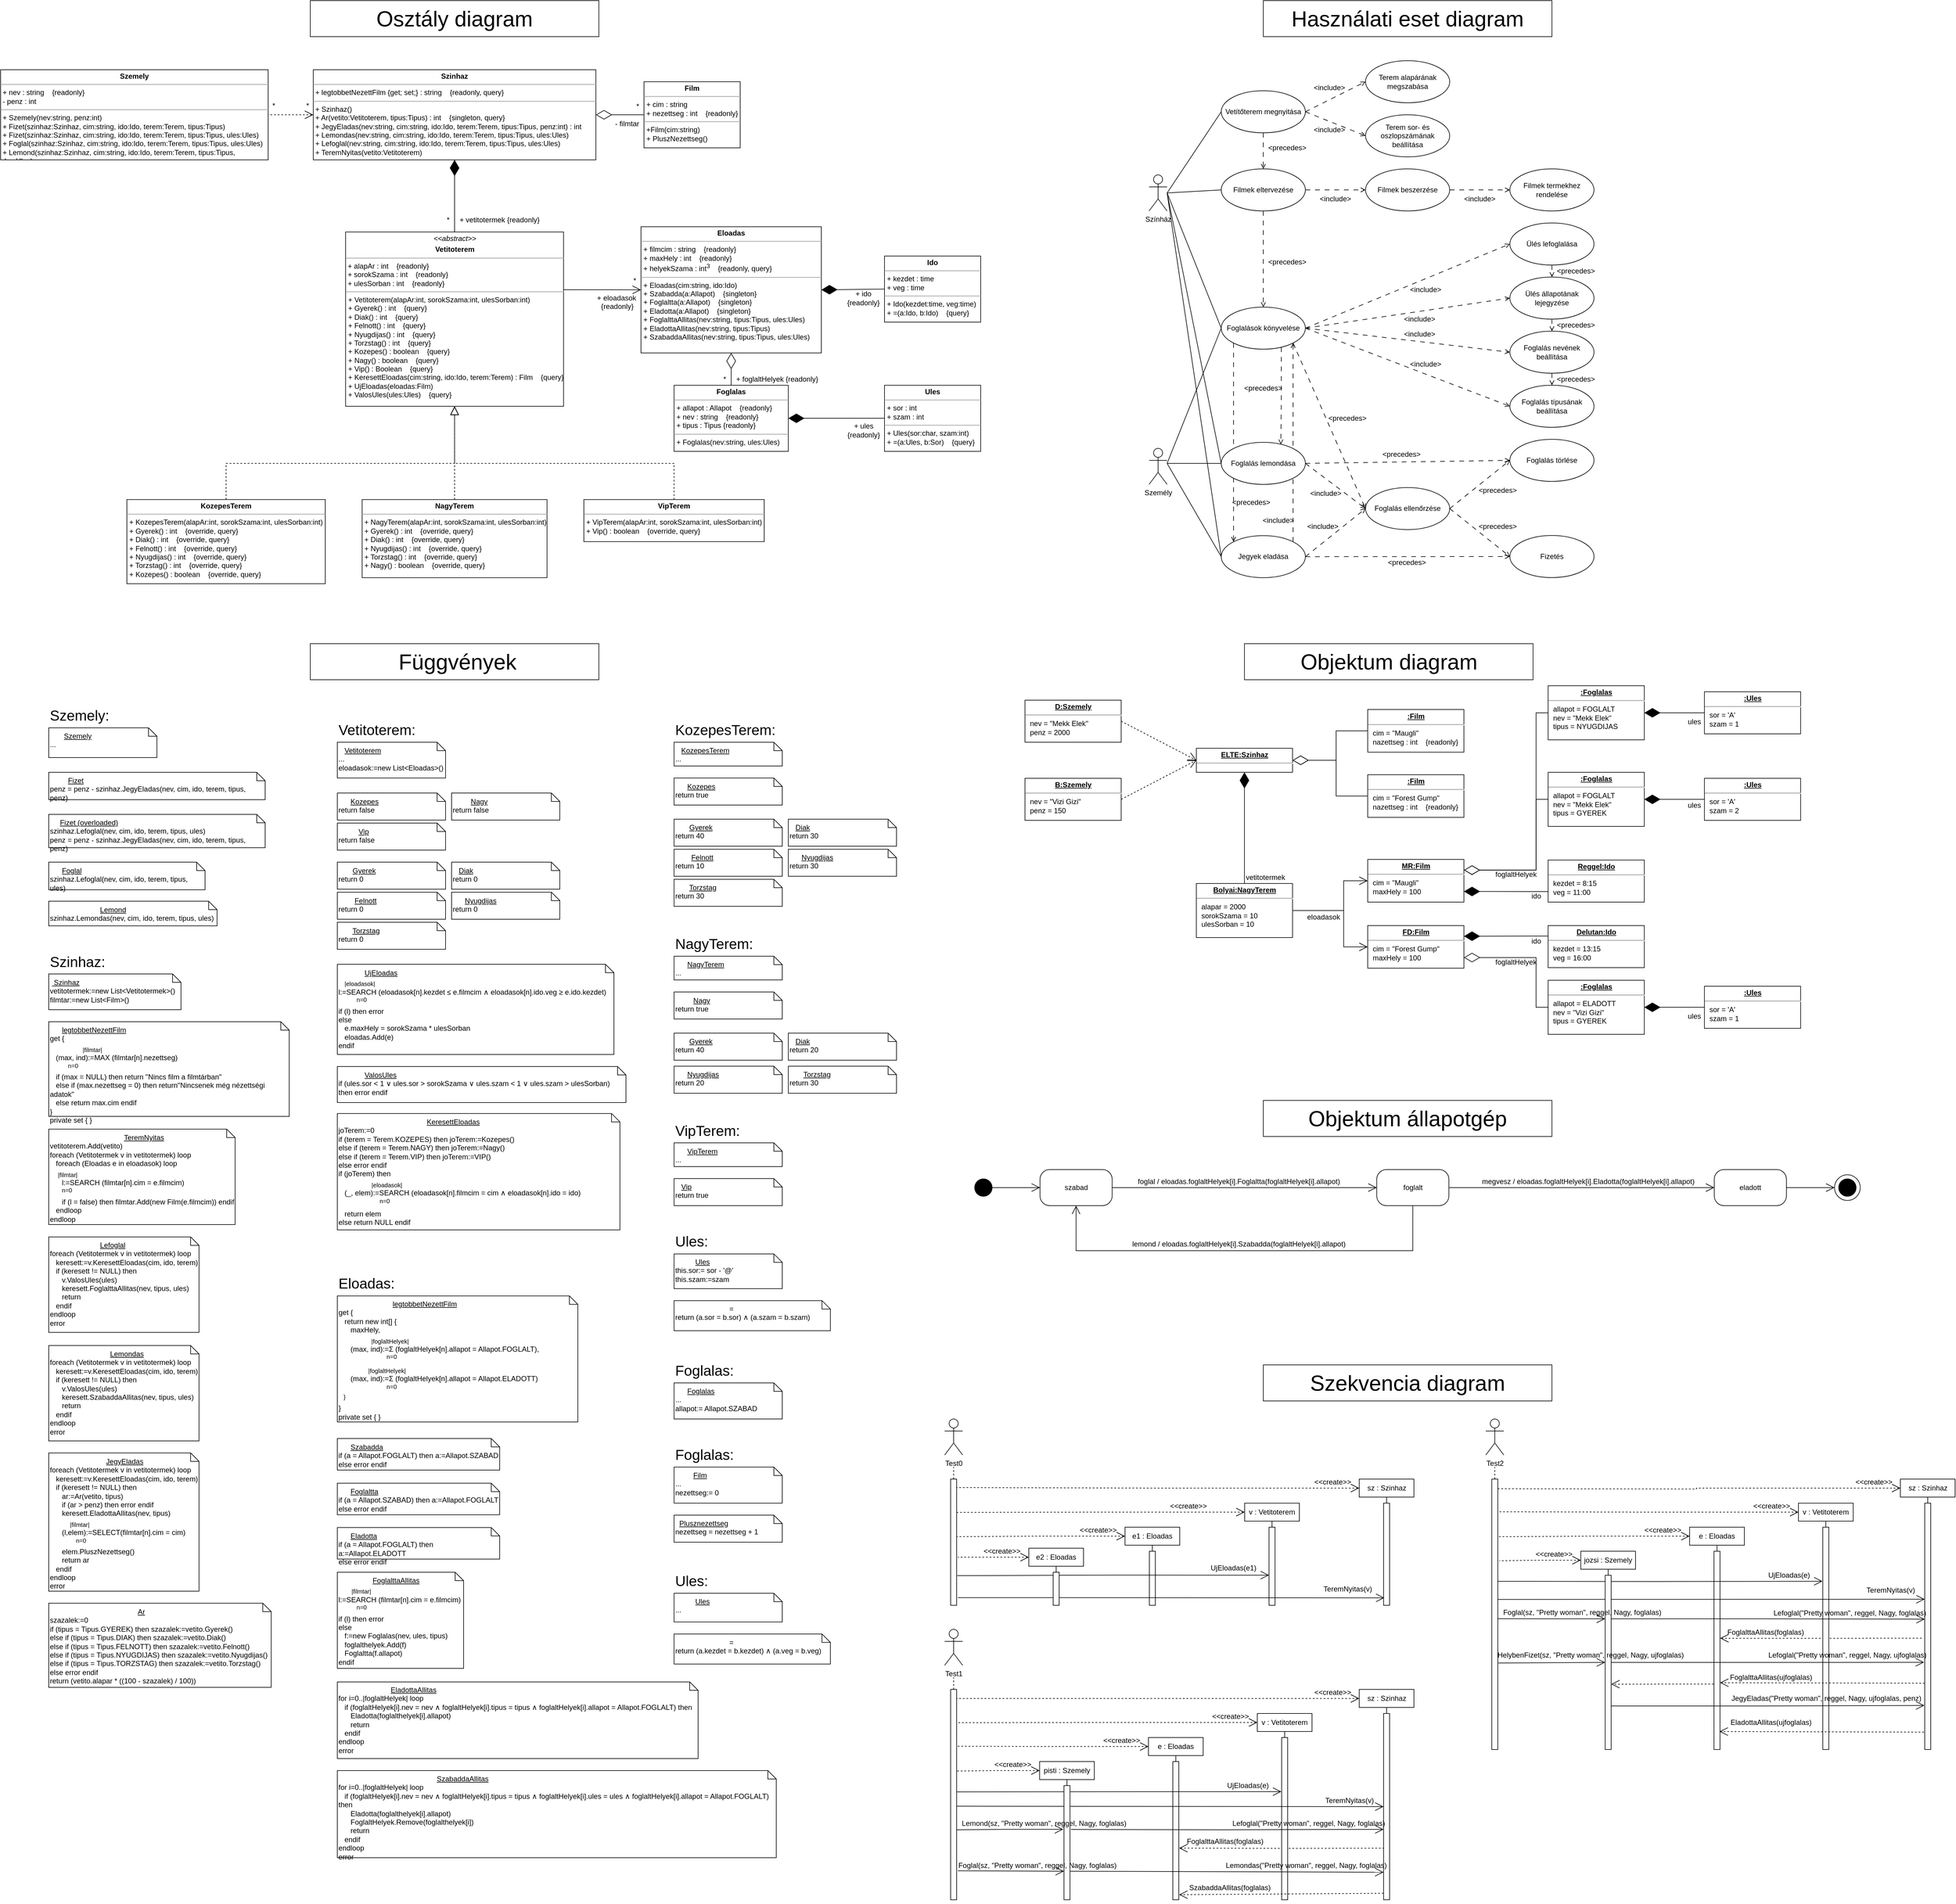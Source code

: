 <mxfile version="21.3.3" type="device">
  <diagram name="1 oldal" id="efUGQUTGYi6EQR7r4Sqp">
    <mxGraphModel dx="2333" dy="1682" grid="1" gridSize="10" guides="1" tooltips="1" connect="1" arrows="1" fold="1" page="0" pageScale="1" pageWidth="827" pageHeight="1169" math="0" shadow="0">
      <root>
        <mxCell id="0" />
        <mxCell id="1" parent="0" />
        <mxCell id="qI7ad0C5QOCOGanBFrG0-22" value="&lt;p style=&quot;margin:0px;margin-top:4px;text-align:center;&quot;&gt;&lt;i&gt;&amp;lt;&amp;lt;abstract&amp;gt;&amp;gt;&lt;/i&gt;&lt;b&gt;&lt;br&gt;&lt;/b&gt;&lt;/p&gt;&lt;p style=&quot;margin:0px;margin-top:4px;text-align:center;&quot;&gt;&lt;b&gt;Vetitoterem&lt;/b&gt;&lt;br&gt;&lt;b&gt;&lt;/b&gt;&lt;/p&gt;&lt;hr size=&quot;1&quot;&gt;&lt;div&gt;&amp;nbsp;+ alapAr : int&amp;nbsp; &amp;nbsp; {readonly}&lt;br&gt;&lt;/div&gt;&lt;div&gt;&amp;nbsp;+ sorokSzama : int&amp;nbsp; &amp;nbsp; {readonly}&lt;/div&gt;&lt;div&gt;&amp;nbsp;+ ulesSorban : int&amp;nbsp; &amp;nbsp; {readonly}&lt;/div&gt;&lt;hr size=&quot;1&quot;&gt;&lt;p style=&quot;margin:0px;margin-left:4px;&quot;&gt;+ Vetitoterem(alapAr:int, sorokSzama:int, ulesSorban:int)&lt;/p&gt;&lt;p style=&quot;margin:0px;margin-left:4px;&quot;&gt;+ Gyerek() : int&amp;nbsp;&amp;nbsp;&amp;nbsp; {query}&lt;br&gt;&lt;/p&gt;&lt;p style=&quot;margin:0px;margin-left:4px;&quot;&gt;+ Diak() : int&amp;nbsp;&amp;nbsp;&amp;nbsp; {query}&lt;/p&gt;&lt;p style=&quot;margin:0px;margin-left:4px;&quot;&gt;+ Felnott() : int&amp;nbsp;&amp;nbsp;&amp;nbsp; {query}&lt;/p&gt;&lt;p style=&quot;margin:0px;margin-left:4px;&quot;&gt;+ Nyugdijas() : int&amp;nbsp;&amp;nbsp;&amp;nbsp; {query}&lt;/p&gt;&lt;p style=&quot;margin:0px;margin-left:4px;&quot;&gt;+ Torzstag() : int&amp;nbsp;&amp;nbsp;&amp;nbsp; {query}&lt;/p&gt;&lt;p style=&quot;margin:0px;margin-left:4px;&quot;&gt;+ Kozepes() : boolean&amp;nbsp;&amp;nbsp;&amp;nbsp; {query}&lt;/p&gt;&lt;p style=&quot;margin:0px;margin-left:4px;&quot;&gt;+ Nagy() : boolean&amp;nbsp;&amp;nbsp;&amp;nbsp; {query}&lt;/p&gt;&lt;p style=&quot;margin:0px;margin-left:4px;&quot;&gt;+ Vip() : Boolean&amp;nbsp;&amp;nbsp;&amp;nbsp; {query}&lt;/p&gt;&lt;p style=&quot;margin:0px;margin-left:4px;&quot;&gt;+ KeresettEloadas(cim:string, ido:Ido, terem:Terem) : Film&amp;nbsp;&amp;nbsp;&amp;nbsp; {query}&lt;/p&gt;&lt;p style=&quot;margin:0px;margin-left:4px;&quot;&gt;+ UjEloadas(eloadas:Film)&lt;/p&gt;&lt;p style=&quot;margin:0px;margin-left:4px;&quot;&gt;+ ValosUles(ules:Ules)&amp;nbsp;&amp;nbsp;&amp;nbsp; {query}&lt;/p&gt;" style="verticalAlign=top;align=left;overflow=fill;fontSize=12;fontFamily=Helvetica;html=1;whiteSpace=wrap;" parent="1" vertex="1">
          <mxGeometry x="613.75" y="325" width="362.5" height="290" as="geometry" />
        </mxCell>
        <mxCell id="qI7ad0C5QOCOGanBFrG0-23" value="&lt;p style=&quot;margin:0px;margin-top:4px;text-align:center;&quot;&gt;&lt;b&gt;Szinhaz&lt;/b&gt;&lt;br&gt;&lt;/p&gt;&lt;hr size=&quot;1&quot;&gt;&amp;nbsp;+ legtobbetNezettFilm {get; set;} : string&amp;nbsp; &amp;nbsp; {readonly, query}&lt;hr size=&quot;1&quot;&gt;&lt;div&gt;&lt;div&gt;&amp;nbsp;+ Szinhaz()&lt;/div&gt;&amp;nbsp;+ Ar(vetito:Vetitoterem, tipus:Tipus) : int&amp;nbsp;&amp;nbsp;&amp;nbsp; {singleton, query}&lt;/div&gt;&lt;div&gt;&amp;nbsp;+ JegyEladas(nev:string, cim:string, ido:Ido, terem:Terem, tipus:Tipus, penz:int) : int&lt;/div&gt;&lt;div&gt;&amp;nbsp;+ Lemondas(nev:string, cim:string, ido:Ido, terem:Terem, tipus:Tipus, ules:Ules)&lt;/div&gt;&lt;div&gt;&amp;nbsp;+ Lefoglal(nev:string, cim:string, ido:Ido, terem:Terem, tipus:Tipus, ules:Ules)&lt;/div&gt;&lt;div&gt;&amp;nbsp;+ TeremNyitas(vetito:Vetitoterem)&lt;br&gt;&lt;/div&gt;" style="verticalAlign=top;align=left;overflow=fill;fontSize=12;fontFamily=Helvetica;html=1;whiteSpace=wrap;" parent="1" vertex="1">
          <mxGeometry x="560" y="55" width="470" height="150" as="geometry" />
        </mxCell>
        <mxCell id="qI7ad0C5QOCOGanBFrG0-24" value="&lt;p style=&quot;margin:0px;margin-top:4px;text-align:center;&quot;&gt;&lt;b&gt;KozepesTerem&lt;/b&gt;&lt;br&gt;&lt;/p&gt;&lt;hr size=&quot;1&quot;&gt;&lt;p style=&quot;margin:0px;margin-left:4px;&quot;&gt;+ KozepesTerem(alapAr:int, sorokSzama:int, ulesSorban:int)&lt;br&gt;&lt;/p&gt;&lt;p style=&quot;margin:0px;margin-left:4px;&quot;&gt;+ Gyerek() : int &amp;nbsp;&amp;nbsp; {override, query}&lt;br&gt;&lt;/p&gt;&lt;p style=&quot;margin:0px;margin-left:4px;&quot;&gt;+ Diak() : int &amp;nbsp;&amp;nbsp; {override, query}&lt;/p&gt;&lt;p style=&quot;margin:0px;margin-left:4px;&quot;&gt;+ Felnott() : int &amp;nbsp;&amp;nbsp; {override, query}&lt;/p&gt;&lt;p style=&quot;margin:0px;margin-left:4px;&quot;&gt;+ Nyugdijas() : int &amp;nbsp; &amp;nbsp;{override, query}&lt;/p&gt;&lt;p style=&quot;margin:0px;margin-left:4px;&quot;&gt;+ Torzstag() : int &amp;nbsp;&amp;nbsp; {override, query}&lt;/p&gt;&lt;p style=&quot;margin:0px;margin-left:4px;&quot;&gt;+ Kozepes() : boolean &amp;nbsp;&amp;nbsp; {override, query}&lt;/p&gt;&lt;p style=&quot;margin:0px;margin-left:4px;&quot;&gt;&lt;/p&gt;" style="verticalAlign=top;align=left;overflow=fill;fontSize=12;fontFamily=Helvetica;html=1;whiteSpace=wrap;" parent="1" vertex="1">
          <mxGeometry x="250" y="770.21" width="330" height="140" as="geometry" />
        </mxCell>
        <mxCell id="qI7ad0C5QOCOGanBFrG0-25" value="" style="endArrow=block;dashed=1;endFill=0;endSize=12;html=1;rounded=0;entryX=0.5;entryY=1;entryDx=0;entryDy=0;edgeStyle=elbowEdgeStyle;elbow=vertical;exitX=0.5;exitY=0;exitDx=0;exitDy=0;" parent="1" source="qI7ad0C5QOCOGanBFrG0-24" target="qI7ad0C5QOCOGanBFrG0-22" edge="1">
          <mxGeometry width="160" relative="1" as="geometry">
            <mxPoint x="390" y="730" as="sourcePoint" />
            <mxPoint x="950" y="620" as="targetPoint" />
            <Array as="points">
              <mxPoint x="700" y="710" />
              <mxPoint x="760" y="680" />
              <mxPoint x="770" y="680" />
              <mxPoint x="600" y="680" />
            </Array>
          </mxGeometry>
        </mxCell>
        <mxCell id="qI7ad0C5QOCOGanBFrG0-26" value="&lt;p style=&quot;margin:0px;margin-top:4px;text-align:center;&quot;&gt;&lt;b&gt;NagyTerem&lt;/b&gt;&lt;br&gt;&lt;/p&gt;&lt;hr size=&quot;1&quot;&gt;&lt;p style=&quot;margin:0px;margin-left:4px;&quot;&gt;+ NagyTerem(alapAr:int, sorokSzama:int, ulesSorban:int)&lt;br&gt;&lt;/p&gt;&lt;p style=&quot;margin:0px;margin-left:4px;&quot;&gt;+ Gyerek() : int &amp;nbsp;&amp;nbsp; {override, query}&lt;br&gt;&lt;/p&gt;&lt;p style=&quot;margin:0px;margin-left:4px;&quot;&gt;+ Diak() : int &amp;nbsp;&amp;nbsp; {override, query}&lt;/p&gt;&lt;p style=&quot;margin:0px;margin-left:4px;&quot;&gt;+ Nyugdijas() : int &amp;nbsp; &amp;nbsp;{override, query}&lt;/p&gt;&lt;p style=&quot;margin:0px;margin-left:4px;&quot;&gt;+ Torzstag() : int &amp;nbsp;&amp;nbsp; {override, query}&lt;/p&gt;&lt;p style=&quot;margin:0px;margin-left:4px;&quot;&gt;+ Nagy() : boolean &amp;nbsp;&amp;nbsp; {override, query}&lt;/p&gt;&lt;p style=&quot;margin:0px;margin-left:4px;&quot;&gt;&lt;/p&gt;" style="verticalAlign=top;align=left;overflow=fill;fontSize=12;fontFamily=Helvetica;html=1;whiteSpace=wrap;" parent="1" vertex="1">
          <mxGeometry x="641.25" y="770.21" width="307.5" height="130" as="geometry" />
        </mxCell>
        <mxCell id="qI7ad0C5QOCOGanBFrG0-27" value="&lt;p style=&quot;margin:0px;margin-top:4px;text-align:center;&quot;&gt;&lt;b&gt;VipTerem&lt;/b&gt;&lt;br&gt;&lt;/p&gt;&lt;hr size=&quot;1&quot;&gt;&lt;p style=&quot;margin:0px;margin-left:4px;&quot;&gt;+ VipTerem(alapAr:int, sorokSzama:int, ulesSorban:int)&lt;/p&gt;&lt;p style=&quot;margin:0px;margin-left:4px;&quot;&gt;+ Vip() : boolean &amp;nbsp;&amp;nbsp; {override, query}&lt;/p&gt;&lt;p style=&quot;margin:0px;margin-left:4px;&quot;&gt;&lt;/p&gt;" style="verticalAlign=top;align=left;overflow=fill;fontSize=12;fontFamily=Helvetica;html=1;whiteSpace=wrap;" parent="1" vertex="1">
          <mxGeometry x="1010" y="770.21" width="300" height="70" as="geometry" />
        </mxCell>
        <mxCell id="qI7ad0C5QOCOGanBFrG0-30" value="" style="endArrow=block;dashed=1;endFill=0;endSize=12;html=1;rounded=0;entryX=0.5;entryY=1;entryDx=0;entryDy=0;exitX=0.5;exitY=0;exitDx=0;exitDy=0;edgeStyle=elbowEdgeStyle;elbow=vertical;" parent="1" source="qI7ad0C5QOCOGanBFrG0-27" target="qI7ad0C5QOCOGanBFrG0-22" edge="1">
          <mxGeometry width="160" relative="1" as="geometry">
            <mxPoint x="790" y="620" as="sourcePoint" />
            <mxPoint x="950" y="620" as="targetPoint" />
            <Array as="points">
              <mxPoint x="910" y="710" />
              <mxPoint x="990" y="680" />
            </Array>
          </mxGeometry>
        </mxCell>
        <mxCell id="qI7ad0C5QOCOGanBFrG0-31" value="" style="endArrow=block;dashed=1;endFill=0;endSize=12;html=1;rounded=0;entryX=0.5;entryY=1;entryDx=0;entryDy=0;exitX=0.5;exitY=0;exitDx=0;exitDy=0;edgeStyle=elbowEdgeStyle;elbow=vertical;" parent="1" source="qI7ad0C5QOCOGanBFrG0-26" target="qI7ad0C5QOCOGanBFrG0-22" edge="1">
          <mxGeometry width="160" relative="1" as="geometry">
            <mxPoint x="830" y="660" as="sourcePoint" />
            <mxPoint x="990" y="660" as="targetPoint" />
          </mxGeometry>
        </mxCell>
        <mxCell id="qI7ad0C5QOCOGanBFrG0-32" value="&lt;p style=&quot;margin:0px;margin-top:4px;text-align:center;&quot;&gt;&lt;b&gt;Eloadas&lt;/b&gt;&lt;br&gt;&lt;/p&gt;&lt;hr size=&quot;1&quot;&gt;&lt;p style=&quot;margin:0px;margin-left:4px;&quot;&gt;+ filmcim : string&amp;nbsp; &amp;nbsp; {readonly}&lt;/p&gt;&lt;p style=&quot;margin:0px;margin-left:4px;&quot;&gt;+ maxHely : int&amp;nbsp;&amp;nbsp;&amp;nbsp; {readonly}&lt;/p&gt;&lt;p style=&quot;margin:0px;margin-left:4px;&quot;&gt;+ helyekSzama : int&lt;sup&gt;3&lt;/sup&gt;&amp;nbsp;&amp;nbsp;&amp;nbsp; {readonly, query}&lt;/p&gt;&lt;hr size=&quot;1&quot;&gt;&lt;p style=&quot;margin:0px;margin-left:4px;&quot;&gt;+ Eloadas(cim:string, ido:Ido)&lt;/p&gt;&lt;p style=&quot;margin:0px;margin-left:4px;&quot;&gt;+ Szabadda(a:Allapot)&amp;nbsp;&amp;nbsp;&amp;nbsp; {singleton}&lt;/p&gt;&lt;p style=&quot;margin:0px;margin-left:4px;&quot;&gt;+ Foglaltta(a:Allapot)&amp;nbsp;&amp;nbsp;&amp;nbsp; {singleton}&lt;/p&gt;&lt;p style=&quot;margin:0px;margin-left:4px;&quot;&gt;+ Eladotta(a:Allapot)&amp;nbsp;&amp;nbsp;&amp;nbsp; {singleton}&lt;br&gt;&lt;/p&gt;&lt;p style=&quot;margin:0px;margin-left:4px;&quot;&gt;+ FoglalttaAllitas(nev:string, tipus:Tipus, ules:Ules)&lt;/p&gt;&lt;p style=&quot;margin:0px;margin-left:4px;&quot;&gt;+ EladottaAllitas(nev:string, tipus:Tipus)&lt;/p&gt;&lt;p style=&quot;margin:0px;margin-left:4px;&quot;&gt;+ SzabaddaAllitas(nev:string, tipus:Tipus, ules:Ules)&lt;/p&gt;" style="verticalAlign=top;align=left;overflow=fill;fontSize=12;fontFamily=Helvetica;html=1;whiteSpace=wrap;" parent="1" vertex="1">
          <mxGeometry x="1105" y="316.25" width="300" height="210" as="geometry" />
        </mxCell>
        <mxCell id="qI7ad0C5QOCOGanBFrG0-33" value="&lt;p style=&quot;margin:0px;margin-top:4px;text-align:center;&quot;&gt;&lt;b&gt;Foglalas&lt;/b&gt;&lt;br&gt;&lt;/p&gt;&lt;hr size=&quot;1&quot;&gt;&lt;p style=&quot;margin:0px;margin-left:4px;&quot;&gt;+ allapot : Allapot&amp;nbsp; &amp;nbsp; {readonly}&lt;/p&gt;&lt;p style=&quot;margin:0px;margin-left:4px;&quot;&gt;+ nev : string&amp;nbsp; &amp;nbsp; {readonly}&lt;/p&gt;&lt;p style=&quot;margin:0px;margin-left:4px;&quot;&gt;+ tipus : Tipus {readonly}&lt;br&gt;&lt;/p&gt;&lt;hr size=&quot;1&quot;&gt;&lt;p style=&quot;margin:0px;margin-left:4px;&quot;&gt;+ Foglalas(nev:string, ules:Ules)&lt;br&gt;&lt;/p&gt;" style="verticalAlign=top;align=left;overflow=fill;fontSize=12;fontFamily=Helvetica;html=1;whiteSpace=wrap;" parent="1" vertex="1">
          <mxGeometry x="1160" y="580" width="190" height="110" as="geometry" />
        </mxCell>
        <mxCell id="qI7ad0C5QOCOGanBFrG0-36" value="" style="endArrow=diamondThin;endFill=0;endSize=24;html=1;rounded=0;entryX=0.5;entryY=1;entryDx=0;entryDy=0;exitX=0.5;exitY=0;exitDx=0;exitDy=0;" parent="1" source="qI7ad0C5QOCOGanBFrG0-33" target="qI7ad0C5QOCOGanBFrG0-32" edge="1">
          <mxGeometry width="160" relative="1" as="geometry">
            <mxPoint x="1320" y="500" as="sourcePoint" />
            <mxPoint x="1480" y="500" as="targetPoint" />
          </mxGeometry>
        </mxCell>
        <mxCell id="qI7ad0C5QOCOGanBFrG0-38" value="&lt;p style=&quot;margin:0px;margin-top:4px;text-align:center;&quot;&gt;&lt;b&gt;Szemely&lt;/b&gt;&lt;/p&gt;&lt;hr size=&quot;1&quot;&gt;&lt;div&gt;&amp;nbsp;+ nev : string &amp;nbsp;&amp;nbsp; {readonly}&lt;/div&gt;&amp;nbsp;- penz : int&lt;br&gt;&lt;hr size=&quot;1&quot;&gt;&lt;div&gt;&amp;nbsp;+ Szemely(nev:string, penz:int) &lt;br&gt;&lt;/div&gt;&lt;div&gt;&amp;nbsp;+ Fizet(szinhaz:Szinhaz, cim:string, ido:Ido, terem:Terem, tipus:Tipus)&lt;/div&gt;&lt;div&gt;&amp;nbsp;+ Fizet(szinhaz:Szinhaz, cim:string, ido:Ido, terem:Terem, tipus:Tipus, ules:Ules)&lt;/div&gt;&lt;div&gt;&amp;nbsp;+ Foglal(szinhaz:Szinhaz, cim:string, ido:Ido, terem:Terem, tipus:Tipus, ules:Ules)&lt;div&gt;&amp;nbsp;+ Lemond(szinhaz:Szinhaz, cim:string, ido:Ido, terem:Terem, tipus:Tipus, ules:Ules)&lt;/div&gt;&lt;/div&gt;" style="verticalAlign=top;align=left;overflow=fill;fontSize=12;fontFamily=Helvetica;html=1;whiteSpace=wrap;" parent="1" vertex="1">
          <mxGeometry x="40" y="55" width="445" height="150" as="geometry" />
        </mxCell>
        <mxCell id="wcJDTHLtC0xWf3YLXLJS-3" value="&lt;div align=&quot;left&quot;&gt;*&amp;nbsp;&amp;nbsp;&amp;nbsp;&amp;nbsp; + vetitotermek {readonly}&lt;br&gt;&lt;/div&gt;" style="text;html=1;strokeColor=none;fillColor=none;align=left;verticalAlign=middle;whiteSpace=wrap;rounded=0;" parent="1" vertex="1">
          <mxGeometry x="780" y="290" width="170" height="30" as="geometry" />
        </mxCell>
        <mxCell id="wcJDTHLtC0xWf3YLXLJS-5" value="&lt;p style=&quot;margin:0px;margin-top:4px;text-align:center;&quot;&gt;&lt;b&gt;Film&lt;/b&gt;&lt;br&gt;&lt;/p&gt;&lt;hr size=&quot;1&quot;&gt;&lt;p style=&quot;margin:0px;margin-left:4px;&quot;&gt;+ cim : string&lt;/p&gt;&lt;p style=&quot;margin:0px;margin-left:4px;&quot;&gt;+ nezettseg : int&amp;nbsp;&amp;nbsp;&amp;nbsp; {readonly}&lt;br&gt;&lt;/p&gt;&lt;hr size=&quot;1&quot;&gt;&lt;p style=&quot;margin:0px;margin-left:4px;&quot;&gt;+Film(cim:string)&lt;/p&gt;&lt;p style=&quot;margin:0px;margin-left:4px;&quot;&gt;+ PluszNezettseg()&lt;br&gt;&lt;/p&gt;" style="verticalAlign=top;align=left;overflow=fill;fontSize=12;fontFamily=Helvetica;html=1;whiteSpace=wrap;" parent="1" vertex="1">
          <mxGeometry x="1110" y="75" width="160" height="110" as="geometry" />
        </mxCell>
        <mxCell id="wcJDTHLtC0xWf3YLXLJS-6" value="&lt;p style=&quot;margin:0px;margin-top:4px;text-align:center;&quot;&gt;&lt;b&gt;Ido&lt;/b&gt;&lt;br&gt;&lt;/p&gt;&lt;hr size=&quot;1&quot;&gt;&lt;p style=&quot;margin:0px;margin-left:4px;&quot;&gt;+ kezdet : time&lt;/p&gt;&lt;p style=&quot;margin:0px;margin-left:4px;&quot;&gt;+ veg : time&lt;br&gt;&lt;/p&gt;&lt;hr size=&quot;1&quot;&gt;&lt;p style=&quot;margin:0px;margin-left:4px;&quot;&gt;+ Ido(kezdet:time, veg:time)&lt;/p&gt;&lt;p style=&quot;margin:0px;margin-left:4px;&quot;&gt;+ =(a:Ido, b:Ido)&amp;nbsp;&amp;nbsp;&amp;nbsp; {query}&lt;/p&gt;" style="verticalAlign=top;align=left;overflow=fill;fontSize=12;fontFamily=Helvetica;html=1;whiteSpace=wrap;" parent="1" vertex="1">
          <mxGeometry x="1510" y="365" width="160" height="110" as="geometry" />
        </mxCell>
        <mxCell id="mAAy-k8h5P1W6E8aGdol-2" value="" style="endArrow=none;endFill=0;endSize=12;html=1;rounded=0;exitX=1;exitY=0.5;exitDx=0;exitDy=0;entryX=0;entryY=0.5;entryDx=0;entryDy=0;startArrow=diamondThin;startFill=0;startSize=24;" parent="1" source="qI7ad0C5QOCOGanBFrG0-23" target="wcJDTHLtC0xWf3YLXLJS-5" edge="1">
          <mxGeometry width="160" relative="1" as="geometry">
            <mxPoint x="1060" y="190" as="sourcePoint" />
            <mxPoint x="1070" y="90" as="targetPoint" />
          </mxGeometry>
        </mxCell>
        <mxCell id="mAAy-k8h5P1W6E8aGdol-3" value="" style="endArrow=diamondThin;endFill=1;endSize=24;html=1;rounded=0;entryX=1;entryY=0.5;entryDx=0;entryDy=0;exitX=0;exitY=0.5;exitDx=0;exitDy=0;" parent="1" source="wcJDTHLtC0xWf3YLXLJS-6" target="qI7ad0C5QOCOGanBFrG0-32" edge="1">
          <mxGeometry width="160" relative="1" as="geometry">
            <mxPoint x="1390" y="450" as="sourcePoint" />
            <mxPoint x="1550" y="450" as="targetPoint" />
          </mxGeometry>
        </mxCell>
        <mxCell id="mAAy-k8h5P1W6E8aGdol-8" value="&lt;p style=&quot;margin:0px;margin-top:4px;text-align:center;&quot;&gt;&lt;b&gt;Ules&lt;/b&gt;&lt;br&gt;&lt;/p&gt;&lt;hr size=&quot;1&quot;&gt;&lt;p style=&quot;margin:0px;margin-left:4px;&quot;&gt;+ sor : int&lt;br&gt;&lt;/p&gt;&lt;p style=&quot;margin:0px;margin-left:4px;&quot;&gt;+ szam : int&lt;br&gt;&lt;/p&gt;&lt;hr size=&quot;1&quot;&gt;&lt;p style=&quot;margin:0px;margin-left:4px;&quot;&gt;+ Ules(sor:char, szam:int)&lt;/p&gt;&lt;p style=&quot;margin:0px;margin-left:4px;&quot;&gt;+ =(a:Ules, b:Sor)&amp;nbsp;&amp;nbsp;&amp;nbsp; {query}&lt;/p&gt;" style="verticalAlign=top;align=left;overflow=fill;fontSize=12;fontFamily=Helvetica;html=1;whiteSpace=wrap;" parent="1" vertex="1">
          <mxGeometry x="1510" y="580" width="160" height="110" as="geometry" />
        </mxCell>
        <mxCell id="mAAy-k8h5P1W6E8aGdol-9" value="" style="endArrow=diamondThin;endFill=1;endSize=24;html=1;rounded=0;entryX=1;entryY=0.5;entryDx=0;entryDy=0;exitX=0;exitY=0.5;exitDx=0;exitDy=0;" parent="1" source="mAAy-k8h5P1W6E8aGdol-8" target="qI7ad0C5QOCOGanBFrG0-33" edge="1">
          <mxGeometry width="160" relative="1" as="geometry">
            <mxPoint x="1490" y="740" as="sourcePoint" />
            <mxPoint x="1650" y="740" as="targetPoint" />
          </mxGeometry>
        </mxCell>
        <mxCell id="mAAy-k8h5P1W6E8aGdol-10" value="" style="endArrow=none;endSize=12;dashed=1;html=1;rounded=0;entryX=1;entryY=0.5;entryDx=0;entryDy=0;exitX=0;exitY=0.5;exitDx=0;exitDy=0;endFill=0;startArrow=open;startFill=0;startSize=12;" parent="1" source="qI7ad0C5QOCOGanBFrG0-23" target="qI7ad0C5QOCOGanBFrG0-38" edge="1">
          <mxGeometry x="-0.125" y="100" width="160" relative="1" as="geometry">
            <mxPoint x="460" y="250" as="sourcePoint" />
            <mxPoint x="620" y="250" as="targetPoint" />
            <mxPoint as="offset" />
          </mxGeometry>
        </mxCell>
        <mxCell id="mAAy-k8h5P1W6E8aGdol-11" value="&lt;div align=&quot;left&quot;&gt;*&amp;nbsp;&amp;nbsp;&amp;nbsp;&amp;nbsp; + foglaltHelyek {readonly}&lt;br&gt;&lt;/div&gt;" style="text;html=1;strokeColor=none;fillColor=none;align=left;verticalAlign=middle;whiteSpace=wrap;rounded=0;" parent="1" vertex="1">
          <mxGeometry x="1240" y="555" width="170" height="30" as="geometry" />
        </mxCell>
        <mxCell id="mAAy-k8h5P1W6E8aGdol-12" value="&lt;div align=&quot;center&quot;&gt;+ ules&lt;br&gt;&lt;/div&gt;&lt;div align=&quot;center&quot;&gt;{readonly}&lt;/div&gt;" style="text;html=1;strokeColor=none;fillColor=none;align=center;verticalAlign=middle;whiteSpace=wrap;rounded=0;" parent="1" vertex="1">
          <mxGeometry x="1447.5" y="635" width="55" height="40" as="geometry" />
        </mxCell>
        <mxCell id="mAAy-k8h5P1W6E8aGdol-13" value="&lt;div align=&quot;center&quot;&gt;+ ido&lt;br&gt;{readonly}&lt;/div&gt;" style="text;html=1;strokeColor=none;fillColor=none;align=center;verticalAlign=middle;whiteSpace=wrap;rounded=0;" parent="1" vertex="1">
          <mxGeometry x="1440" y="420" width="70" height="30" as="geometry" />
        </mxCell>
        <mxCell id="mAAy-k8h5P1W6E8aGdol-16" value="Színház" style="shape=umlActor;verticalLabelPosition=bottom;verticalAlign=top;html=1;" parent="1" vertex="1">
          <mxGeometry x="1950" y="230" width="30" height="60" as="geometry" />
        </mxCell>
        <mxCell id="mAAy-k8h5P1W6E8aGdol-20" style="rounded=0;orthogonalLoop=1;jettySize=auto;html=1;exitX=0;exitY=0.5;exitDx=0;exitDy=0;endArrow=none;endFill=0;" parent="1" source="mAAy-k8h5P1W6E8aGdol-17" edge="1">
          <mxGeometry relative="1" as="geometry">
            <mxPoint x="1980" y="260" as="targetPoint" />
          </mxGeometry>
        </mxCell>
        <mxCell id="mAAy-k8h5P1W6E8aGdol-23" style="edgeStyle=orthogonalEdgeStyle;rounded=0;orthogonalLoop=1;jettySize=auto;html=1;exitX=0.5;exitY=1;exitDx=0;exitDy=0;endArrow=open;endFill=0;dashed=1;dashPattern=8 8;entryX=0.5;entryY=0;entryDx=0;entryDy=0;" parent="1" source="mAAy-k8h5P1W6E8aGdol-17" target="mAAy-k8h5P1W6E8aGdol-18" edge="1">
          <mxGeometry relative="1" as="geometry">
            <mxPoint x="2140" y="230" as="targetPoint" />
          </mxGeometry>
        </mxCell>
        <mxCell id="mAAy-k8h5P1W6E8aGdol-42" style="rounded=0;orthogonalLoop=1;jettySize=auto;html=1;exitX=1;exitY=0.5;exitDx=0;exitDy=0;entryX=0;entryY=0.5;entryDx=0;entryDy=0;dashed=1;dashPattern=8 8;endArrow=open;endFill=0;" parent="1" source="mAAy-k8h5P1W6E8aGdol-17" target="mAAy-k8h5P1W6E8aGdol-41" edge="1">
          <mxGeometry relative="1" as="geometry" />
        </mxCell>
        <mxCell id="mAAy-k8h5P1W6E8aGdol-44" style="rounded=0;orthogonalLoop=1;jettySize=auto;html=1;exitX=1;exitY=0.5;exitDx=0;exitDy=0;entryX=0;entryY=0.5;entryDx=0;entryDy=0;dashed=1;dashPattern=8 8;endArrow=open;endFill=0;" parent="1" source="mAAy-k8h5P1W6E8aGdol-17" target="mAAy-k8h5P1W6E8aGdol-43" edge="1">
          <mxGeometry relative="1" as="geometry" />
        </mxCell>
        <mxCell id="mAAy-k8h5P1W6E8aGdol-17" value="Vetítőterem megnyitása" style="ellipse;whiteSpace=wrap;html=1;" parent="1" vertex="1">
          <mxGeometry x="2070" y="90" width="140" height="70" as="geometry" />
        </mxCell>
        <mxCell id="mAAy-k8h5P1W6E8aGdol-21" style="rounded=0;orthogonalLoop=1;jettySize=auto;html=1;exitX=0;exitY=0.5;exitDx=0;exitDy=0;endArrow=none;endFill=0;" parent="1" source="mAAy-k8h5P1W6E8aGdol-18" edge="1">
          <mxGeometry relative="1" as="geometry">
            <mxPoint x="1980" y="260" as="targetPoint" />
          </mxGeometry>
        </mxCell>
        <mxCell id="mAAy-k8h5P1W6E8aGdol-32" style="rounded=0;orthogonalLoop=1;jettySize=auto;html=1;exitX=1;exitY=0.5;exitDx=0;exitDy=0;entryX=0;entryY=0.5;entryDx=0;entryDy=0;dashed=1;dashPattern=8 8;endArrow=open;endFill=0;" parent="1" source="mAAy-k8h5P1W6E8aGdol-37" target="mAAy-k8h5P1W6E8aGdol-31" edge="1">
          <mxGeometry relative="1" as="geometry" />
        </mxCell>
        <mxCell id="mAAy-k8h5P1W6E8aGdol-18" value="Filmek eltervezése" style="ellipse;whiteSpace=wrap;html=1;" parent="1" vertex="1">
          <mxGeometry x="2070" y="220" width="140" height="70" as="geometry" />
        </mxCell>
        <mxCell id="mAAy-k8h5P1W6E8aGdol-22" style="rounded=0;orthogonalLoop=1;jettySize=auto;html=1;exitX=0;exitY=0.5;exitDx=0;exitDy=0;endArrow=none;endFill=0;" parent="1" source="mAAy-k8h5P1W6E8aGdol-19" edge="1">
          <mxGeometry relative="1" as="geometry">
            <mxPoint x="1980" y="260" as="targetPoint" />
          </mxGeometry>
        </mxCell>
        <mxCell id="mAAy-k8h5P1W6E8aGdol-56" style="rounded=0;orthogonalLoop=1;jettySize=auto;html=1;exitX=0;exitY=0.5;exitDx=0;exitDy=0;endArrow=none;endFill=0;" parent="1" source="mAAy-k8h5P1W6E8aGdol-19" edge="1">
          <mxGeometry relative="1" as="geometry">
            <mxPoint x="1980" y="710" as="targetPoint" />
          </mxGeometry>
        </mxCell>
        <mxCell id="mAAy-k8h5P1W6E8aGdol-59" style="rounded=0;orthogonalLoop=1;jettySize=auto;html=1;exitX=1;exitY=0.5;exitDx=0;exitDy=0;entryX=0;entryY=0.5;entryDx=0;entryDy=0;endArrow=open;endFill=0;dashed=1;dashPattern=8 8;" parent="1" source="mAAy-k8h5P1W6E8aGdol-19" target="mAAy-k8h5P1W6E8aGdol-58" edge="1">
          <mxGeometry relative="1" as="geometry" />
        </mxCell>
        <mxCell id="mAAy-k8h5P1W6E8aGdol-66" style="edgeStyle=orthogonalEdgeStyle;rounded=0;orthogonalLoop=1;jettySize=auto;html=1;exitX=1;exitY=0;exitDx=0;exitDy=0;entryX=1;entryY=1;entryDx=0;entryDy=0;endArrow=open;endFill=0;dashed=1;dashPattern=8 8;" parent="1" source="mAAy-k8h5P1W6E8aGdol-19" target="mAAy-k8h5P1W6E8aGdol-27" edge="1">
          <mxGeometry relative="1" as="geometry" />
        </mxCell>
        <mxCell id="mAAy-k8h5P1W6E8aGdol-19" value="Jegyek eladása" style="ellipse;whiteSpace=wrap;html=1;" parent="1" vertex="1">
          <mxGeometry x="2070" y="830.21" width="140" height="70" as="geometry" />
        </mxCell>
        <mxCell id="mAAy-k8h5P1W6E8aGdol-25" value="&amp;lt;precedes&amp;gt;" style="text;html=1;strokeColor=none;fillColor=none;align=center;verticalAlign=middle;whiteSpace=wrap;rounded=0;" parent="1" vertex="1">
          <mxGeometry x="2130" y="170" width="100" height="30" as="geometry" />
        </mxCell>
        <mxCell id="mAAy-k8h5P1W6E8aGdol-28" value="" style="edgeStyle=orthogonalEdgeStyle;rounded=0;orthogonalLoop=1;jettySize=auto;html=1;exitX=0.5;exitY=1;exitDx=0;exitDy=0;endArrow=open;endFill=0;dashed=1;dashPattern=8 8;" parent="1" source="mAAy-k8h5P1W6E8aGdol-18" target="mAAy-k8h5P1W6E8aGdol-27" edge="1">
          <mxGeometry relative="1" as="geometry">
            <mxPoint x="2140" y="305" as="sourcePoint" />
            <mxPoint x="2140" y="470" as="targetPoint" />
          </mxGeometry>
        </mxCell>
        <mxCell id="mAAy-k8h5P1W6E8aGdol-30" style="rounded=0;orthogonalLoop=1;jettySize=auto;html=1;exitX=0;exitY=0.5;exitDx=0;exitDy=0;endArrow=none;endFill=0;" parent="1" source="mAAy-k8h5P1W6E8aGdol-27" edge="1">
          <mxGeometry relative="1" as="geometry">
            <mxPoint x="1980" y="260" as="targetPoint" />
          </mxGeometry>
        </mxCell>
        <mxCell id="mAAy-k8h5P1W6E8aGdol-47" style="rounded=0;orthogonalLoop=1;jettySize=auto;html=1;exitX=1;exitY=0.5;exitDx=0;exitDy=0;entryX=0;entryY=0.5;entryDx=0;entryDy=0;dashed=1;dashPattern=8 8;endArrow=open;endFill=0;" parent="1" source="mAAy-k8h5P1W6E8aGdol-27" target="mAAy-k8h5P1W6E8aGdol-46" edge="1">
          <mxGeometry relative="1" as="geometry">
            <mxPoint x="2450.0" y="485" as="sourcePoint" />
          </mxGeometry>
        </mxCell>
        <mxCell id="mAAy-k8h5P1W6E8aGdol-49" style="rounded=0;orthogonalLoop=1;jettySize=auto;html=1;exitX=1;exitY=0.5;exitDx=0;exitDy=0;entryX=0;entryY=0.5;entryDx=0;entryDy=0;dashed=1;dashPattern=8 8;endArrow=open;endFill=0;" parent="1" source="mAAy-k8h5P1W6E8aGdol-27" target="mAAy-k8h5P1W6E8aGdol-48" edge="1">
          <mxGeometry relative="1" as="geometry">
            <mxPoint x="2450.0" y="485" as="sourcePoint" />
          </mxGeometry>
        </mxCell>
        <mxCell id="mAAy-k8h5P1W6E8aGdol-53" style="rounded=0;orthogonalLoop=1;jettySize=auto;html=1;exitX=1;exitY=0.5;exitDx=0;exitDy=0;entryX=0;entryY=0.5;entryDx=0;entryDy=0;dashed=1;dashPattern=8 8;endArrow=open;endFill=0;" parent="1" source="mAAy-k8h5P1W6E8aGdol-27" target="mAAy-k8h5P1W6E8aGdol-52" edge="1">
          <mxGeometry relative="1" as="geometry">
            <mxPoint x="2450.0" y="485" as="sourcePoint" />
          </mxGeometry>
        </mxCell>
        <mxCell id="mAAy-k8h5P1W6E8aGdol-55" style="rounded=0;orthogonalLoop=1;jettySize=auto;html=1;exitX=0;exitY=0.5;exitDx=0;exitDy=0;endArrow=none;endFill=0;" parent="1" source="mAAy-k8h5P1W6E8aGdol-27" edge="1">
          <mxGeometry relative="1" as="geometry">
            <mxPoint x="1980" y="710" as="targetPoint" />
          </mxGeometry>
        </mxCell>
        <mxCell id="mAAy-k8h5P1W6E8aGdol-69" style="rounded=0;orthogonalLoop=1;jettySize=auto;html=1;exitX=1;exitY=1;exitDx=0;exitDy=0;entryX=0;entryY=0.5;entryDx=0;entryDy=0;endArrow=open;endFill=0;dashed=1;dashPattern=8 8;" parent="1" source="mAAy-k8h5P1W6E8aGdol-27" target="mAAy-k8h5P1W6E8aGdol-58" edge="1">
          <mxGeometry relative="1" as="geometry" />
        </mxCell>
        <mxCell id="Cp1J3vhHp7di8gAdqNgf-50" style="edgeStyle=orthogonalEdgeStyle;rounded=0;orthogonalLoop=1;jettySize=auto;html=1;exitX=0;exitY=1;exitDx=0;exitDy=0;entryX=0;entryY=0;entryDx=0;entryDy=0;dashed=1;dashPattern=8 8;endArrow=open;endFill=0;" parent="1" source="mAAy-k8h5P1W6E8aGdol-27" target="mAAy-k8h5P1W6E8aGdol-19" edge="1">
          <mxGeometry relative="1" as="geometry" />
        </mxCell>
        <mxCell id="Cp1J3vhHp7di8gAdqNgf-77" style="rounded=0;orthogonalLoop=1;jettySize=auto;html=1;exitX=1;exitY=0.5;exitDx=0;exitDy=0;entryX=0;entryY=0.5;entryDx=0;entryDy=0;dashed=1;dashPattern=8 8;endArrow=open;endFill=0;" parent="1" source="mAAy-k8h5P1W6E8aGdol-27" target="Cp1J3vhHp7di8gAdqNgf-74" edge="1">
          <mxGeometry relative="1" as="geometry" />
        </mxCell>
        <mxCell id="7cZMRGCg5zAJAYEofahR-9" style="edgeStyle=orthogonalEdgeStyle;rounded=0;orthogonalLoop=1;jettySize=auto;html=1;exitX=0.714;exitY=0.953;exitDx=0;exitDy=0;exitPerimeter=0;entryX=0.708;entryY=0.048;entryDx=0;entryDy=0;entryPerimeter=0;dashed=1;dashPattern=8 8;endArrow=open;endFill=0;" parent="1" source="mAAy-k8h5P1W6E8aGdol-27" target="7cZMRGCg5zAJAYEofahR-7" edge="1">
          <mxGeometry relative="1" as="geometry" />
        </mxCell>
        <mxCell id="mAAy-k8h5P1W6E8aGdol-27" value="Foglalások könyvelése" style="ellipse;whiteSpace=wrap;html=1;" parent="1" vertex="1">
          <mxGeometry x="2070" y="450" width="140" height="70" as="geometry" />
        </mxCell>
        <mxCell id="mAAy-k8h5P1W6E8aGdol-29" value="&amp;lt;precedes&amp;gt;" style="text;html=1;strokeColor=none;fillColor=none;align=center;verticalAlign=middle;whiteSpace=wrap;rounded=0;" parent="1" vertex="1">
          <mxGeometry x="2130" y="360" width="100" height="30" as="geometry" />
        </mxCell>
        <mxCell id="mAAy-k8h5P1W6E8aGdol-31" value="Filmek termekhez rendelése" style="ellipse;whiteSpace=wrap;html=1;" parent="1" vertex="1">
          <mxGeometry x="2550" y="220" width="140" height="70" as="geometry" />
        </mxCell>
        <mxCell id="mAAy-k8h5P1W6E8aGdol-35" value="&amp;lt;include&amp;gt;" style="text;html=1;strokeColor=none;fillColor=none;align=center;verticalAlign=middle;whiteSpace=wrap;rounded=0;" parent="1" vertex="1">
          <mxGeometry x="2210" y="255" width="100" height="30" as="geometry" />
        </mxCell>
        <mxCell id="mAAy-k8h5P1W6E8aGdol-38" value="" style="rounded=0;orthogonalLoop=1;jettySize=auto;html=1;exitX=1;exitY=0.5;exitDx=0;exitDy=0;entryX=0;entryY=0.5;entryDx=0;entryDy=0;dashed=1;dashPattern=8 8;endArrow=open;endFill=0;" parent="1" source="mAAy-k8h5P1W6E8aGdol-18" target="mAAy-k8h5P1W6E8aGdol-37" edge="1">
          <mxGeometry relative="1" as="geometry">
            <mxPoint x="2210" y="255" as="sourcePoint" />
            <mxPoint x="2490" y="255" as="targetPoint" />
          </mxGeometry>
        </mxCell>
        <mxCell id="mAAy-k8h5P1W6E8aGdol-37" value="Filmek beszerzése" style="ellipse;whiteSpace=wrap;html=1;" parent="1" vertex="1">
          <mxGeometry x="2310" y="220" width="140" height="70" as="geometry" />
        </mxCell>
        <mxCell id="mAAy-k8h5P1W6E8aGdol-39" value="&amp;lt;include&amp;gt;" style="text;html=1;strokeColor=none;fillColor=none;align=center;verticalAlign=middle;whiteSpace=wrap;rounded=0;" parent="1" vertex="1">
          <mxGeometry x="2450" y="255" width="100" height="30" as="geometry" />
        </mxCell>
        <mxCell id="mAAy-k8h5P1W6E8aGdol-40" value="&amp;lt;include&amp;gt;" style="text;html=1;strokeColor=none;fillColor=none;align=center;verticalAlign=middle;whiteSpace=wrap;rounded=0;" parent="1" vertex="1">
          <mxGeometry x="2200" y="70" width="100" height="30" as="geometry" />
        </mxCell>
        <mxCell id="mAAy-k8h5P1W6E8aGdol-41" value="Terem alapárának megszabása" style="ellipse;whiteSpace=wrap;html=1;" parent="1" vertex="1">
          <mxGeometry x="2310" y="40" width="140" height="70" as="geometry" />
        </mxCell>
        <mxCell id="mAAy-k8h5P1W6E8aGdol-43" value="Terem sor- és oszlopszámának beállítása" style="ellipse;whiteSpace=wrap;html=1;" parent="1" vertex="1">
          <mxGeometry x="2310" y="130" width="140" height="70" as="geometry" />
        </mxCell>
        <mxCell id="mAAy-k8h5P1W6E8aGdol-45" value="&amp;lt;include&amp;gt;" style="text;html=1;strokeColor=none;fillColor=none;align=center;verticalAlign=middle;whiteSpace=wrap;rounded=0;" parent="1" vertex="1">
          <mxGeometry x="2200" y="140" width="100" height="30" as="geometry" />
        </mxCell>
        <mxCell id="Cp1J3vhHp7di8gAdqNgf-75" style="edgeStyle=orthogonalEdgeStyle;rounded=0;orthogonalLoop=1;jettySize=auto;html=1;exitX=0.5;exitY=1;exitDx=0;exitDy=0;entryX=0.5;entryY=0;entryDx=0;entryDy=0;dashed=1;dashPattern=8 8;endArrow=open;endFill=0;endSize=6;" parent="1" source="mAAy-k8h5P1W6E8aGdol-46" target="Cp1J3vhHp7di8gAdqNgf-74" edge="1">
          <mxGeometry relative="1" as="geometry" />
        </mxCell>
        <mxCell id="mAAy-k8h5P1W6E8aGdol-46" value="Foglalás nevének beállítása" style="ellipse;whiteSpace=wrap;html=1;" parent="1" vertex="1">
          <mxGeometry x="2550" y="490" width="140" height="70" as="geometry" />
        </mxCell>
        <mxCell id="Cp1J3vhHp7di8gAdqNgf-46" style="edgeStyle=orthogonalEdgeStyle;rounded=0;orthogonalLoop=1;jettySize=auto;html=1;exitX=0.5;exitY=1;exitDx=0;exitDy=0;entryX=0.5;entryY=0;entryDx=0;entryDy=0;endArrow=open;endFill=0;dashed=1;dashPattern=8 8;" parent="1" source="mAAy-k8h5P1W6E8aGdol-48" target="mAAy-k8h5P1W6E8aGdol-52" edge="1">
          <mxGeometry relative="1" as="geometry" />
        </mxCell>
        <mxCell id="mAAy-k8h5P1W6E8aGdol-48" value="Ülés lefoglalása" style="ellipse;whiteSpace=wrap;html=1;" parent="1" vertex="1">
          <mxGeometry x="2550" y="310" width="140" height="70" as="geometry" />
        </mxCell>
        <mxCell id="mAAy-k8h5P1W6E8aGdol-50" value="&amp;lt;include&amp;gt;" style="text;html=1;strokeColor=none;fillColor=none;align=center;verticalAlign=middle;whiteSpace=wrap;rounded=0;" parent="1" vertex="1">
          <mxGeometry x="2360" y="406.25" width="100" height="30" as="geometry" />
        </mxCell>
        <mxCell id="mAAy-k8h5P1W6E8aGdol-51" value="&amp;lt;include&amp;gt;" style="text;html=1;strokeColor=none;fillColor=none;align=center;verticalAlign=middle;whiteSpace=wrap;rounded=0;" parent="1" vertex="1">
          <mxGeometry x="2350" y="455" width="100" height="30" as="geometry" />
        </mxCell>
        <mxCell id="mAAy-k8h5P1W6E8aGdol-52" value="Ülés állapotának lejegyzése" style="ellipse;whiteSpace=wrap;html=1;" parent="1" vertex="1">
          <mxGeometry x="2550" y="400" width="140" height="70" as="geometry" />
        </mxCell>
        <mxCell id="mAAy-k8h5P1W6E8aGdol-54" value="Személy" style="shape=umlActor;verticalLabelPosition=bottom;verticalAlign=top;html=1;" parent="1" vertex="1">
          <mxGeometry x="1950" y="685" width="30" height="60" as="geometry" />
        </mxCell>
        <mxCell id="mAAy-k8h5P1W6E8aGdol-57" value="&amp;lt;include&amp;gt;" style="text;html=1;strokeColor=none;fillColor=none;align=center;verticalAlign=middle;whiteSpace=wrap;rounded=0;" parent="1" vertex="1">
          <mxGeometry x="2350" y="480" width="100" height="30" as="geometry" />
        </mxCell>
        <mxCell id="mAAy-k8h5P1W6E8aGdol-62" style="rounded=0;orthogonalLoop=1;jettySize=auto;html=1;exitX=1;exitY=0.5;exitDx=0;exitDy=0;entryX=0;entryY=0.5;entryDx=0;entryDy=0;dashed=1;dashPattern=8 8;endArrow=open;endFill=0;" parent="1" source="mAAy-k8h5P1W6E8aGdol-19" target="mAAy-k8h5P1W6E8aGdol-61" edge="1">
          <mxGeometry relative="1" as="geometry" />
        </mxCell>
        <mxCell id="Cp1J3vhHp7di8gAdqNgf-44" style="rounded=0;orthogonalLoop=1;jettySize=auto;html=1;exitX=1;exitY=0.5;exitDx=0;exitDy=0;entryX=0;entryY=0.5;entryDx=0;entryDy=0;dashed=1;dashPattern=8 8;endArrow=open;endFill=0;" parent="1" source="mAAy-k8h5P1W6E8aGdol-58" target="mAAy-k8h5P1W6E8aGdol-61" edge="1">
          <mxGeometry relative="1" as="geometry" />
        </mxCell>
        <mxCell id="7cZMRGCg5zAJAYEofahR-13" style="rounded=0;orthogonalLoop=1;jettySize=auto;html=1;exitX=1;exitY=0.5;exitDx=0;exitDy=0;entryX=0;entryY=0.5;entryDx=0;entryDy=0;dashed=1;dashPattern=8 8;endArrow=open;endFill=0;" parent="1" source="mAAy-k8h5P1W6E8aGdol-58" target="7cZMRGCg5zAJAYEofahR-12" edge="1">
          <mxGeometry relative="1" as="geometry" />
        </mxCell>
        <mxCell id="mAAy-k8h5P1W6E8aGdol-58" value="Foglalás ellenőrzése" style="ellipse;whiteSpace=wrap;html=1;" parent="1" vertex="1">
          <mxGeometry x="2310" y="750.21" width="140" height="70" as="geometry" />
        </mxCell>
        <mxCell id="mAAy-k8h5P1W6E8aGdol-60" value="&amp;lt;precedes&amp;gt;" style="text;html=1;strokeColor=none;fillColor=none;align=center;verticalAlign=middle;whiteSpace=wrap;rounded=0;" parent="1" vertex="1">
          <mxGeometry x="2328.63" y="860" width="100" height="30" as="geometry" />
        </mxCell>
        <mxCell id="mAAy-k8h5P1W6E8aGdol-61" value="Fizetés" style="ellipse;whiteSpace=wrap;html=1;" parent="1" vertex="1">
          <mxGeometry x="2550" y="830" width="140" height="70" as="geometry" />
        </mxCell>
        <mxCell id="mAAy-k8h5P1W6E8aGdol-64" value="&amp;lt;include&amp;gt;" style="text;html=1;strokeColor=none;fillColor=none;align=center;verticalAlign=middle;whiteSpace=wrap;rounded=0;" parent="1" vertex="1">
          <mxGeometry x="2193.63" y="745" width="100" height="30" as="geometry" />
        </mxCell>
        <mxCell id="mAAy-k8h5P1W6E8aGdol-65" value="&amp;lt;precedes&amp;gt;" style="text;html=1;strokeColor=none;fillColor=none;align=center;verticalAlign=middle;whiteSpace=wrap;rounded=0;" parent="1" vertex="1">
          <mxGeometry x="2480" y="740" width="100" height="30" as="geometry" />
        </mxCell>
        <mxCell id="mAAy-k8h5P1W6E8aGdol-70" value="&amp;lt;precedes&amp;gt;" style="text;html=1;strokeColor=none;fillColor=none;align=center;verticalAlign=middle;whiteSpace=wrap;rounded=0;" parent="1" vertex="1">
          <mxGeometry x="2320" y="680" width="100" height="30" as="geometry" />
        </mxCell>
        <mxCell id="mAAy-k8h5P1W6E8aGdol-71" value="&amp;lt;precedes&amp;gt;" style="text;html=1;strokeColor=none;fillColor=none;align=center;verticalAlign=middle;whiteSpace=wrap;rounded=0;" parent="1" vertex="1">
          <mxGeometry x="2090" y="570" width="100" height="30" as="geometry" />
        </mxCell>
        <mxCell id="mAAy-k8h5P1W6E8aGdol-73" value="&lt;font style=&quot;font-size: 36px;&quot;&gt;Használati eset diagram&lt;br&gt;&lt;/font&gt;" style="rounded=0;whiteSpace=wrap;html=1;" parent="1" vertex="1">
          <mxGeometry x="2140" y="-60" width="480" height="60" as="geometry" />
        </mxCell>
        <mxCell id="mAAy-k8h5P1W6E8aGdol-74" value="&lt;font style=&quot;font-size: 36px;&quot;&gt;Osztály diagram&lt;br&gt;&lt;/font&gt;" style="rounded=0;whiteSpace=wrap;html=1;" parent="1" vertex="1">
          <mxGeometry x="555" y="-60" width="480" height="60" as="geometry" />
        </mxCell>
        <mxCell id="mAAy-k8h5P1W6E8aGdol-75" value="" style="endArrow=diamondThin;endFill=1;endSize=24;html=1;rounded=0;entryX=0.5;entryY=1;entryDx=0;entryDy=0;exitX=0.5;exitY=0;exitDx=0;exitDy=0;" parent="1" source="qI7ad0C5QOCOGanBFrG0-22" target="qI7ad0C5QOCOGanBFrG0-23" edge="1">
          <mxGeometry width="160" relative="1" as="geometry">
            <mxPoint x="610" y="270" as="sourcePoint" />
            <mxPoint x="770" y="270" as="targetPoint" />
          </mxGeometry>
        </mxCell>
        <mxCell id="mAAy-k8h5P1W6E8aGdol-76" value="&lt;font style=&quot;font-size: 36px;&quot;&gt;Objektum&lt;/font&gt;&lt;font style=&quot;font-size: 36px;&quot;&gt; diagram&lt;br&gt;&lt;/font&gt;" style="rounded=0;whiteSpace=wrap;html=1;" parent="1" vertex="1">
          <mxGeometry x="2108.63" y="1010" width="480" height="60" as="geometry" />
        </mxCell>
        <mxCell id="Cp1J3vhHp7di8gAdqNgf-82" style="edgeStyle=orthogonalEdgeStyle;rounded=0;orthogonalLoop=1;jettySize=auto;html=1;exitX=1;exitY=0.5;exitDx=0;exitDy=0;entryX=0;entryY=0.5;entryDx=0;entryDy=0;startArrow=diamondThin;startFill=0;startSize=24;endArrow=none;endFill=0;" parent="1" source="mAAy-k8h5P1W6E8aGdol-78" target="Cp1J3vhHp7di8gAdqNgf-79" edge="1">
          <mxGeometry relative="1" as="geometry" />
        </mxCell>
        <mxCell id="Cp1J3vhHp7di8gAdqNgf-83" style="edgeStyle=orthogonalEdgeStyle;rounded=0;orthogonalLoop=1;jettySize=auto;html=1;exitX=1;exitY=0.5;exitDx=0;exitDy=0;entryX=0;entryY=0.5;entryDx=0;entryDy=0;startArrow=diamondThin;startFill=0;startSize=24;endArrow=none;endFill=0;" parent="1" source="mAAy-k8h5P1W6E8aGdol-78" target="Cp1J3vhHp7di8gAdqNgf-80" edge="1">
          <mxGeometry relative="1" as="geometry" />
        </mxCell>
        <mxCell id="mAAy-k8h5P1W6E8aGdol-78" value="&lt;p style=&quot;margin:0px;margin-top:4px;text-align:center;text-decoration:underline;&quot;&gt;&lt;b&gt;ELTE:Szinhaz&lt;/b&gt;&lt;/p&gt;&lt;hr&gt;" style="verticalAlign=top;align=left;overflow=fill;fontSize=12;fontFamily=Helvetica;html=1;whiteSpace=wrap;" parent="1" vertex="1">
          <mxGeometry x="2028.63" y="1184" width="160" height="40" as="geometry" />
        </mxCell>
        <mxCell id="Cp1J3vhHp7di8gAdqNgf-14" style="rounded=0;orthogonalLoop=1;jettySize=auto;html=1;exitX=1;exitY=0.5;exitDx=0;exitDy=0;entryX=0;entryY=0.5;entryDx=0;entryDy=0;endArrow=open;endFill=0;endSize=12;edgeStyle=elbowEdgeStyle;" parent="1" source="mAAy-k8h5P1W6E8aGdol-79" target="Cp1J3vhHp7di8gAdqNgf-12" edge="1">
          <mxGeometry relative="1" as="geometry">
            <Array as="points">
              <mxPoint x="2273.63" y="1489" />
            </Array>
          </mxGeometry>
        </mxCell>
        <mxCell id="Cp1J3vhHp7di8gAdqNgf-15" style="rounded=0;orthogonalLoop=1;jettySize=auto;html=1;exitX=1;exitY=0.5;exitDx=0;exitDy=0;entryX=0;entryY=0.5;entryDx=0;entryDy=0;endArrow=open;endFill=0;endSize=12;edgeStyle=elbowEdgeStyle;" parent="1" source="mAAy-k8h5P1W6E8aGdol-79" target="Cp1J3vhHp7di8gAdqNgf-13" edge="1">
          <mxGeometry relative="1" as="geometry">
            <Array as="points">
              <mxPoint x="2273.63" y="1419" />
            </Array>
          </mxGeometry>
        </mxCell>
        <mxCell id="mAAy-k8h5P1W6E8aGdol-79" value="&lt;p style=&quot;margin:0px;margin-top:4px;text-align:center;text-decoration:underline;&quot;&gt;&lt;b&gt;Bolyai:NagyTerem&lt;/b&gt;&lt;br&gt;&lt;/p&gt;&lt;hr&gt;&lt;p style=&quot;margin:0px;margin-left:8px;&quot;&gt;alapar = 2000&lt;br&gt;sorokSzama = 10&lt;br&gt;&lt;/p&gt;&lt;p style=&quot;margin:0px;margin-left:8px;&quot;&gt;ulesSorban = 10&lt;/p&gt;" style="verticalAlign=top;align=left;overflow=fill;fontSize=12;fontFamily=Helvetica;html=1;whiteSpace=wrap;" parent="1" vertex="1">
          <mxGeometry x="2028.63" y="1409" width="160" height="90" as="geometry" />
        </mxCell>
        <mxCell id="mAAy-k8h5P1W6E8aGdol-80" value="" style="endArrow=diamondThin;endFill=1;endSize=24;html=1;rounded=0;entryX=0.5;entryY=1;entryDx=0;entryDy=0;exitX=0.5;exitY=0;exitDx=0;exitDy=0;" parent="1" source="mAAy-k8h5P1W6E8aGdol-79" target="mAAy-k8h5P1W6E8aGdol-78" edge="1">
          <mxGeometry width="160" relative="1" as="geometry">
            <mxPoint x="2233.63" y="1379" as="sourcePoint" />
            <mxPoint x="2053.63" y="1329" as="targetPoint" />
          </mxGeometry>
        </mxCell>
        <mxCell id="Cp1J3vhHp7di8gAdqNgf-1" value="&lt;p style=&quot;margin:0px;margin-top:4px;text-align:center;text-decoration:underline;&quot;&gt;&lt;b&gt;D:Szemely&lt;/b&gt;&lt;/p&gt;&lt;hr&gt;&lt;p style=&quot;margin:0px;margin-left:8px;&quot;&gt;nev = &quot;Mekk Elek&quot;&lt;/p&gt;&lt;p style=&quot;margin:0px;margin-left:8px;&quot;&gt;penz = 2000&lt;br&gt;&lt;/p&gt;" style="verticalAlign=top;align=left;overflow=fill;fontSize=12;fontFamily=Helvetica;html=1;whiteSpace=wrap;" parent="1" vertex="1">
          <mxGeometry x="1743.63" y="1104" width="160" height="70" as="geometry" />
        </mxCell>
        <mxCell id="Cp1J3vhHp7di8gAdqNgf-2" value="&lt;p style=&quot;margin:0px;margin-top:4px;text-align:center;text-decoration:underline;&quot;&gt;&lt;b&gt;B:Szemely&lt;/b&gt;&lt;br&gt;&lt;/p&gt;&lt;hr&gt;&lt;p style=&quot;margin:0px;margin-left:8px;&quot;&gt;nev = &quot;Vizi Gizi&quot;&lt;/p&gt;&lt;p style=&quot;margin:0px;margin-left:8px;&quot;&gt;penz = 150&lt;br&gt;&lt;/p&gt;" style="verticalAlign=top;align=left;overflow=fill;fontSize=12;fontFamily=Helvetica;html=1;whiteSpace=wrap;" parent="1" vertex="1">
          <mxGeometry x="1743.63" y="1234" width="160" height="70" as="geometry" />
        </mxCell>
        <mxCell id="Cp1J3vhHp7di8gAdqNgf-6" value="" style="endArrow=open;endFill=0;endSize=12;html=1;rounded=0;exitX=1;exitY=0.5;exitDx=0;exitDy=0;entryX=0;entryY=0.5;entryDx=0;entryDy=0;dashed=1;startSize=12;startArrow=none;startFill=0;" parent="1" source="Cp1J3vhHp7di8gAdqNgf-2" target="mAAy-k8h5P1W6E8aGdol-78" edge="1">
          <mxGeometry width="160" relative="1" as="geometry">
            <mxPoint x="1833.63" y="1364" as="sourcePoint" />
            <mxPoint x="1993.63" y="1364" as="targetPoint" />
          </mxGeometry>
        </mxCell>
        <mxCell id="Cp1J3vhHp7di8gAdqNgf-7" value="" style="endArrow=open;endFill=0;endSize=12;html=1;rounded=0;exitX=1;exitY=0.5;exitDx=0;exitDy=0;entryX=0;entryY=0.5;entryDx=0;entryDy=0;dashed=1;startSize=12;startArrow=none;startFill=0;" parent="1" source="Cp1J3vhHp7di8gAdqNgf-1" target="mAAy-k8h5P1W6E8aGdol-78" edge="1">
          <mxGeometry width="160" relative="1" as="geometry">
            <mxPoint x="1973.63" y="1114" as="sourcePoint" />
            <mxPoint x="2133.63" y="1114" as="targetPoint" />
          </mxGeometry>
        </mxCell>
        <mxCell id="Cp1J3vhHp7di8gAdqNgf-8" value="&lt;div align=&quot;left&quot;&gt;*&lt;br&gt;&lt;/div&gt;" style="text;html=1;strokeColor=none;fillColor=none;align=left;verticalAlign=middle;whiteSpace=wrap;rounded=0;" parent="1" vertex="1">
          <mxGeometry x="490" y="100" width="20" height="30" as="geometry" />
        </mxCell>
        <mxCell id="Cp1J3vhHp7di8gAdqNgf-11" value="&lt;div align=&quot;right&quot;&gt;*&lt;br&gt;&lt;/div&gt;" style="text;html=1;strokeColor=none;fillColor=none;align=right;verticalAlign=middle;whiteSpace=wrap;rounded=0;" parent="1" vertex="1">
          <mxGeometry x="535" y="100" width="20" height="30" as="geometry" />
        </mxCell>
        <mxCell id="Cp1J3vhHp7di8gAdqNgf-18" style="rounded=0;orthogonalLoop=1;jettySize=auto;html=1;exitX=1;exitY=0.25;exitDx=0;exitDy=0;entryX=0;entryY=0.25;entryDx=0;entryDy=0;endSize=12;endArrow=none;endFill=0;startSize=24;startArrow=diamondThin;startFill=1;" parent="1" source="Cp1J3vhHp7di8gAdqNgf-12" target="Cp1J3vhHp7di8gAdqNgf-17" edge="1">
          <mxGeometry relative="1" as="geometry" />
        </mxCell>
        <mxCell id="Cp1J3vhHp7di8gAdqNgf-12" value="&lt;p style=&quot;margin:0px;margin-top:4px;text-align:center;text-decoration:underline;&quot;&gt;&lt;b&gt;FD:Film&lt;/b&gt;&lt;br&gt;&lt;/p&gt;&lt;hr&gt;&lt;p style=&quot;margin:0px;margin-left:8px;&quot;&gt;cim = &quot;Forest Gump&quot;&lt;/p&gt;&lt;p style=&quot;margin:0px;margin-left:8px;&quot;&gt;maxHely = 100&lt;/p&gt;" style="verticalAlign=top;align=left;overflow=fill;fontSize=12;fontFamily=Helvetica;html=1;whiteSpace=wrap;" parent="1" vertex="1">
          <mxGeometry x="2313.63" y="1479" width="160" height="71" as="geometry" />
        </mxCell>
        <mxCell id="Cp1J3vhHp7di8gAdqNgf-19" style="rounded=0;orthogonalLoop=1;jettySize=auto;html=1;exitX=1;exitY=0.75;exitDx=0;exitDy=0;entryX=0;entryY=0.75;entryDx=0;entryDy=0;endArrow=none;endFill=0;endSize=12;startArrow=diamondThin;startFill=1;targetPerimeterSpacing=0;startSize=24;" parent="1" source="Cp1J3vhHp7di8gAdqNgf-13" target="Cp1J3vhHp7di8gAdqNgf-16" edge="1">
          <mxGeometry relative="1" as="geometry" />
        </mxCell>
        <mxCell id="Cp1J3vhHp7di8gAdqNgf-71" style="edgeStyle=orthogonalEdgeStyle;rounded=0;orthogonalLoop=1;jettySize=auto;html=1;exitX=1;exitY=0.25;exitDx=0;exitDy=0;entryX=0;entryY=0.5;entryDx=0;entryDy=0;startArrow=diamondThin;startFill=0;endArrow=none;endFill=0;endSize=6;startSize=24;" parent="1" source="Cp1J3vhHp7di8gAdqNgf-13" target="Cp1J3vhHp7di8gAdqNgf-24" edge="1">
          <mxGeometry relative="1" as="geometry">
            <Array as="points">
              <mxPoint x="2593.63" y="1387" />
              <mxPoint x="2593.63" y="1125" />
            </Array>
          </mxGeometry>
        </mxCell>
        <mxCell id="Cp1J3vhHp7di8gAdqNgf-72" style="edgeStyle=orthogonalEdgeStyle;rounded=0;orthogonalLoop=1;jettySize=auto;html=1;exitX=1;exitY=0.25;exitDx=0;exitDy=0;entryX=0;entryY=0.5;entryDx=0;entryDy=0;startArrow=diamondThin;startFill=0;endArrow=none;endFill=0;endSize=6;startSize=24;" parent="1" source="Cp1J3vhHp7di8gAdqNgf-13" target="Cp1J3vhHp7di8gAdqNgf-25" edge="1">
          <mxGeometry relative="1" as="geometry">
            <Array as="points">
              <mxPoint x="2593.63" y="1387" />
              <mxPoint x="2593.63" y="1269" />
            </Array>
          </mxGeometry>
        </mxCell>
        <mxCell id="Cp1J3vhHp7di8gAdqNgf-13" value="&lt;p style=&quot;margin:0px;margin-top:4px;text-align:center;text-decoration:underline;&quot;&gt;&lt;b&gt;MR:Film&lt;/b&gt;&lt;/p&gt;&lt;hr&gt;&lt;p style=&quot;margin:0px;margin-left:8px;&quot;&gt;cim = &quot;Maugli&quot;&lt;/p&gt;&lt;p style=&quot;margin:0px;margin-left:8px;&quot;&gt;maxHely = 100&lt;br&gt;&lt;/p&gt;" style="verticalAlign=top;align=left;overflow=fill;fontSize=12;fontFamily=Helvetica;html=1;whiteSpace=wrap;" parent="1" vertex="1">
          <mxGeometry x="2313.63" y="1369" width="160" height="71" as="geometry" />
        </mxCell>
        <mxCell id="Cp1J3vhHp7di8gAdqNgf-16" value="&lt;p style=&quot;margin:0px;margin-top:4px;text-align:center;text-decoration:underline;&quot;&gt;&lt;b&gt;Reggel:Ido&lt;/b&gt;&lt;br&gt;&lt;/p&gt;&lt;hr&gt;&lt;p style=&quot;margin:0px;margin-left:8px;&quot;&gt;kezdet = 8:15&lt;/p&gt;&lt;p style=&quot;margin:0px;margin-left:8px;&quot;&gt;veg = 11:00&lt;br&gt;&lt;/p&gt;" style="verticalAlign=top;align=left;overflow=fill;fontSize=12;fontFamily=Helvetica;html=1;whiteSpace=wrap;" parent="1" vertex="1">
          <mxGeometry x="2613.63" y="1370" width="160" height="70" as="geometry" />
        </mxCell>
        <mxCell id="Cp1J3vhHp7di8gAdqNgf-17" value="&lt;p style=&quot;margin:0px;margin-top:4px;text-align:center;text-decoration:underline;&quot;&gt;&lt;b&gt;Delutan:Ido&lt;/b&gt;&lt;br&gt;&lt;/p&gt;&lt;hr&gt;&lt;p style=&quot;margin:0px;margin-left:8px;&quot;&gt;kezdet = 13:15&lt;br&gt;&lt;/p&gt;&lt;p style=&quot;margin:0px;margin-left:8px;&quot;&gt;veg = 16:00&lt;br&gt;&lt;/p&gt;" style="verticalAlign=top;align=left;overflow=fill;fontSize=12;fontFamily=Helvetica;html=1;whiteSpace=wrap;" parent="1" vertex="1">
          <mxGeometry x="2613.63" y="1479" width="160" height="70" as="geometry" />
        </mxCell>
        <mxCell id="Cp1J3vhHp7di8gAdqNgf-20" value="&lt;div align=&quot;left&quot;&gt;vetitotermek&lt;br&gt;&lt;/div&gt;" style="text;html=1;strokeColor=none;fillColor=none;align=left;verticalAlign=middle;whiteSpace=wrap;rounded=0;" parent="1" vertex="1">
          <mxGeometry x="2108.63" y="1384" width="90" height="30" as="geometry" />
        </mxCell>
        <mxCell id="Cp1J3vhHp7di8gAdqNgf-21" value="ido" style="text;html=1;strokeColor=none;fillColor=none;align=left;verticalAlign=middle;whiteSpace=wrap;rounded=0;" parent="1" vertex="1">
          <mxGeometry x="2583.63" y="1419" width="30" height="21" as="geometry" />
        </mxCell>
        <mxCell id="Cp1J3vhHp7di8gAdqNgf-22" value="ido" style="text;html=1;strokeColor=none;fillColor=none;align=left;verticalAlign=middle;whiteSpace=wrap;rounded=0;" parent="1" vertex="1">
          <mxGeometry x="2583.63" y="1490" width="30" height="30" as="geometry" />
        </mxCell>
        <mxCell id="Cp1J3vhHp7di8gAdqNgf-23" value="&lt;div align=&quot;left&quot;&gt;eloadasok&lt;br&gt;&lt;/div&gt;" style="text;html=1;strokeColor=none;fillColor=none;align=left;verticalAlign=middle;whiteSpace=wrap;rounded=0;" parent="1" vertex="1">
          <mxGeometry x="2211.13" y="1450" width="70" height="29" as="geometry" />
        </mxCell>
        <mxCell id="Cp1J3vhHp7di8gAdqNgf-31" style="edgeStyle=orthogonalEdgeStyle;rounded=0;orthogonalLoop=1;jettySize=auto;html=1;exitX=1;exitY=0.5;exitDx=0;exitDy=0;entryX=0;entryY=0.5;entryDx=0;entryDy=0;startSize=24;startArrow=diamondThin;startFill=1;endArrow=none;endFill=0;" parent="1" source="Cp1J3vhHp7di8gAdqNgf-24" target="Cp1J3vhHp7di8gAdqNgf-29" edge="1">
          <mxGeometry relative="1" as="geometry" />
        </mxCell>
        <mxCell id="Cp1J3vhHp7di8gAdqNgf-24" value="&lt;p style=&quot;margin:0px;margin-top:4px;text-align:center;text-decoration:underline;&quot;&gt;&lt;b&gt;:Foglalas&lt;/b&gt;&lt;/p&gt;&lt;hr&gt;&lt;p style=&quot;margin:0px;margin-left:8px;&quot;&gt;allapot = FOGLALT&lt;/p&gt;&lt;p style=&quot;margin:0px;margin-left:8px;&quot;&gt;nev = &quot;Mekk Elek&quot;&lt;/p&gt;&lt;p style=&quot;margin:0px;margin-left:8px;&quot;&gt;tipus = NYUGDIJAS&lt;br&gt;&lt;/p&gt;" style="verticalAlign=top;align=left;overflow=fill;fontSize=12;fontFamily=Helvetica;html=1;whiteSpace=wrap;" parent="1" vertex="1">
          <mxGeometry x="2613.63" y="1080" width="160" height="90" as="geometry" />
        </mxCell>
        <mxCell id="Cp1J3vhHp7di8gAdqNgf-32" style="edgeStyle=orthogonalEdgeStyle;rounded=0;orthogonalLoop=1;jettySize=auto;html=1;exitX=1;exitY=0.5;exitDx=0;exitDy=0;entryX=0;entryY=0.5;entryDx=0;entryDy=0;startSize=24;startArrow=diamondThin;startFill=1;endArrow=none;endFill=0;" parent="1" source="Cp1J3vhHp7di8gAdqNgf-25" target="Cp1J3vhHp7di8gAdqNgf-30" edge="1">
          <mxGeometry relative="1" as="geometry" />
        </mxCell>
        <mxCell id="Cp1J3vhHp7di8gAdqNgf-25" value="&lt;p style=&quot;margin:0px;margin-top:4px;text-align:center;text-decoration:underline;&quot;&gt;&lt;b&gt;:Foglalas&lt;/b&gt;&lt;/p&gt;&lt;hr&gt;&lt;p style=&quot;margin:0px;margin-left:8px;&quot;&gt;allapot = FOGLALT&lt;/p&gt;&lt;p style=&quot;margin:0px;margin-left:8px;&quot;&gt;nev = &quot;Mekk Elek&quot;&lt;/p&gt;&lt;p style=&quot;margin:0px;margin-left:8px;&quot;&gt;tipus = GYEREK&lt;/p&gt;" style="verticalAlign=top;align=left;overflow=fill;fontSize=12;fontFamily=Helvetica;html=1;whiteSpace=wrap;" parent="1" vertex="1">
          <mxGeometry x="2613.63" y="1224" width="160" height="90" as="geometry" />
        </mxCell>
        <mxCell id="Cp1J3vhHp7di8gAdqNgf-28" value="foglaltHelyek" style="text;html=1;strokeColor=none;fillColor=none;align=left;verticalAlign=middle;whiteSpace=wrap;rounded=0;" parent="1" vertex="1">
          <mxGeometry x="2523.63" y="1379" width="70" height="30" as="geometry" />
        </mxCell>
        <mxCell id="Cp1J3vhHp7di8gAdqNgf-29" value="&lt;p style=&quot;margin:0px;margin-top:4px;text-align:center;text-decoration:underline;&quot;&gt;&lt;b&gt;:Ules&lt;/b&gt;&lt;/p&gt;&lt;hr&gt;&lt;p style=&quot;margin:0px;margin-left:8px;&quot;&gt;sor = &#39;A&#39;&lt;/p&gt;&lt;p style=&quot;margin:0px;margin-left:8px;&quot;&gt;szam = 1&lt;br&gt;&lt;/p&gt;" style="verticalAlign=top;align=left;overflow=fill;fontSize=12;fontFamily=Helvetica;html=1;whiteSpace=wrap;" parent="1" vertex="1">
          <mxGeometry x="2873.63" y="1090" width="160" height="70" as="geometry" />
        </mxCell>
        <mxCell id="Cp1J3vhHp7di8gAdqNgf-30" value="&lt;p style=&quot;margin:0px;margin-top:4px;text-align:center;text-decoration:underline;&quot;&gt;&lt;b&gt;:Ules&lt;/b&gt;&lt;/p&gt;&lt;hr&gt;&lt;p style=&quot;margin:0px;margin-left:8px;&quot;&gt;sor = &#39;A&#39;&lt;/p&gt;&lt;p style=&quot;margin:0px;margin-left:8px;&quot;&gt;szam = 2&lt;br&gt;&lt;/p&gt;" style="verticalAlign=top;align=left;overflow=fill;fontSize=12;fontFamily=Helvetica;html=1;whiteSpace=wrap;" parent="1" vertex="1">
          <mxGeometry x="2873.63" y="1234" width="160" height="70" as="geometry" />
        </mxCell>
        <mxCell id="Cp1J3vhHp7di8gAdqNgf-33" value="&lt;div align=&quot;left&quot;&gt;ules&lt;br&gt;&lt;/div&gt;" style="text;html=1;strokeColor=none;fillColor=none;align=left;verticalAlign=middle;whiteSpace=wrap;rounded=0;" parent="1" vertex="1">
          <mxGeometry x="2843.63" y="1120" width="55" height="40" as="geometry" />
        </mxCell>
        <mxCell id="Cp1J3vhHp7di8gAdqNgf-34" value="&lt;div align=&quot;left&quot;&gt;ules&lt;br&gt;&lt;/div&gt;" style="text;html=1;strokeColor=none;fillColor=none;align=left;verticalAlign=middle;whiteSpace=wrap;rounded=0;" parent="1" vertex="1">
          <mxGeometry x="2843.63" y="1259" width="55" height="40" as="geometry" />
        </mxCell>
        <mxCell id="Cp1J3vhHp7di8gAdqNgf-35" value="&lt;p style=&quot;margin:0px;margin-top:4px;text-align:center;text-decoration:underline;&quot;&gt;&lt;b&gt;:Foglalas&lt;/b&gt;&lt;/p&gt;&lt;hr&gt;&lt;p style=&quot;margin:0px;margin-left:8px;&quot;&gt;allapot = ELADOTT&lt;/p&gt;&lt;p style=&quot;margin:0px;margin-left:8px;&quot;&gt;nev = &quot;Vizi Gizi&quot;&lt;/p&gt;&lt;p style=&quot;margin:0px;margin-left:8px;&quot;&gt;tipus = GYEREK&lt;br&gt;&lt;/p&gt;" style="verticalAlign=top;align=left;overflow=fill;fontSize=12;fontFamily=Helvetica;html=1;whiteSpace=wrap;" parent="1" vertex="1">
          <mxGeometry x="2613.63" y="1570" width="160" height="90" as="geometry" />
        </mxCell>
        <mxCell id="Cp1J3vhHp7di8gAdqNgf-36" style="rounded=0;orthogonalLoop=1;jettySize=auto;html=1;entryX=0;entryY=0.5;entryDx=0;entryDy=0;endSize=6;startSize=24;startArrow=diamondThin;startFill=0;endArrow=none;endFill=0;exitX=1;exitY=0.75;exitDx=0;exitDy=0;edgeStyle=elbowEdgeStyle;" parent="1" source="Cp1J3vhHp7di8gAdqNgf-12" target="Cp1J3vhHp7di8gAdqNgf-35" edge="1">
          <mxGeometry relative="1" as="geometry">
            <mxPoint x="2413.63" y="1790" as="sourcePoint" />
            <mxPoint x="2543.63" y="1600" as="targetPoint" />
            <Array as="points">
              <mxPoint x="2593.63" y="1570" />
            </Array>
          </mxGeometry>
        </mxCell>
        <mxCell id="Cp1J3vhHp7di8gAdqNgf-37" value="&lt;div align=&quot;right&quot;&gt;foglaltHelyek&lt;br&gt;&lt;/div&gt;" style="text;html=1;strokeColor=none;fillColor=none;align=left;verticalAlign=middle;whiteSpace=wrap;rounded=0;" parent="1" vertex="1">
          <mxGeometry x="2523.63" y="1530" width="70" height="20" as="geometry" />
        </mxCell>
        <mxCell id="Cp1J3vhHp7di8gAdqNgf-38" style="edgeStyle=orthogonalEdgeStyle;rounded=0;orthogonalLoop=1;jettySize=auto;html=1;exitX=1;exitY=0.5;exitDx=0;exitDy=0;entryX=0;entryY=0.5;entryDx=0;entryDy=0;startSize=24;startArrow=diamondThin;startFill=1;endArrow=none;endFill=0;" parent="1" source="Cp1J3vhHp7di8gAdqNgf-35" target="Cp1J3vhHp7di8gAdqNgf-39" edge="1">
          <mxGeometry relative="1" as="geometry">
            <mxPoint x="2773.63" y="1615" as="sourcePoint" />
          </mxGeometry>
        </mxCell>
        <mxCell id="Cp1J3vhHp7di8gAdqNgf-39" value="&lt;p style=&quot;margin:0px;margin-top:4px;text-align:center;text-decoration:underline;&quot;&gt;&lt;b&gt;:Ules&lt;/b&gt;&lt;/p&gt;&lt;hr&gt;&lt;p style=&quot;margin:0px;margin-left:8px;&quot;&gt;sor = &#39;A&#39;&lt;/p&gt;&lt;p style=&quot;margin:0px;margin-left:8px;&quot;&gt;szam = 1&lt;br&gt;&lt;/p&gt;" style="verticalAlign=top;align=left;overflow=fill;fontSize=12;fontFamily=Helvetica;html=1;whiteSpace=wrap;" parent="1" vertex="1">
          <mxGeometry x="2873.63" y="1580" width="160" height="70" as="geometry" />
        </mxCell>
        <mxCell id="Cp1J3vhHp7di8gAdqNgf-40" value="&lt;div align=&quot;left&quot;&gt;ules&lt;br&gt;&lt;/div&gt;" style="text;html=1;strokeColor=none;fillColor=none;align=left;verticalAlign=middle;whiteSpace=wrap;rounded=0;" parent="1" vertex="1">
          <mxGeometry x="2843.63" y="1610" width="55" height="40" as="geometry" />
        </mxCell>
        <mxCell id="Cp1J3vhHp7di8gAdqNgf-41" value="&lt;font style=&quot;font-size: 36px;&quot;&gt;&lt;span id=&quot;page40R_mcid60&quot; class=&quot;markedContent&quot;&gt;Objektum állapotgép&lt;br&gt;&lt;/span&gt;&lt;/font&gt;" style="rounded=0;whiteSpace=wrap;html=1;" parent="1" vertex="1">
          <mxGeometry x="2140" y="1770" width="480" height="60" as="geometry" />
        </mxCell>
        <mxCell id="Cp1J3vhHp7di8gAdqNgf-42" value="" style="ellipse;whiteSpace=wrap;html=1;aspect=fixed;fillColor=#000000;" parent="1" vertex="1">
          <mxGeometry x="1660" y="1900.49" width="29" height="29" as="geometry" />
        </mxCell>
        <mxCell id="Cp1J3vhHp7di8gAdqNgf-45" value="&amp;lt;precedes&amp;gt;" style="text;html=1;strokeColor=none;fillColor=none;align=center;verticalAlign=middle;whiteSpace=wrap;rounded=0;" parent="1" vertex="1">
          <mxGeometry x="2070" y="760.21" width="100" height="30" as="geometry" />
        </mxCell>
        <mxCell id="Cp1J3vhHp7di8gAdqNgf-47" value="&amp;lt;precedes&amp;gt;" style="text;html=1;strokeColor=none;fillColor=none;align=center;verticalAlign=middle;whiteSpace=wrap;rounded=0;" parent="1" vertex="1">
          <mxGeometry x="2620" y="380" width="80" height="20" as="geometry" />
        </mxCell>
        <mxCell id="Cp1J3vhHp7di8gAdqNgf-48" style="edgeStyle=orthogonalEdgeStyle;rounded=0;orthogonalLoop=1;jettySize=auto;html=1;exitX=0.5;exitY=1;exitDx=0;exitDy=0;endArrow=open;endFill=0;dashed=1;dashPattern=8 8;" parent="1" edge="1">
          <mxGeometry relative="1" as="geometry">
            <mxPoint x="2620" y="470" as="sourcePoint" />
            <mxPoint x="2620" y="490" as="targetPoint" />
          </mxGeometry>
        </mxCell>
        <mxCell id="Cp1J3vhHp7di8gAdqNgf-49" value="&amp;lt;precedes&amp;gt;" style="text;html=1;strokeColor=none;fillColor=none;align=center;verticalAlign=middle;whiteSpace=wrap;rounded=0;" parent="1" vertex="1">
          <mxGeometry x="2620" y="470" width="80" height="20" as="geometry" />
        </mxCell>
        <mxCell id="Cp1J3vhHp7di8gAdqNgf-51" value="&amp;lt;include&amp;gt;" style="text;html=1;strokeColor=none;fillColor=none;align=center;verticalAlign=middle;whiteSpace=wrap;rounded=0;" parent="1" vertex="1">
          <mxGeometry x="2193.63" y="800" width="90" height="30" as="geometry" />
        </mxCell>
        <mxCell id="Cp1J3vhHp7di8gAdqNgf-55" value="" style="ellipse;whiteSpace=wrap;html=1;aspect=fixed;fillColor=#000000;" parent="1" vertex="1">
          <mxGeometry x="3096.88" y="1900.49" width="29" height="29" as="geometry" />
        </mxCell>
        <mxCell id="Cp1J3vhHp7di8gAdqNgf-56" value="" style="ellipse;whiteSpace=wrap;html=1;aspect=fixed;fillColor=none;" parent="1" vertex="1">
          <mxGeometry x="3090" y="1893.62" width="42.75" height="42.75" as="geometry" />
        </mxCell>
        <mxCell id="Cp1J3vhHp7di8gAdqNgf-61" value="" style="rounded=0;orthogonalLoop=1;jettySize=auto;html=1;exitX=1;exitY=0.5;exitDx=0;exitDy=0;entryX=0;entryY=0.5;entryDx=0;entryDy=0;endArrow=open;endFill=0;endSize=12;" parent="1" source="Cp1J3vhHp7di8gAdqNgf-64" target="Cp1J3vhHp7di8gAdqNgf-56" edge="1">
          <mxGeometry relative="1" as="geometry">
            <mxPoint x="2490" y="1915.51" as="sourcePoint" />
            <mxPoint x="2540" y="1915.0" as="targetPoint" />
          </mxGeometry>
        </mxCell>
        <mxCell id="Cp1J3vhHp7di8gAdqNgf-65" value="" style="rounded=0;orthogonalLoop=1;jettySize=auto;html=1;exitX=1;exitY=0.5;exitDx=0;exitDy=0;entryX=0;entryY=0.5;entryDx=0;entryDy=0;endArrow=open;endFill=0;endSize=12;" parent="1" source="Cp1J3vhHp7di8gAdqNgf-42" target="Cp1J3vhHp7di8gAdqNgf-62" edge="1">
          <mxGeometry relative="1" as="geometry">
            <mxPoint x="1707.63" y="1915.49" as="sourcePoint" />
            <mxPoint x="2268.63" y="1914.49" as="targetPoint" />
          </mxGeometry>
        </mxCell>
        <mxCell id="Cp1J3vhHp7di8gAdqNgf-62" value="szabad" style="rounded=1;whiteSpace=wrap;html=1;arcSize=27;" parent="1" vertex="1">
          <mxGeometry x="1768.63" y="1884.99" width="120" height="60" as="geometry" />
        </mxCell>
        <mxCell id="Cp1J3vhHp7di8gAdqNgf-66" value="" style="rounded=0;orthogonalLoop=1;jettySize=auto;html=1;exitX=1;exitY=0.5;exitDx=0;exitDy=0;entryX=0;entryY=0.5;entryDx=0;entryDy=0;endArrow=open;endFill=0;endSize=12;" parent="1" source="Cp1J3vhHp7di8gAdqNgf-62" target="Cp1J3vhHp7di8gAdqNgf-63" edge="1">
          <mxGeometry relative="1" as="geometry">
            <mxPoint x="1988.63" y="1915.99" as="sourcePoint" />
            <mxPoint x="2388.63" y="1914.99" as="targetPoint" />
          </mxGeometry>
        </mxCell>
        <mxCell id="7cZMRGCg5zAJAYEofahR-6" style="edgeStyle=orthogonalEdgeStyle;rounded=0;orthogonalLoop=1;jettySize=auto;html=1;exitX=0.5;exitY=1;exitDx=0;exitDy=0;entryX=0.5;entryY=1;entryDx=0;entryDy=0;endSize=12;endArrow=open;endFill=0;" parent="1" source="Cp1J3vhHp7di8gAdqNgf-63" target="Cp1J3vhHp7di8gAdqNgf-62" edge="1">
          <mxGeometry relative="1" as="geometry">
            <Array as="points">
              <mxPoint x="2389" y="2020" />
              <mxPoint x="1829" y="2020" />
            </Array>
          </mxGeometry>
        </mxCell>
        <mxCell id="Cp1J3vhHp7di8gAdqNgf-63" value="foglalt" style="rounded=1;whiteSpace=wrap;html=1;arcSize=27;" parent="1" vertex="1">
          <mxGeometry x="2328.63" y="1885" width="120" height="60" as="geometry" />
        </mxCell>
        <mxCell id="Cp1J3vhHp7di8gAdqNgf-67" value="" style="rounded=0;orthogonalLoop=1;jettySize=auto;html=1;exitX=1;exitY=0.5;exitDx=0;exitDy=0;entryX=0;entryY=0.5;entryDx=0;entryDy=0;endArrow=open;endFill=0;endSize=12;" parent="1" source="Cp1J3vhHp7di8gAdqNgf-63" target="Cp1J3vhHp7di8gAdqNgf-64" edge="1">
          <mxGeometry relative="1" as="geometry">
            <mxPoint x="2318.63" y="1914.5" as="sourcePoint" />
            <mxPoint x="2568.63" y="1914.5" as="targetPoint" />
          </mxGeometry>
        </mxCell>
        <mxCell id="Cp1J3vhHp7di8gAdqNgf-64" value="eladott" style="rounded=1;whiteSpace=wrap;html=1;arcSize=27;" parent="1" vertex="1">
          <mxGeometry x="2890" y="1885" width="120" height="60" as="geometry" />
        </mxCell>
        <mxCell id="Cp1J3vhHp7di8gAdqNgf-69" value="foglal / eloadas.foglaltHelyek[i].Foglaltta(foglaltHelyek[i].allapot) " style="text;html=1;align=center;verticalAlign=middle;resizable=0;points=[];autosize=1;strokeColor=none;fillColor=none;" parent="1" vertex="1">
          <mxGeometry x="1928.63" y="1889.99" width="340" height="30" as="geometry" />
        </mxCell>
        <mxCell id="Cp1J3vhHp7di8gAdqNgf-70" value="" style="endArrow=open;endFill=1;endSize=12;html=1;rounded=0;elbow=vertical;exitX=1;exitY=0.331;exitDx=0;exitDy=0;exitPerimeter=0;entryX=0;entryY=0.5;entryDx=0;entryDy=0;" parent="1" source="qI7ad0C5QOCOGanBFrG0-22" target="qI7ad0C5QOCOGanBFrG0-32" edge="1">
          <mxGeometry width="160" relative="1" as="geometry">
            <mxPoint x="957" y="419" as="sourcePoint" />
            <mxPoint x="1160" y="421" as="targetPoint" />
          </mxGeometry>
        </mxCell>
        <mxCell id="mAAy-k8h5P1W6E8aGdol-14" value="&lt;div&gt;&lt;br&gt;&lt;/div&gt;&lt;div align=&quot;right&quot;&gt;*&lt;br&gt;&lt;/div&gt;&lt;div&gt;&lt;br&gt;&lt;/div&gt;&lt;div align=&quot;left&quot;&gt;+ eloadasok&lt;br&gt;&amp;nbsp; {readonly}&lt;br&gt;&lt;/div&gt;" style="text;html=1;strokeColor=none;fillColor=none;align=left;verticalAlign=middle;whiteSpace=wrap;rounded=0;" parent="1" vertex="1">
          <mxGeometry x="1030" y="380" width="70" height="80" as="geometry" />
        </mxCell>
        <mxCell id="Cp1J3vhHp7di8gAdqNgf-74" value="Foglalás típusának beállítása" style="ellipse;whiteSpace=wrap;html=1;" parent="1" vertex="1">
          <mxGeometry x="2550" y="580" width="140" height="70" as="geometry" />
        </mxCell>
        <mxCell id="Cp1J3vhHp7di8gAdqNgf-76" value="&amp;lt;precedes&amp;gt;" style="text;html=1;strokeColor=none;fillColor=none;align=center;verticalAlign=middle;whiteSpace=wrap;rounded=0;" parent="1" vertex="1">
          <mxGeometry x="2620" y="560" width="80" height="20" as="geometry" />
        </mxCell>
        <mxCell id="Cp1J3vhHp7di8gAdqNgf-78" value="&amp;lt;include&amp;gt;" style="text;html=1;strokeColor=none;fillColor=none;align=center;verticalAlign=middle;whiteSpace=wrap;rounded=0;" parent="1" vertex="1">
          <mxGeometry x="2360" y="530" width="100" height="30" as="geometry" />
        </mxCell>
        <mxCell id="Cp1J3vhHp7di8gAdqNgf-79" value="&lt;p style=&quot;margin:0px;margin-top:4px;text-align:center;text-decoration:underline;&quot;&gt;&lt;b&gt;:Film&lt;/b&gt;&lt;/p&gt;&lt;hr&gt;&lt;p style=&quot;margin:0px;margin-left:8px;&quot;&gt;cim = &quot;Maugli&quot;&lt;/p&gt;&lt;p style=&quot;margin:0px;margin-left:8px;&quot;&gt;nazettseg : int&amp;nbsp;&amp;nbsp;&amp;nbsp; {readonly}&lt;/p&gt;" style="verticalAlign=top;align=left;overflow=fill;fontSize=12;fontFamily=Helvetica;html=1;whiteSpace=wrap;" parent="1" vertex="1">
          <mxGeometry x="2313.63" y="1119.5" width="160" height="71" as="geometry" />
        </mxCell>
        <mxCell id="Cp1J3vhHp7di8gAdqNgf-80" value="&lt;p style=&quot;margin:0px;margin-top:4px;text-align:center;text-decoration:underline;&quot;&gt;&lt;b&gt;:Film&lt;/b&gt;&lt;/p&gt;&lt;hr&gt;&lt;p style=&quot;margin:0px;margin-left:8px;&quot;&gt;cim = &quot;Forest Gump&quot;&lt;/p&gt;&lt;p style=&quot;margin:0px;margin-left:8px;&quot;&gt;nazettseg : int&amp;nbsp;&amp;nbsp;&amp;nbsp; {readonly}&lt;/p&gt;" style="verticalAlign=top;align=left;overflow=fill;fontSize=12;fontFamily=Helvetica;html=1;whiteSpace=wrap;" parent="1" vertex="1">
          <mxGeometry x="2313.63" y="1228" width="160" height="71" as="geometry" />
        </mxCell>
        <mxCell id="Cp1J3vhHp7di8gAdqNgf-81" value="&lt;div align=&quot;right&quot;&gt;*&lt;br&gt;&lt;/div&gt;&lt;div&gt;&lt;br&gt;&lt;/div&gt;&lt;div align=&quot;left&quot;&gt;- filmtar&lt;br&gt;&lt;/div&gt;" style="text;html=1;strokeColor=none;fillColor=none;align=left;verticalAlign=middle;whiteSpace=wrap;rounded=0;" parent="1" vertex="1">
          <mxGeometry x="1060" y="105" width="70" height="50" as="geometry" />
        </mxCell>
        <mxCell id="7cZMRGCg5zAJAYEofahR-1" value="megvesz / eloadas.foglaltHelyek[i].Eladotta(foglaltHelyek[i].allapot) " style="text;html=1;align=center;verticalAlign=middle;resizable=0;points=[];autosize=1;strokeColor=none;fillColor=none;" parent="1" vertex="1">
          <mxGeometry x="2490" y="1890" width="380" height="30" as="geometry" />
        </mxCell>
        <mxCell id="7cZMRGCg5zAJAYEofahR-5" value="lemond / eloadas.foglaltHelyek[i].Szabadda(foglaltHelyek[i].allapot) " style="text;html=1;align=center;verticalAlign=middle;resizable=0;points=[];autosize=1;strokeColor=none;fillColor=none;" parent="1" vertex="1">
          <mxGeometry x="1903.63" y="1994" width="390" height="30" as="geometry" />
        </mxCell>
        <mxCell id="7cZMRGCg5zAJAYEofahR-8" style="rounded=0;orthogonalLoop=1;jettySize=auto;html=1;exitX=0;exitY=0.5;exitDx=0;exitDy=0;endArrow=none;endFill=0;" parent="1" source="7cZMRGCg5zAJAYEofahR-7" edge="1">
          <mxGeometry relative="1" as="geometry">
            <mxPoint x="1980" y="710" as="targetPoint" />
          </mxGeometry>
        </mxCell>
        <mxCell id="7cZMRGCg5zAJAYEofahR-11" style="rounded=0;orthogonalLoop=1;jettySize=auto;html=1;exitX=1;exitY=0.5;exitDx=0;exitDy=0;entryX=0;entryY=0.5;entryDx=0;entryDy=0;dashed=1;dashPattern=8 8;endArrow=open;endFill=0;" parent="1" source="7cZMRGCg5zAJAYEofahR-7" target="mAAy-k8h5P1W6E8aGdol-58" edge="1">
          <mxGeometry relative="1" as="geometry" />
        </mxCell>
        <mxCell id="7cZMRGCg5zAJAYEofahR-14" style="rounded=0;orthogonalLoop=1;jettySize=auto;html=1;exitX=1;exitY=0.5;exitDx=0;exitDy=0;entryX=0;entryY=0.5;entryDx=0;entryDy=0;dashed=1;dashPattern=8 8;endArrow=open;endFill=0;" parent="1" source="7cZMRGCg5zAJAYEofahR-7" target="7cZMRGCg5zAJAYEofahR-12" edge="1">
          <mxGeometry relative="1" as="geometry" />
        </mxCell>
        <mxCell id="7cZMRGCg5zAJAYEofahR-18" style="rounded=0;orthogonalLoop=1;jettySize=auto;html=1;exitX=0;exitY=0.5;exitDx=0;exitDy=0;endArrow=none;endFill=0;" parent="1" source="7cZMRGCg5zAJAYEofahR-7" edge="1">
          <mxGeometry relative="1" as="geometry">
            <mxPoint x="1980" y="260.0" as="targetPoint" />
          </mxGeometry>
        </mxCell>
        <mxCell id="7cZMRGCg5zAJAYEofahR-7" value="Foglalás lemondása" style="ellipse;whiteSpace=wrap;html=1;" parent="1" vertex="1">
          <mxGeometry x="2070" y="675" width="140" height="70" as="geometry" />
        </mxCell>
        <mxCell id="7cZMRGCg5zAJAYEofahR-10" value="&amp;lt;precedes&amp;gt;" style="text;html=1;strokeColor=none;fillColor=none;align=center;verticalAlign=middle;whiteSpace=wrap;rounded=0;" parent="1" vertex="1">
          <mxGeometry x="2230" y="620" width="100" height="30" as="geometry" />
        </mxCell>
        <mxCell id="7cZMRGCg5zAJAYEofahR-12" value="Foglalás törlése" style="ellipse;whiteSpace=wrap;html=1;" parent="1" vertex="1">
          <mxGeometry x="2550" y="670" width="140" height="70" as="geometry" />
        </mxCell>
        <mxCell id="7cZMRGCg5zAJAYEofahR-15" value="&amp;lt;precedes&amp;gt;" style="text;html=1;strokeColor=none;fillColor=none;align=center;verticalAlign=middle;whiteSpace=wrap;rounded=0;" parent="1" vertex="1">
          <mxGeometry x="2480" y="800.21" width="100" height="30" as="geometry" />
        </mxCell>
        <mxCell id="7cZMRGCg5zAJAYEofahR-16" value="&amp;lt;include&amp;gt;" style="text;html=1;strokeColor=none;fillColor=none;align=center;verticalAlign=middle;whiteSpace=wrap;rounded=0;" parent="1" vertex="1">
          <mxGeometry x="2120" y="790.21" width="90" height="30" as="geometry" />
        </mxCell>
        <mxCell id="7cZMRGCg5zAJAYEofahR-19" value="&lt;font style=&quot;font-size: 36px;&quot;&gt;&amp;nbsp;Függvények&lt;br&gt;&lt;/font&gt;" style="rounded=0;whiteSpace=wrap;html=1;" parent="1" vertex="1">
          <mxGeometry x="555" y="1010" width="480" height="60" as="geometry" />
        </mxCell>
        <mxCell id="7cZMRGCg5zAJAYEofahR-20" value="Szemely:" style="text;html=1;align=left;verticalAlign=middle;resizable=0;points=[];autosize=1;strokeColor=none;fillColor=none;fontSize=24;" parent="1" vertex="1">
          <mxGeometry x="120" y="1110" width="120" height="40" as="geometry" />
        </mxCell>
        <mxCell id="7cZMRGCg5zAJAYEofahR-22" value="&lt;div&gt;&lt;span style=&quot;white-space: pre;&quot;&gt; &lt;/span&gt; &lt;span style=&quot;white-space: pre;&quot;&gt; &lt;/span&gt;&amp;nbsp;&amp;nbsp;&amp;nbsp; &lt;u&gt;Szemely&lt;/u&gt;&lt;/div&gt;&lt;div&gt;...&lt;br&gt;&lt;/div&gt;" style="shape=note;size=14;whiteSpace=wrap;html=1;verticalAlign=top;align=left;" parent="1" vertex="1">
          <mxGeometry x="120" y="1150" width="180" height="49.5" as="geometry" />
        </mxCell>
        <mxCell id="7cZMRGCg5zAJAYEofahR-23" value="&lt;div&gt;&lt;span style=&quot;white-space: pre;&quot;&gt; &lt;span style=&quot;white-space: pre;&quot;&gt; &lt;/span&gt;&lt;span style=&quot;white-space: pre;&quot;&gt; &lt;/span&gt;&lt;span style=&quot;white-space: pre;&quot;&gt; &lt;/span&gt;&lt;span style=&quot;white-space: pre;&quot;&gt; &lt;/span&gt;&lt;span style=&quot;white-space: pre;&quot;&gt; &lt;/span&gt;   &lt;/span&gt;&lt;u&gt;Fizet&lt;/u&gt;&lt;/div&gt;&lt;div&gt;penz = penz - szinhaz.JegyEladas(nev, cim, ido, terem, tipus, penz)&lt;br&gt;&lt;/div&gt;" style="shape=note;size=14;whiteSpace=wrap;html=1;verticalAlign=top;align=left;" parent="1" vertex="1">
          <mxGeometry x="120" y="1224" width="360" height="45.5" as="geometry" />
        </mxCell>
        <mxCell id="7cZMRGCg5zAJAYEofahR-24" value="&lt;div&gt;&lt;span style=&quot;white-space: pre;&quot;&gt; &lt;span style=&quot;white-space: pre;&quot;&gt; &lt;/span&gt;&lt;span style=&quot;white-space: pre;&quot;&gt; &lt;/span&gt;&lt;span style=&quot;white-space: pre;&quot;&gt; &lt;/span&gt;&lt;span style=&quot;white-space: pre;&quot;&gt; &lt;/span&gt;&lt;/span&gt;&lt;u&gt;Fizet (overloaded)&lt;br&gt;&lt;/u&gt;&lt;/div&gt;&lt;div&gt;szinhaz.Lefoglal(nev, cim, ido, terem, tipus, ules)&lt;br&gt;&lt;/div&gt;&lt;div&gt;penz = penz - szinhaz.JegyEladas(nev, cim, ido, terem, tipus, penz)&lt;br&gt;&lt;/div&gt;" style="shape=note;size=14;whiteSpace=wrap;html=1;verticalAlign=top;align=left;" parent="1" vertex="1">
          <mxGeometry x="120" y="1294" width="360" height="55.5" as="geometry" />
        </mxCell>
        <mxCell id="7cZMRGCg5zAJAYEofahR-25" value="&lt;div&gt;&lt;span style=&quot;white-space: pre;&quot;&gt; &lt;span style=&quot;white-space: pre;&quot;&gt; &lt;/span&gt;&lt;span style=&quot;white-space: pre;&quot;&gt; &lt;/span&gt;&lt;span style=&quot;white-space: pre;&quot;&gt;   &lt;/span&gt;&lt;/span&gt;&lt;u&gt;Foglal&lt;br&gt;&lt;/u&gt;&lt;/div&gt;&lt;div&gt;szinhaz.Lefoglal(nev, cim, ido, terem, tipus, ules)&lt;/div&gt;" style="shape=note;size=14;whiteSpace=wrap;html=1;verticalAlign=top;align=left;" parent="1" vertex="1">
          <mxGeometry x="120" y="1373.5" width="260" height="46" as="geometry" />
        </mxCell>
        <mxCell id="7cZMRGCg5zAJAYEofahR-26" value="&lt;div&gt;&lt;span style=&quot;white-space: pre;&quot;&gt; &lt;/span&gt;&lt;span style=&quot;&quot;&gt;&lt;span style=&quot;white-space: pre;&quot;&gt;&amp;nbsp;&amp;nbsp;&amp;nbsp;&amp;nbsp;&lt;/span&gt;&lt;span style=&quot;&quot;&gt;&lt;span style=&quot;white-space: pre;&quot;&gt;&amp;nbsp;&amp;nbsp;&amp;nbsp;&amp;nbsp;&lt;/span&gt;&lt;/span&gt;&lt;span style=&quot;&quot;&gt;&lt;span style=&quot;white-space: pre;&quot;&gt;&amp;nbsp;&amp;nbsp;&amp;nbsp;&amp;nbsp;&lt;/span&gt;&lt;/span&gt;&lt;span style=&quot;&quot;&gt;&lt;span style=&quot;white-space: pre;&quot;&gt;&amp;nbsp;&amp;nbsp;&amp;nbsp;&amp;nbsp;&lt;/span&gt;&lt;/span&gt;&lt;span style=&quot;&quot;&gt;&lt;span style=&quot;&quot;&gt;&lt;span style=&quot;white-space: pre;&quot;&gt;&amp;nbsp;&amp;nbsp;&amp;nbsp;&amp;nbsp;&lt;/span&gt;&lt;/span&gt;&lt;span style=&quot;white-space: pre;&quot;&gt;&amp;nbsp;&amp;nbsp;&amp;nbsp;&amp;nbsp;&lt;/span&gt;&lt;/span&gt;&lt;/span&gt;&lt;u&gt;Lemond&lt;/u&gt;&lt;u&gt;&lt;br&gt;&lt;/u&gt;&lt;div&gt;szinhaz.Lemondas(nev, cim, ido, terem, tipus, ules)&lt;/div&gt;&lt;/div&gt;" style="shape=note;size=14;whiteSpace=wrap;html=1;verticalAlign=top;align=left;" parent="1" vertex="1">
          <mxGeometry x="120" y="1438.5" width="280" height="41" as="geometry" />
        </mxCell>
        <mxCell id="7cZMRGCg5zAJAYEofahR-28" value="&lt;div align=&quot;left&quot;&gt;Szinhaz:&lt;/div&gt;" style="text;html=1;align=left;verticalAlign=middle;resizable=0;points=[];autosize=1;strokeColor=none;fillColor=none;fontSize=24;" parent="1" vertex="1">
          <mxGeometry x="120" y="1519.5" width="120" height="40" as="geometry" />
        </mxCell>
        <mxCell id="7cZMRGCg5zAJAYEofahR-29" value="&lt;div&gt;&lt;span style=&quot;&quot;&gt;&lt;span style=&quot;white-space: pre;&quot;&gt;&lt;span style=&quot;white-space: pre;&quot;&gt; &lt;/span&gt;&lt;span style=&quot;white-space: pre;&quot;&gt; &lt;/span&gt;&lt;span style=&quot;white-space: pre;&quot;&gt;&lt;span style=&quot;white-space: pre;&quot;&gt; &lt;/span&gt;&lt;span style=&quot;white-space: pre;&quot;&gt; &lt;/span&gt;&lt;span style=&quot;white-space: pre;&quot;&gt; &lt;/span&gt; &lt;/span&gt;&lt;/span&gt;&lt;/span&gt;&lt;u&gt;legtobbetNezettFilm&lt;/u&gt;&lt;/div&gt;&lt;div&gt;get {&lt;/div&gt;&lt;div&gt;&lt;span style=&quot;&quot;&gt;&lt;span style=&quot;white-space: pre;&quot;&gt;&amp;nbsp;&amp;nbsp;&amp;nbsp;&amp;nbsp;&lt;/span&gt;&lt;/span&gt;&lt;span style=&quot;&quot;&gt;&lt;span style=&quot;white-space: pre;&quot;&gt;&amp;nbsp;&amp;nbsp;&amp;nbsp;&amp;nbsp;&lt;/span&gt;&lt;/span&gt;&lt;sub&gt;&amp;nbsp;&amp;nbsp;&amp;nbsp; &lt;span style=&quot;white-space: pre;&quot;&gt; &lt;/span&gt;&amp;nbsp;&amp;nbsp;&amp;nbsp;&amp;nbsp; |filmtar|&lt;/sub&gt;&lt;br&gt;&lt;/div&gt;&lt;div&gt;&amp;nbsp;&amp;nbsp; (max, ind):=MAX (filmtar[n].nezettseg)&lt;br&gt;&lt;/div&gt;&lt;div&gt;&lt;span style=&quot;&quot;&gt;&lt;span style=&quot;white-space: pre;&quot;&gt;&amp;nbsp;&amp;nbsp;&amp;nbsp;&amp;nbsp;&lt;/span&gt;&lt;/span&gt;&lt;span style=&quot;&quot;&gt;&lt;span style=&quot;white-space: pre;&quot;&gt;&amp;nbsp;&amp;nbsp;&lt;span style=&quot;white-space: pre;&quot;&gt; &lt;/span&gt;&lt;span style=&quot;white-space: pre;&quot;&gt; &lt;/span&gt;&lt;span style=&quot;white-space: pre;&quot;&gt; &lt;/span&gt;&lt;/span&gt;&lt;/span&gt;&lt;sup&gt;n=0&lt;/sup&gt;&lt;br&gt;&lt;/div&gt;&lt;div&gt;&amp;nbsp;&amp;nbsp; if (max = NULL) then return &quot;Nincs film a filmtárban&quot;&lt;/div&gt;&lt;div&gt;&amp;nbsp;&amp;nbsp; else if (max.nezettseg = 0) then return&quot;Nincsenek még nézettségi adatok&quot;&lt;/div&gt;&lt;div&gt;&amp;nbsp;&amp;nbsp; else return max.cim endif&lt;br&gt;&lt;/div&gt;&lt;div&gt;}&lt;/div&gt;&lt;div&gt;private set { }&lt;br&gt;&lt;/div&gt;" style="shape=note;size=14;whiteSpace=wrap;html=1;verticalAlign=top;align=left;" parent="1" vertex="1">
          <mxGeometry x="120" y="1639" width="400" height="157.5" as="geometry" />
        </mxCell>
        <mxCell id="7cZMRGCg5zAJAYEofahR-30" value="&lt;div&gt;&lt;span style=&quot;&quot;&gt;&lt;span style=&quot;white-space: pre;&quot;&gt;&amp;nbsp;&amp;nbsp;&amp;nbsp;&amp;nbsp;&lt;/span&gt;&lt;span style=&quot;&quot;&gt;&lt;span style=&quot;white-space: pre;&quot;&gt;&amp;nbsp;&amp;nbsp;&amp;nbsp;&amp;nbsp;&lt;/span&gt;&lt;/span&gt;&lt;span style=&quot;&quot;&gt;&lt;span style=&quot;white-space: pre;&quot;&gt;&amp;nbsp;&amp;nbsp;&amp;nbsp;&amp;nbsp;&lt;/span&gt;&lt;/span&gt;&lt;span style=&quot;&quot;&gt;&lt;span style=&quot;white-space: pre;&quot;&gt;&amp;nbsp;&amp;nbsp;&amp;nbsp;&amp;nbsp;&lt;/span&gt;&lt;/span&gt;&lt;span style=&quot;&quot;&gt;&lt;span style=&quot;&quot;&gt;&lt;span style=&quot;white-space: pre;&quot;&gt;&amp;nbsp;&amp;nbsp;&amp;nbsp;&amp;nbsp;&lt;/span&gt;&lt;/span&gt;&lt;span style=&quot;white-space: pre;&quot;&gt;&amp;nbsp;&amp;nbsp;&amp;nbsp;&amp;nbsp;&lt;span style=&quot;white-space: pre;&quot;&gt;             &lt;/span&gt;&lt;/span&gt;&lt;/span&gt;&lt;/span&gt;&lt;u&gt;TeremNyitas&lt;br&gt;&lt;/u&gt;&lt;/div&gt;&lt;div&gt;vetitoterem.Add(vetito)&lt;u&gt;&lt;br&gt;&lt;/u&gt;&lt;/div&gt;&lt;div&gt;foreach (Vetitotermek v in vetitotermek) loop&lt;/div&gt;&lt;div&gt;&amp;nbsp;&amp;nbsp; foreach (Eloadas e in eloadasok) loop&lt;/div&gt;&lt;div&gt;&lt;span style=&quot;white-space: pre;&quot;&gt; &lt;/span&gt;&amp;nbsp;&amp;nbsp; &lt;sub&gt;|filmtar|&lt;/sub&gt;&lt;br&gt;&lt;/div&gt;&lt;div&gt;&amp;nbsp;&amp;nbsp;&amp;nbsp;&amp;nbsp;&amp;nbsp; l:=SEARCH (filmtar[n].cim = e.filmcim)&lt;br&gt;&lt;/div&gt;&lt;div&gt;&lt;span style=&quot;white-space: pre;&quot;&gt; &lt;/span&gt;&amp;nbsp;&amp;nbsp;&amp;nbsp;&amp;nbsp; &lt;sup&gt;n=0&lt;/sup&gt;&lt;/div&gt;&lt;div&gt;&amp;nbsp;&amp;nbsp;&amp;nbsp;&amp;nbsp;&amp;nbsp; if (l = false) then filmtar.Add(new Film(e.filmcim)) endif&lt;/div&gt;&lt;div&gt;&amp;nbsp;&amp;nbsp; endloop&lt;/div&gt;&lt;div&gt;endloop&lt;br&gt;&lt;/div&gt;&lt;div&gt;&lt;br&gt;&lt;/div&gt;" style="shape=note;size=14;whiteSpace=wrap;html=1;verticalAlign=top;align=left;" parent="1" vertex="1">
          <mxGeometry x="120" y="1817.75" width="310" height="158.75" as="geometry" />
        </mxCell>
        <mxCell id="7cZMRGCg5zAJAYEofahR-31" value="&lt;span style=&quot;&quot;&gt;&lt;span style=&quot;white-space: pre;&quot;&gt;&amp;nbsp;&amp;nbsp;&amp;nbsp;&lt;/span&gt;&lt;span style=&quot;&quot;&gt;&lt;span style=&quot;white-space: pre;&quot;&gt;&amp;nbsp;&amp;nbsp;&amp;nbsp;&amp;nbsp;&lt;/span&gt;&lt;/span&gt;&lt;span style=&quot;&quot;&gt;&lt;span style=&quot;white-space: pre;&quot;&gt;&amp;nbsp;&amp;nbsp;&amp;nbsp;&amp;nbsp;&lt;/span&gt;&lt;/span&gt;&lt;span style=&quot;&quot;&gt;&lt;span style=&quot;white-space: pre;&quot;&gt;&amp;nbsp;&amp;nbsp;&amp;nbsp;&amp;nbsp;&lt;/span&gt;&lt;/span&gt;&lt;span style=&quot;&quot;&gt;&lt;span style=&quot;&quot;&gt;&lt;span style=&quot;white-space: pre;&quot;&gt;&amp;nbsp;&amp;nbsp;&amp;nbsp;&amp;nbsp;&lt;/span&gt;&lt;/span&gt;&lt;span style=&quot;white-space: pre;&quot;&gt;&amp;nbsp;&amp;nbsp;&amp;nbsp;&amp;nbsp;&lt;span style=&quot;white-space: pre;&quot;&gt; &lt;span style=&quot;white-space: pre;&quot;&gt; &lt;/span&gt;&lt;/span&gt;&lt;/span&gt;&lt;/span&gt;&lt;/span&gt;&lt;u&gt;Lefoglal&lt;/u&gt;&lt;div&gt;foreach (Vetitotermek v in vetitotermek) loop&lt;/div&gt;&lt;div&gt;&amp;nbsp;&amp;nbsp; keresett:=v.KeresettEloadas(cim, ido, terem)&lt;br&gt;&lt;/div&gt;&lt;div&gt;&amp;nbsp;&amp;nbsp; if (keresett != NULL) then&lt;/div&gt;&lt;div&gt;&amp;nbsp; &amp;nbsp; &amp;nbsp; v.ValosUles(ules)&lt;/div&gt;&lt;div&gt;&amp;nbsp; &amp;nbsp; &amp;nbsp; keresett.FoglalttaAllitas(nev, tipus, ules)&lt;/div&gt;&lt;div&gt;&amp;nbsp;&amp;nbsp;&amp;nbsp;&amp;nbsp;&amp;nbsp; return&lt;br&gt;&lt;/div&gt;&lt;div&gt;&amp;nbsp;&amp;nbsp; endif&lt;/div&gt;&lt;div&gt;endloop&lt;/div&gt;&lt;div&gt;error&lt;br&gt;&lt;/div&gt;&lt;div&gt;&lt;br&gt;&lt;/div&gt;" style="shape=note;size=14;whiteSpace=wrap;html=1;verticalAlign=top;align=left;" parent="1" vertex="1">
          <mxGeometry x="120" y="1997.13" width="250" height="158.75" as="geometry" />
        </mxCell>
        <mxCell id="7cZMRGCg5zAJAYEofahR-32" value="&lt;span style=&quot;&quot;&gt;&lt;span style=&quot;white-space: pre;&quot;&gt;&amp;nbsp;&amp;nbsp;&amp;nbsp;&lt;/span&gt;&lt;span style=&quot;&quot;&gt;&lt;span style=&quot;white-space: pre;&quot;&gt;&amp;nbsp;&amp;nbsp;&amp;nbsp;&amp;nbsp;&lt;/span&gt;&lt;/span&gt;&lt;span style=&quot;&quot;&gt;&lt;span style=&quot;white-space: pre;&quot;&gt;&amp;nbsp;&amp;nbsp;&amp;nbsp;&amp;nbsp;&lt;/span&gt;&lt;/span&gt;&lt;span style=&quot;&quot;&gt;&lt;span style=&quot;white-space: pre;&quot;&gt;&amp;nbsp;&amp;nbsp;&amp;nbsp;&amp;nbsp;&lt;/span&gt;&lt;/span&gt;&lt;span style=&quot;&quot;&gt;&lt;span style=&quot;&quot;&gt;&lt;span style=&quot;white-space: pre;&quot;&gt;&amp;nbsp;&amp;nbsp;&amp;nbsp;&amp;nbsp;&lt;/span&gt;&lt;/span&gt;&lt;span style=&quot;white-space: pre;&quot;&gt;&amp;nbsp;&amp;nbsp;&amp;nbsp;&amp;nbsp;&lt;span style=&quot;white-space: pre;&quot;&gt;       &lt;/span&gt;&lt;/span&gt;&lt;/span&gt;&lt;/span&gt;&lt;u&gt;Lemondas&lt;/u&gt;&lt;div&gt;foreach (Vetitotermek v in vetitotermek) loop&lt;/div&gt;&lt;div&gt;&amp;nbsp;&amp;nbsp; keresett:=v.KeresettEloadas(cim, ido, terem)&lt;br&gt;&lt;/div&gt;&lt;div&gt;&amp;nbsp;&amp;nbsp; if (keresett != NULL) then&lt;/div&gt;&lt;div&gt;&amp;nbsp; &amp;nbsp; &amp;nbsp; v.ValosUles(ules)&lt;/div&gt;&lt;div&gt;&amp;nbsp; &amp;nbsp; &amp;nbsp; keresett.SzabaddaAllitas(nev, tipus, ules)&lt;/div&gt;&lt;div&gt;&amp;nbsp;&amp;nbsp;&amp;nbsp;&amp;nbsp;&amp;nbsp; return&lt;br&gt;&lt;/div&gt;&lt;div&gt;&amp;nbsp;&amp;nbsp; endif&lt;/div&gt;&lt;div&gt;endloop&lt;/div&gt;&lt;div&gt;error&lt;br&gt;&lt;/div&gt;&lt;div&gt;&lt;br&gt;&lt;/div&gt;" style="shape=note;size=14;whiteSpace=wrap;html=1;verticalAlign=top;align=left;" parent="1" vertex="1">
          <mxGeometry x="120" y="2177.74" width="250" height="158.75" as="geometry" />
        </mxCell>
        <mxCell id="7cZMRGCg5zAJAYEofahR-33" value="&lt;span style=&quot;&quot;&gt;&lt;span style=&quot;&quot;&gt;&amp;nbsp;&amp;nbsp;&amp;nbsp;&lt;/span&gt;&lt;span style=&quot;&quot;&gt;&lt;span style=&quot;&quot;&gt;&amp;nbsp;&amp;nbsp;&amp;nbsp;&amp;nbsp;&lt;/span&gt;&lt;/span&gt;&lt;span style=&quot;&quot;&gt;&lt;span style=&quot;&quot;&gt;&amp;nbsp;&amp;nbsp;&amp;nbsp;&amp;nbsp;&lt;/span&gt;&lt;/span&gt;&lt;span style=&quot;&quot;&gt;&lt;span style=&quot;&quot;&gt;&amp;nbsp;&amp;nbsp;&amp;nbsp;&amp;nbsp;&lt;/span&gt;&lt;/span&gt;&lt;span style=&quot;&quot;&gt;&lt;span style=&quot;&quot;&gt;&lt;span style=&quot;&quot;&gt;&amp;nbsp;&amp;nbsp;&amp;nbsp;&amp;nbsp;&lt;/span&gt;&lt;/span&gt;&lt;span style=&quot;&quot;&gt;&amp;nbsp;&amp;nbsp;&amp;nbsp;&amp;nbsp;&lt;span style=&quot;&quot;&gt;&lt;span style=&quot;white-space: pre;&quot;&gt;&amp;nbsp;&amp;nbsp;&amp;nbsp;&amp;nbsp;&lt;/span&gt;      &lt;/span&gt;&lt;/span&gt;&lt;/span&gt;&lt;/span&gt;&lt;u&gt;JegyEladas&lt;/u&gt;&lt;div&gt;foreach (Vetitotermek v in vetitotermek) loop&lt;/div&gt;&lt;div&gt;&amp;nbsp;&amp;nbsp; keresett:=v.KeresettEloadas(cim, ido, terem)&lt;br&gt;&lt;/div&gt;&lt;div&gt;&amp;nbsp;&amp;nbsp; if (keresett != NULL) then&lt;/div&gt;&lt;div&gt;&amp;nbsp;&amp;nbsp;&amp;nbsp;&amp;nbsp;&amp;nbsp; ar:=Ar(vetito, tipus)&lt;/div&gt;&lt;div&gt;&amp;nbsp;&amp;nbsp;&amp;nbsp;&amp;nbsp;&amp;nbsp; if (ar &amp;gt; penz) then error endif&lt;/div&gt;&lt;div&gt;&amp;nbsp; &amp;nbsp; &amp;nbsp; keresett.EladottaAllitas(nev, tipus)&amp;nbsp;&amp;nbsp;&amp;nbsp;&amp;nbsp;&amp;nbsp; &lt;br&gt;&lt;div&gt;&lt;span style=&quot;white-space: pre;&quot;&gt;&amp;nbsp;&amp;nbsp;&amp;nbsp;&amp;nbsp;&lt;/span&gt;&amp;nbsp;&amp;nbsp; &lt;span style=&quot;white-space: pre;&quot;&gt; &lt;/span&gt;&lt;span style=&quot;white-space: pre;&quot;&gt; &lt;/span&gt;&lt;span style=&quot;white-space: pre;&quot;&gt; &lt;/span&gt;&lt;sub&gt;|filmtar|&lt;/sub&gt;&lt;br&gt;&lt;/div&gt;&lt;div&gt;&amp;nbsp;&amp;nbsp;&amp;nbsp;&amp;nbsp;&amp;nbsp; (l,elem):=SELECT(filmtar[n].cim = cim)&lt;br&gt;&lt;/div&gt;&lt;div&gt;&lt;span style=&quot;&quot;&gt;&lt;span style=&quot;white-space: pre;&quot;&gt;&amp;nbsp;&amp;nbsp;&amp;nbsp;&amp;nbsp;&lt;/span&gt;&lt;/span&gt;&amp;nbsp;&amp;nbsp;&amp;nbsp;&amp;nbsp; &lt;span style=&quot;white-space: pre;&quot;&gt; &lt;/span&gt;&lt;span style=&quot;white-space: pre;&quot;&gt; &lt;/span&gt;&amp;nbsp; &lt;sup&gt;n=0&lt;/sup&gt;&lt;/div&gt;&lt;/div&gt;&lt;div&gt;&amp;nbsp;&amp;nbsp;&amp;nbsp;&amp;nbsp;&amp;nbsp; elem.PluszNezettseg()&lt;br&gt;&lt;/div&gt;&lt;div&gt;&amp;nbsp;&amp;nbsp;&amp;nbsp;&amp;nbsp;&amp;nbsp; return ar&lt;br&gt;&lt;/div&gt;&lt;div&gt;&amp;nbsp;&amp;nbsp; endif&lt;/div&gt;&lt;div&gt;endloop&lt;/div&gt;&lt;div&gt;error&lt;br&gt;&lt;/div&gt;&lt;div&gt;&lt;br&gt;&lt;/div&gt;" style="shape=note;size=14;whiteSpace=wrap;html=1;verticalAlign=top;align=left;" parent="1" vertex="1">
          <mxGeometry x="120" y="2356.5" width="250" height="230" as="geometry" />
        </mxCell>
        <mxCell id="7cZMRGCg5zAJAYEofahR-34" value="&lt;span style=&quot;&quot;&gt;&lt;span style=&quot;&quot;&gt;&amp;nbsp;&amp;nbsp;&amp;nbsp;&lt;/span&gt;&lt;span style=&quot;&quot;&gt;&lt;span style=&quot;&quot;&gt;&amp;nbsp;&amp;nbsp;&amp;nbsp;&amp;nbsp;&lt;/span&gt;&lt;/span&gt;&lt;span style=&quot;&quot;&gt;&lt;span style=&quot;&quot;&gt;&amp;nbsp;&amp;nbsp;&amp;nbsp;&amp;nbsp;&lt;/span&gt;&lt;/span&gt;&lt;span style=&quot;&quot;&gt;&lt;span style=&quot;&quot;&gt;&amp;nbsp;&amp;nbsp;&amp;nbsp;&amp;nbsp;&lt;/span&gt;&lt;/span&gt;&lt;span style=&quot;&quot;&gt;&lt;span style=&quot;&quot;&gt;&lt;span style=&quot;&quot;&gt;&amp;nbsp;&amp;nbsp;&amp;nbsp;&amp;nbsp;&lt;/span&gt;&lt;/span&gt;&lt;span style=&quot;&quot;&gt;&amp;nbsp;&amp;nbsp;&amp;nbsp;&amp;nbsp;&lt;span style=&quot;&quot;&gt;&lt;span style=&quot;&quot;&gt;&amp;nbsp;&amp;nbsp;&amp;nbsp;&amp;nbsp;&lt;/span&gt;&lt;span style=&quot;&quot;&gt;&lt;span style=&quot;&quot;&gt;&amp;nbsp;&amp;nbsp;&amp;nbsp;&amp;nbsp;&lt;/span&gt;&lt;/span&gt;&amp;nbsp; &amp;nbsp;&amp;nbsp;&lt;span style=&quot;&quot;&gt;&lt;span style=&quot;&quot;&gt;&amp;nbsp;&amp;nbsp;&amp;nbsp;&amp;nbsp;&lt;/span&gt;&lt;/span&gt;&lt;span style=&quot;&quot;&gt;&lt;span style=&quot;&quot;&gt;&amp;nbsp;&amp;nbsp;&amp;nbsp;&lt;span style=&quot;white-space: pre;&quot;&gt; &lt;/span&gt;&lt;span style=&quot;white-space: pre;&quot;&gt; &lt;/span&gt;&lt;/span&gt;&lt;/span&gt;&lt;/span&gt;&lt;/span&gt;&lt;/span&gt;&lt;/span&gt;&lt;u&gt;Ar&lt;/u&gt;&lt;div&gt;szazalek:=0&lt;/div&gt;&lt;div&gt;if (tipus = Tipus.GYEREK) then szazalek:=vetito.Gyerek()&lt;/div&gt;&lt;div&gt;else if (tipus = Tipus.DIAK) then szazalek:=vetito.Diak()&lt;/div&gt;&lt;div&gt;&lt;div&gt;else if (tipus = Tipus.FELNOTT) then szazalek:=vetito.Felnott()&lt;/div&gt;&lt;div&gt;&lt;div&gt;else if (tipus = Tipus.NYUGDIJAS) then szazalek:=vetito.Nyugdijas()&lt;/div&gt;&lt;div&gt;&lt;div&gt;else if (tipus = Tipus.TORZSTAG) then szazalek:=vetito.Torzstag()&lt;/div&gt;&lt;div&gt;else error endif&lt;/div&gt;&lt;div&gt;return (vetito.alapar * ((100 - szazalek) / 100))&lt;br&gt;&lt;/div&gt;&lt;br&gt;&lt;br&gt;&lt;/div&gt;&lt;br&gt;&lt;br&gt;&lt;/div&gt;&lt;/div&gt;" style="shape=note;size=14;whiteSpace=wrap;html=1;verticalAlign=top;align=left;" parent="1" vertex="1">
          <mxGeometry x="120" y="2606.5" width="370" height="140" as="geometry" />
        </mxCell>
        <mxCell id="7cZMRGCg5zAJAYEofahR-35" value="&lt;div&gt;&lt;span style=&quot;white-space: pre;&quot;&gt; &lt;/span&gt;&lt;u&gt; Szinhaz&lt;br&gt;&lt;/u&gt;&lt;/div&gt;&lt;div&gt;vetitotermek:=new List&amp;lt;Vetitotermek&amp;gt;()&lt;br&gt;&lt;/div&gt;&lt;div&gt;filmtar:=new List&amp;lt;Film&amp;gt;()&lt;br&gt;&lt;/div&gt;" style="shape=note;size=14;whiteSpace=wrap;html=1;verticalAlign=top;align=left;" parent="1" vertex="1">
          <mxGeometry x="120" y="1559.5" width="220" height="59.5" as="geometry" />
        </mxCell>
        <mxCell id="7cZMRGCg5zAJAYEofahR-36" value="&lt;div align=&quot;left&quot;&gt;Eloadas:&lt;/div&gt;" style="text;html=1;align=left;verticalAlign=middle;resizable=0;points=[];autosize=1;strokeColor=none;fillColor=none;fontSize=24;" parent="1" vertex="1">
          <mxGeometry x="600" y="2055.25" width="120" height="40" as="geometry" />
        </mxCell>
        <mxCell id="7cZMRGCg5zAJAYEofahR-37" value="&lt;div&gt;&lt;span style=&quot;&quot;&gt;&lt;span style=&quot;&quot;&gt;&lt;span style=&quot;&quot;&gt;&lt;span style=&quot;&quot;&gt;&amp;nbsp;&amp;nbsp;&amp;nbsp;&amp;nbsp;&lt;/span&gt;&lt;/span&gt;&lt;span style=&quot;&quot;&gt;&lt;span style=&quot;&quot;&gt;&amp;nbsp;&amp;nbsp;&amp;nbsp;&amp;nbsp;&lt;/span&gt;&lt;/span&gt;&lt;span style=&quot;&quot;&gt;&lt;span style=&quot;&quot;&gt;&lt;span style=&quot;&quot;&gt;&amp;nbsp;&amp;nbsp;&amp;nbsp;&amp;nbsp;&lt;/span&gt;&lt;/span&gt;&lt;span style=&quot;&quot;&gt;&lt;span style=&quot;&quot;&gt;&amp;nbsp;&amp;nbsp;&amp;nbsp;&amp;nbsp;&lt;/span&gt;&lt;/span&gt;&lt;span style=&quot;&quot;&gt;&lt;span style=&quot;&quot;&gt;&amp;nbsp;&amp;nbsp;&amp;nbsp;&amp;nbsp;&lt;/span&gt;&lt;/span&gt;&lt;span style=&quot;&quot;&gt;&amp;nbsp;&amp;nbsp;&amp;nbsp;&amp;nbsp;&lt;/span&gt;&lt;/span&gt;&lt;/span&gt;&lt;/span&gt;&lt;span style=&quot;white-space: pre;&quot;&gt; &lt;/span&gt;&lt;span style=&quot;white-space: pre;&quot;&gt; &lt;/span&gt;&lt;span style=&quot;white-space: pre;&quot;&gt; &lt;/span&gt;&lt;u&gt;legtobbetNezettFilm&lt;/u&gt;&lt;/div&gt;&lt;div&gt;get {&lt;/div&gt;&lt;div&gt;&amp;nbsp;&amp;nbsp; return new int[] {&lt;/div&gt;&lt;div&gt;&amp;nbsp;&amp;nbsp;&amp;nbsp;&amp;nbsp;&amp;nbsp; maxHely,&lt;br&gt;&lt;/div&gt;&lt;div&gt;&lt;span style=&quot;&quot;&gt;&lt;span style=&quot;&quot;&gt;&amp;nbsp;&amp;nbsp;&amp;nbsp;&amp;nbsp;&lt;/span&gt;&lt;/span&gt;&lt;span style=&quot;&quot;&gt;&lt;span style=&quot;&quot;&gt;&amp;nbsp;&amp;nbsp;&amp;nbsp;&amp;nbsp;&lt;/span&gt;&lt;/span&gt;&lt;sub&gt;&amp;nbsp;&amp;nbsp;&amp;nbsp; &lt;span style=&quot;&quot;&gt;&lt;span style=&quot;&quot;&gt;&amp;nbsp;&amp;nbsp;&amp;nbsp;&lt;/span&gt;&lt;/span&gt;&amp;nbsp;&amp;nbsp; |foglaltHelyek|&lt;/sub&gt;&lt;br&gt;&lt;/div&gt;&lt;div&gt;&amp;nbsp;&amp;nbsp;&amp;nbsp;&amp;nbsp;&amp;nbsp; (max, ind):=Σ (foglaltHelyek[n].allapot = Allapot.FOGLALT),&lt;br&gt;&lt;/div&gt;&lt;div&gt;&lt;span style=&quot;&quot;&gt;&lt;span style=&quot;&quot;&gt;&amp;nbsp;&amp;nbsp;&amp;nbsp;&amp;nbsp;&lt;/span&gt;&lt;/span&gt;&lt;span style=&quot;&quot;&gt;&lt;span style=&quot;&quot;&gt;&amp;nbsp;&amp;nbsp;&lt;span style=&quot;&quot;&gt;&lt;span style=&quot;&quot;&gt;&amp;nbsp;&amp;nbsp;&amp;nbsp;&amp;nbsp;&lt;/span&gt;&lt;/span&gt;&lt;span style=&quot;&quot;&gt;&lt;span style=&quot;&quot;&gt;&amp;nbsp;&amp;nbsp;&amp;nbsp;&amp;nbsp;&lt;/span&gt;&lt;/span&gt;&lt;span style=&quot;&quot;&gt;&lt;span style=&quot;&quot;&gt;&amp;nbsp;&amp;nbsp;&amp;nbsp;&amp;nbsp; &amp;nbsp; &amp;nbsp;&amp;nbsp;     &lt;/span&gt;&lt;/span&gt;&lt;/span&gt;&lt;/span&gt;&lt;sup&gt;n=0&lt;/sup&gt;&lt;br&gt;&lt;div&gt;&lt;span style=&quot;&quot;&gt;&lt;/span&gt;&lt;span style=&quot;&quot;&gt;&lt;span style=&quot;&quot;&gt;&amp;nbsp;&amp;nbsp;&amp;nbsp;&amp;nbsp;&lt;/span&gt;&lt;/span&gt;&lt;sub&gt;&amp;nbsp;&amp;nbsp;&amp;nbsp; &lt;span style=&quot;&quot;&gt;&lt;span style=&quot;&quot;&gt;&amp;nbsp;&amp;nbsp;&amp;nbsp;&lt;/span&gt;&lt;/span&gt;&amp;nbsp;&amp;nbsp;&amp;nbsp;&amp;nbsp;&amp;nbsp; |foglaltHelyek|&lt;/sub&gt;&lt;br&gt;&lt;/div&gt;&lt;div&gt;&amp;nbsp;&amp;nbsp;&amp;nbsp;&amp;nbsp;&amp;nbsp; (max, ind):=Σ (foglaltHelyek[n].allapot = Allapot.ELADOTT)&lt;br&gt;&lt;/div&gt;&lt;span style=&quot;&quot;&gt;&lt;span style=&quot;&quot;&gt;&amp;nbsp;&amp;nbsp;&amp;nbsp;&amp;nbsp;&lt;/span&gt;&lt;/span&gt;&lt;span style=&quot;&quot;&gt;&lt;span style=&quot;&quot;&gt;&amp;nbsp;&amp;nbsp;&lt;span style=&quot;&quot;&gt;&lt;span style=&quot;&quot;&gt;&amp;nbsp;&amp;nbsp;&amp;nbsp;&amp;nbsp;&lt;/span&gt;&lt;/span&gt;&lt;span style=&quot;&quot;&gt;&lt;span style=&quot;&quot;&gt;&amp;nbsp;&amp;nbsp;&amp;nbsp;&amp;nbsp;&lt;/span&gt;&lt;/span&gt;&lt;span style=&quot;&quot;&gt;&lt;span style=&quot;&quot;&gt;&amp;nbsp;&amp;nbsp;&amp;nbsp;&amp;nbsp;&amp;nbsp;&amp;nbsp;&amp;nbsp;&amp;nbsp;&amp;nbsp; &lt;/span&gt;&lt;/span&gt;&lt;/span&gt;&lt;/span&gt;&lt;sup&gt;n=0&lt;/sup&gt;&lt;/div&gt;&lt;div&gt;&lt;sup&gt;&amp;nbsp;&amp;nbsp; }&lt;/sup&gt;&lt;/div&gt;&lt;div&gt;}&lt;/div&gt;&lt;div&gt;private set { }&lt;br&gt;&lt;/div&gt;" style="shape=note;size=14;whiteSpace=wrap;html=1;verticalAlign=top;align=left;" parent="1" vertex="1">
          <mxGeometry x="600" y="2095.25" width="400" height="209.75" as="geometry" />
        </mxCell>
        <mxCell id="7cZMRGCg5zAJAYEofahR-38" value="&lt;div&gt;&lt;span style=&quot;white-space: pre;&quot;&gt; &lt;span style=&quot;white-space: pre;&quot;&gt; &lt;/span&gt;&lt;span style=&quot;white-space: pre;&quot;&gt; &lt;/span&gt;&lt;span style=&quot;white-space: pre;&quot;&gt;   &lt;/span&gt;&lt;/span&gt;&lt;u&gt;Szabadda&lt;br&gt;&lt;/u&gt;&lt;/div&gt;&lt;div&gt;if (a = Allapot.FOGLALT) then a:=Allapot.SZABAD&lt;/div&gt;&lt;div&gt;else error endif&lt;br&gt;&lt;/div&gt;" style="shape=note;size=14;whiteSpace=wrap;html=1;verticalAlign=top;align=left;" parent="1" vertex="1">
          <mxGeometry x="600" y="2332.5" width="270" height="52.5" as="geometry" />
        </mxCell>
        <mxCell id="7cZMRGCg5zAJAYEofahR-39" value="&lt;div&gt;&lt;span style=&quot;white-space: pre;&quot;&gt; &lt;span style=&quot;white-space: pre;&quot;&gt; &lt;/span&gt;&lt;span style=&quot;white-space: pre;&quot;&gt; &lt;/span&gt;&lt;span style=&quot;white-space: pre;&quot;&gt;   &lt;/span&gt;&lt;/span&gt;&lt;u&gt;Foglaltta&lt;br&gt;&lt;/u&gt;&lt;/div&gt;&lt;div&gt;if (a = Allapot.SZABAD) then a:=Allapot.FOGLALT&lt;/div&gt;&lt;div&gt;else error endif&lt;br&gt;&lt;/div&gt;" style="shape=note;size=14;whiteSpace=wrap;html=1;verticalAlign=top;align=left;" parent="1" vertex="1">
          <mxGeometry x="600" y="2406.88" width="270" height="52.5" as="geometry" />
        </mxCell>
        <mxCell id="7cZMRGCg5zAJAYEofahR-40" value="&lt;div&gt;&lt;span style=&quot;white-space: pre;&quot;&gt; &lt;span style=&quot;white-space: pre;&quot;&gt; &lt;/span&gt;&lt;span style=&quot;white-space: pre;&quot;&gt; &lt;/span&gt;&lt;span style=&quot;white-space: pre;&quot;&gt;   &lt;/span&gt;&lt;/span&gt;&lt;u&gt;Eladotta&lt;br&gt;&lt;/u&gt;&lt;/div&gt;&lt;div&gt;if (a = Allapot.FOGLALT) then a:=Allapot.ELADOTT&lt;/div&gt;&lt;div&gt;else error endif&lt;br&gt;&lt;/div&gt;" style="shape=note;size=14;whiteSpace=wrap;html=1;verticalAlign=top;align=left;" parent="1" vertex="1">
          <mxGeometry x="600" y="2480.63" width="270" height="52.5" as="geometry" />
        </mxCell>
        <mxCell id="7cZMRGCg5zAJAYEofahR-41" value="&lt;div&gt;&lt;span style=&quot;&quot;&gt;&lt;span style=&quot;white-space: pre;&quot;&gt;&amp;nbsp;&amp;nbsp;&amp;nbsp;&amp;nbsp;&lt;/span&gt;&lt;span style=&quot;&quot;&gt;&lt;span style=&quot;white-space: pre;&quot;&gt;&amp;nbsp;&amp;nbsp;&amp;nbsp;&amp;nbsp;&lt;/span&gt;&lt;/span&gt;&lt;span style=&quot;&quot;&gt;&lt;span style=&quot;white-space: pre;&quot;&gt;&amp;nbsp;&amp;nbsp;&amp;nbsp;&amp;nbsp;&lt;/span&gt;&lt;/span&gt;&lt;span style=&quot;&quot;&gt;&lt;span style=&quot;white-space: pre;&quot;&gt;&amp;nbsp;&amp;nbsp;&amp;nbsp;&amp;nbsp;&lt;/span&gt;  &lt;/span&gt;&lt;/span&gt;&lt;u&gt;FoglalttaAllitas&lt;br&gt;&lt;/u&gt;&lt;/div&gt;&lt;div&gt;&lt;div&gt;&lt;span style=&quot;white-space: pre;&quot;&gt;&amp;nbsp;&amp;nbsp;&amp;nbsp;&amp;nbsp;&lt;/span&gt;&lt;sub&gt;&amp;nbsp;&amp;nbsp; |filmtar|&lt;/sub&gt;&lt;br&gt;&lt;/div&gt;&lt;div&gt;l:=SEARCH (filmtar[n].cim = e.filmcim)&lt;br&gt;&lt;/div&gt;&lt;div&gt;&lt;span style=&quot;&quot;&gt;&lt;span style=&quot;white-space: pre;&quot;&gt;&amp;nbsp;&amp;nbsp;&amp;nbsp;&amp;nbsp;&lt;/span&gt;&lt;/span&gt;&amp;nbsp;&amp;nbsp;&amp;nbsp;&amp;nbsp; &lt;sup&gt;n=0&lt;/sup&gt;&lt;/div&gt;&lt;/div&gt;&lt;div&gt;if (l) then error&lt;/div&gt;&lt;div&gt;else&lt;/div&gt;&lt;div&gt;&amp;nbsp;&amp;nbsp; f:=new Foglalas(nev, ules, tipus)&lt;/div&gt;&lt;div&gt;&amp;nbsp;&amp;nbsp; foglalthelyek.Add(f)&lt;/div&gt;&lt;div&gt;&amp;nbsp;&amp;nbsp; Foglaltta(f.allapot)&lt;br&gt;&lt;/div&gt;&lt;div&gt;endif&lt;br&gt;&lt;/div&gt;" style="shape=note;size=14;whiteSpace=wrap;html=1;verticalAlign=top;align=left;" parent="1" vertex="1">
          <mxGeometry x="600" y="2555" width="210" height="160" as="geometry" />
        </mxCell>
        <mxCell id="7cZMRGCg5zAJAYEofahR-42" value="&lt;div&gt;&lt;span style=&quot;&quot;&gt;&lt;span style=&quot;&quot;&gt;&amp;nbsp;&amp;nbsp;&amp;nbsp;&amp;nbsp;&lt;/span&gt;&lt;span style=&quot;&quot;&gt;&lt;span style=&quot;&quot;&gt;&amp;nbsp;&amp;nbsp;&amp;nbsp;&amp;nbsp;&lt;/span&gt;&lt;/span&gt;&lt;span style=&quot;&quot;&gt;&lt;span style=&quot;&quot;&gt;&amp;nbsp;&amp;nbsp;&amp;nbsp;&amp;nbsp;&lt;/span&gt;&lt;/span&gt;&lt;span style=&quot;&quot;&gt;&lt;span style=&quot;&quot;&gt;&amp;nbsp;&amp;nbsp;&amp;nbsp;&amp;nbsp;&lt;/span&gt;&lt;/span&gt;&lt;/span&gt;&lt;span style=&quot;white-space: pre;&quot;&gt; &lt;/span&gt;&lt;span style=&quot;white-space: pre;&quot;&gt; &lt;/span&gt;&lt;span style=&quot;white-space: pre;&quot;&gt; &lt;/span&gt;&lt;span style=&quot;white-space: pre;&quot;&gt; &lt;/span&gt;&lt;span style=&quot;white-space: pre;&quot;&gt; &lt;/span&gt;&lt;span style=&quot;white-space: pre;&quot;&gt; &lt;/span&gt;&lt;span style=&quot;white-space: pre;&quot;&gt; &lt;/span&gt;&lt;span style=&quot;white-space: pre;&quot;&gt; &lt;/span&gt;&amp;nbsp; &lt;u&gt;EladottaAllitas&lt;br&gt;&lt;/u&gt;&lt;/div&gt;&lt;div&gt;for i=0..|foglaltHelyek| loop&lt;/div&gt;&lt;div&gt;&amp;nbsp;&amp;nbsp; if (foglaltHelyek[i].nev = nev ∧ foglaltHelyek[i].tipus = tipus ∧ foglaltHelyek[i].allapot = Allapot.FOGLALT) then&lt;/div&gt;&lt;div&gt;&amp;nbsp;&amp;nbsp;&amp;nbsp;&amp;nbsp;&amp;nbsp; Eladotta(foglalthelyek[i].allapot)&lt;/div&gt;&lt;div&gt;&amp;nbsp;&amp;nbsp;&amp;nbsp;&amp;nbsp;&amp;nbsp; return&lt;/div&gt;&lt;div&gt;&amp;nbsp;&amp;nbsp; endif&lt;br&gt;&lt;/div&gt;&lt;div&gt;endloop&lt;br&gt;&lt;/div&gt;&lt;div&gt;error&lt;br&gt;&lt;/div&gt;" style="shape=note;size=14;whiteSpace=wrap;html=1;verticalAlign=top;align=left;" parent="1" vertex="1">
          <mxGeometry x="600" y="2737.49" width="600" height="127.51" as="geometry" />
        </mxCell>
        <mxCell id="7cZMRGCg5zAJAYEofahR-43" value="&lt;div&gt;&lt;span style=&quot;&quot;&gt;&lt;span style=&quot;&quot;&gt;&amp;nbsp;&amp;nbsp;&amp;nbsp;&amp;nbsp;&lt;/span&gt;&lt;span style=&quot;&quot;&gt;&lt;span style=&quot;&quot;&gt;&amp;nbsp;&amp;nbsp;&amp;nbsp;&amp;nbsp;&lt;/span&gt;&lt;/span&gt;&lt;span style=&quot;&quot;&gt;&lt;span style=&quot;&quot;&gt;&amp;nbsp;&amp;nbsp;&amp;nbsp;&amp;nbsp;&lt;/span&gt;&lt;/span&gt;&lt;span style=&quot;&quot;&gt;&lt;span style=&quot;&quot;&gt;&amp;nbsp;&amp;nbsp;&amp;nbsp; &lt;/span&gt;&lt;/span&gt;&lt;/span&gt;&lt;span style=&quot;&quot;&gt;&lt;span style=&quot;&quot;&gt;&amp;nbsp;&amp;nbsp;&amp;nbsp;&amp;nbsp;&lt;/span&gt;&lt;/span&gt;&lt;span style=&quot;&quot;&gt;&lt;span style=&quot;&quot;&gt;&amp;nbsp;&amp;nbsp;&amp;nbsp;&amp;nbsp;&lt;/span&gt;&lt;/span&gt;&lt;span style=&quot;&quot;&gt;&lt;span style=&quot;&quot;&gt;&amp;nbsp;&amp;nbsp;&amp;nbsp;&amp;nbsp;&lt;/span&gt;&lt;/span&gt;&lt;span style=&quot;&quot;&gt;&lt;span style=&quot;&quot;&gt;&amp;nbsp;&amp;nbsp;&amp;nbsp;&amp;nbsp;&lt;/span&gt;&lt;/span&gt;&lt;span style=&quot;&quot;&gt;&lt;span style=&quot;&quot;&gt;&amp;nbsp;&amp;nbsp;&amp;nbsp;&amp;nbsp;&lt;/span&gt;&lt;/span&gt;&lt;span style=&quot;&quot;&gt;&lt;span style=&quot;&quot;&gt;&amp;nbsp;&amp;nbsp;&amp;nbsp;&amp;nbsp;&lt;/span&gt;&lt;/span&gt;&lt;span style=&quot;&quot;&gt;&lt;span style=&quot;&quot;&gt;&amp;nbsp;&amp;nbsp;&amp;nbsp;&amp;nbsp;&lt;span style=&quot;&quot;&gt; &lt;/span&gt;&lt;span style=&quot;&quot;&gt; &lt;/span&gt;&lt;span style=&quot;&quot;&gt; &lt;/span&gt;&lt;span style=&quot;&quot;&gt; &lt;/span&gt;&lt;span style=&quot;&quot;&gt; &lt;/span&gt;&lt;span style=&quot;&quot;&gt; &lt;/span&gt;&lt;span style=&quot;&quot;&gt; &lt;/span&gt;&lt;/span&gt;&lt;/span&gt;&lt;span style=&quot;&quot;&gt;&lt;span style=&quot;&quot;&gt;&amp;nbsp;&amp;nbsp;&amp;nbsp;&amp;nbsp;&lt;/span&gt;&lt;/span&gt;&lt;u&gt;SzabaddaAllitas&lt;br&gt;&lt;/u&gt;&lt;/div&gt;&lt;div&gt;for i=0..|foglaltHelyek| loop&lt;/div&gt;&lt;div&gt;&amp;nbsp;&amp;nbsp; if (foglaltHelyek[i].nev = nev ∧ foglaltHelyek[i].tipus = tipus ∧ foglaltHelyek[i].ules = ules ∧ foglaltHelyek[i].allapot = Allapot.FOGLALT) then&lt;/div&gt;&lt;div&gt;&amp;nbsp;&amp;nbsp;&amp;nbsp;&amp;nbsp;&amp;nbsp; Eladotta(foglalthelyek[i].allapot)&lt;/div&gt;&lt;div&gt;&amp;nbsp;&amp;nbsp;&amp;nbsp;&amp;nbsp;&amp;nbsp; FoglaltHelyek.Remove(foglalthelyek[i])&lt;/div&gt;&lt;div&gt;&amp;nbsp;&amp;nbsp;&amp;nbsp;&amp;nbsp;&amp;nbsp; return&lt;/div&gt;&lt;div&gt;&amp;nbsp;&amp;nbsp; endif&lt;br&gt;&lt;/div&gt;&lt;div&gt;endloop&lt;/div&gt;&lt;div&gt;error&lt;br&gt;&lt;/div&gt;" style="shape=note;size=14;whiteSpace=wrap;html=1;verticalAlign=top;align=left;" parent="1" vertex="1">
          <mxGeometry x="600" y="2885" width="730" height="145" as="geometry" />
        </mxCell>
        <mxCell id="7cZMRGCg5zAJAYEofahR-44" value="Vetitoterem:" style="text;html=1;align=left;verticalAlign=middle;resizable=0;points=[];autosize=1;strokeColor=none;fillColor=none;fontSize=24;" parent="1" vertex="1">
          <mxGeometry x="600" y="1134" width="150" height="40" as="geometry" />
        </mxCell>
        <mxCell id="7cZMRGCg5zAJAYEofahR-45" value="&lt;div&gt;&lt;span style=&quot;white-space: pre;&quot;&gt; &lt;/span&gt;&lt;span style=&quot;white-space: pre;&quot;&gt; &lt;/span&gt; &lt;u&gt;Vetitoterem&lt;br&gt;&lt;/u&gt;&lt;/div&gt;&lt;div&gt;...&lt;/div&gt;&lt;div&gt;eloadasok:=new List&amp;lt;Eloadas&amp;gt;()&lt;br&gt;&lt;/div&gt;" style="shape=note;size=14;whiteSpace=wrap;html=1;verticalAlign=top;align=left;" parent="1" vertex="1">
          <mxGeometry x="600" y="1174" width="180" height="59.5" as="geometry" />
        </mxCell>
        <mxCell id="7cZMRGCg5zAJAYEofahR-46" value="&lt;div&gt;&lt;span style=&quot;white-space: pre;&quot;&gt; &lt;/span&gt;&lt;span style=&quot;white-space: pre;&quot;&gt; &lt;/span&gt;&amp;nbsp; &amp;nbsp; &lt;u&gt;Kozepes&lt;br&gt;&lt;/u&gt;&lt;/div&gt;return false" style="shape=note;size=14;whiteSpace=wrap;html=1;verticalAlign=top;align=left;" parent="1" vertex="1">
          <mxGeometry x="600" y="1258.5" width="180" height="45" as="geometry" />
        </mxCell>
        <mxCell id="7cZMRGCg5zAJAYEofahR-47" value="&lt;div&gt;&lt;span style=&quot;white-space: pre;&quot;&gt; &lt;/span&gt;&lt;span style=&quot;white-space: pre;&quot;&gt; &lt;/span&gt;&amp;nbsp;&amp;nbsp;&amp;nbsp;&amp;nbsp;&amp;nbsp;&amp;nbsp; &lt;u&gt;Nagy&lt;br&gt;&lt;/u&gt;&lt;/div&gt;return false" style="shape=note;size=14;whiteSpace=wrap;html=1;verticalAlign=top;align=left;" parent="1" vertex="1">
          <mxGeometry x="790" y="1258.5" width="180" height="45" as="geometry" />
        </mxCell>
        <mxCell id="7cZMRGCg5zAJAYEofahR-48" value="&lt;div&gt;&lt;span style=&quot;white-space: pre;&quot;&gt; &lt;/span&gt;&lt;span style=&quot;white-space: pre;&quot;&gt; &lt;/span&gt;&amp;nbsp;&amp;nbsp;&amp;nbsp;&amp;nbsp;&amp;nbsp;&amp;nbsp;&amp;nbsp; &lt;u&gt;Vip&lt;br&gt;&lt;/u&gt;&lt;/div&gt;return false" style="shape=note;size=14;whiteSpace=wrap;html=1;verticalAlign=top;align=left;" parent="1" vertex="1">
          <mxGeometry x="600" y="1308.5" width="180" height="45" as="geometry" />
        </mxCell>
        <mxCell id="7cZMRGCg5zAJAYEofahR-49" value="&lt;div&gt;&lt;span style=&quot;white-space: pre;&quot;&gt; &lt;/span&gt;&lt;span style=&quot;white-space: pre;&quot;&gt; &lt;/span&gt;&amp;nbsp;&amp;nbsp;&amp;nbsp;&amp;nbsp; &lt;u&gt;Gyerek&lt;br&gt;&lt;/u&gt;&lt;/div&gt;return 0" style="shape=note;size=14;whiteSpace=wrap;html=1;verticalAlign=top;align=left;" parent="1" vertex="1">
          <mxGeometry x="600" y="1373.5" width="180" height="45" as="geometry" />
        </mxCell>
        <mxCell id="7cZMRGCg5zAJAYEofahR-50" value="&lt;div&gt;&lt;span style=&quot;white-space: pre;&quot;&gt; &lt;/span&gt;&lt;span style=&quot;white-space: pre;&quot;&gt; &lt;/span&gt;&lt;span style=&quot;white-space: pre;&quot;&gt; &lt;/span&gt;&lt;u&gt;Diak&lt;br&gt;&lt;/u&gt;&lt;/div&gt;return 0" style="shape=note;size=14;whiteSpace=wrap;html=1;verticalAlign=top;align=left;" parent="1" vertex="1">
          <mxGeometry x="790" y="1373.5" width="180" height="45" as="geometry" />
        </mxCell>
        <mxCell id="7cZMRGCg5zAJAYEofahR-51" value="&lt;div&gt;&lt;span style=&quot;white-space: pre;&quot;&gt; &lt;/span&gt;&lt;span style=&quot;white-space: pre;&quot;&gt; &lt;/span&gt;&amp;nbsp;&amp;nbsp;&amp;nbsp;&amp;nbsp;&amp;nbsp; &lt;u&gt;Felnott&lt;br&gt;&lt;/u&gt;&lt;/div&gt;return 0" style="shape=note;size=14;whiteSpace=wrap;html=1;verticalAlign=top;align=left;" parent="1" vertex="1">
          <mxGeometry x="600" y="1423.5" width="180" height="45" as="geometry" />
        </mxCell>
        <mxCell id="7cZMRGCg5zAJAYEofahR-52" value="&lt;div&gt;&lt;span style=&quot;white-space: pre;&quot;&gt; &lt;/span&gt;&lt;span style=&quot;white-space: pre;&quot;&gt; &lt;/span&gt;&amp;nbsp;&amp;nbsp;&amp;nbsp; &lt;u&gt;Nyugdijas&lt;br&gt;&lt;/u&gt;&lt;/div&gt;return 0" style="shape=note;size=14;whiteSpace=wrap;html=1;verticalAlign=top;align=left;" parent="1" vertex="1">
          <mxGeometry x="790" y="1423.5" width="180" height="45" as="geometry" />
        </mxCell>
        <mxCell id="7cZMRGCg5zAJAYEofahR-53" value="&lt;div&gt;&lt;span style=&quot;white-space: pre;&quot;&gt; &lt;/span&gt;&lt;span style=&quot;white-space: pre;&quot;&gt; &lt;/span&gt;&amp;nbsp;&amp;nbsp;&amp;nbsp;&amp;nbsp; &lt;u&gt;Torzstag&lt;br&gt;&lt;/u&gt;&lt;/div&gt;return 0" style="shape=note;size=14;whiteSpace=wrap;html=1;verticalAlign=top;align=left;" parent="1" vertex="1">
          <mxGeometry x="600" y="1473.5" width="180" height="45" as="geometry" />
        </mxCell>
        <mxCell id="7cZMRGCg5zAJAYEofahR-54" value="&lt;div&gt;&lt;span style=&quot;&quot;&gt;&lt;span style=&quot;&quot;&gt;&amp;nbsp;&amp;nbsp;&amp;nbsp;&amp;nbsp;&lt;/span&gt;&lt;/span&gt;&lt;span style=&quot;&quot;&gt;&lt;span style=&quot;&quot;&gt;&amp;nbsp;&amp;nbsp;&amp;nbsp;&amp;nbsp;&lt;/span&gt;&lt;/span&gt;&amp;nbsp;&amp;nbsp;&amp;nbsp;&amp;nbsp; &lt;u&gt;UjEloadas&lt;br&gt;&lt;/u&gt;&lt;/div&gt;&lt;div&gt;&lt;div&gt;&amp;nbsp;&amp;nbsp; &lt;sub&gt;|eloadasok|&lt;/sub&gt;&lt;br&gt;&lt;/div&gt;&lt;div&gt;l:=SEARCH (eloadasok[n].kezdet ≤ e.filmcim ∧ eloadasok[n].ido.veg ≥ e.ido.kezdet)&lt;br&gt;&lt;/div&gt;&lt;div&gt;&lt;span style=&quot;&quot;&gt;&lt;span style=&quot;&quot;&gt;&amp;nbsp;&amp;nbsp;&amp;nbsp;&amp;nbsp;&lt;/span&gt;&lt;/span&gt;&amp;nbsp;&amp;nbsp;&amp;nbsp;&amp;nbsp; &lt;sup&gt;n=0&lt;/sup&gt;&lt;/div&gt;&lt;/div&gt;&lt;div&gt;if (l) then error&lt;/div&gt;&lt;div&gt;else&lt;/div&gt;&lt;div&gt;&amp;nbsp;&amp;nbsp; e.maxHely = sorokSzama * ulesSorban&lt;/div&gt;&lt;div&gt;&amp;nbsp;&amp;nbsp; eloadas.Add(e)&lt;/div&gt;&lt;div&gt;endif&lt;br&gt;&lt;/div&gt;" style="shape=note;size=14;whiteSpace=wrap;html=1;verticalAlign=top;align=left;" parent="1" vertex="1">
          <mxGeometry x="600" y="1543.5" width="460" height="150" as="geometry" />
        </mxCell>
        <mxCell id="7cZMRGCg5zAJAYEofahR-55" value="&lt;div&gt;&lt;span style=&quot;&quot;&gt;&lt;span style=&quot;&quot;&gt;&amp;nbsp;&amp;nbsp;&amp;nbsp;&amp;nbsp;&lt;/span&gt;&lt;/span&gt;&lt;span style=&quot;&quot;&gt;&lt;span style=&quot;&quot;&gt;&amp;nbsp;&amp;nbsp;&amp;nbsp;&amp;nbsp;&lt;/span&gt;&lt;/span&gt;&amp;nbsp;&amp;nbsp;&amp;nbsp;&amp;nbsp; &lt;u&gt;ValosUles&lt;br&gt;&lt;/u&gt;&lt;/div&gt;&lt;div&gt;if (ules.sor &amp;lt; 1 ∨ ules.sor &amp;gt; sorokSzama ∨ ules.szam &amp;lt; 1 ∨ ules.szam &amp;gt; ulesSorban)&lt;/div&gt;&lt;div&gt;then error endif&lt;br&gt;&lt;/div&gt;" style="shape=note;size=14;whiteSpace=wrap;html=1;verticalAlign=top;align=left;" parent="1" vertex="1">
          <mxGeometry x="600" y="1713.5" width="480" height="60" as="geometry" />
        </mxCell>
        <mxCell id="7cZMRGCg5zAJAYEofahR-56" value="&lt;span style=&quot;&quot;&gt;&lt;span style=&quot;&quot;&gt;&amp;nbsp;&amp;nbsp;&amp;nbsp;&lt;/span&gt;&lt;span style=&quot;&quot;&gt;&lt;span style=&quot;&quot;&gt;&amp;nbsp;&amp;nbsp;&amp;nbsp;&amp;nbsp;&lt;/span&gt;&lt;/span&gt;&lt;span style=&quot;&quot;&gt;&lt;span style=&quot;&quot;&gt;&amp;nbsp;&amp;nbsp;&amp;nbsp;&amp;nbsp;&lt;/span&gt;&lt;/span&gt;&lt;span style=&quot;&quot;&gt;&lt;span style=&quot;&quot;&gt;&amp;nbsp;&amp;nbsp;&amp;nbsp;&amp;nbsp;&lt;/span&gt;&lt;/span&gt;&lt;span style=&quot;&quot;&gt;&lt;span style=&quot;&quot;&gt;&lt;span style=&quot;&quot;&gt;&amp;nbsp;&amp;nbsp;&amp;nbsp;&amp;nbsp;&lt;/span&gt;&lt;/span&gt;&lt;span style=&quot;&quot;&gt;&amp;nbsp;&amp;nbsp;&amp;nbsp;&amp;nbsp;&lt;span style=&quot;&quot;&gt;&lt;span style=&quot;&quot;&gt;&amp;nbsp;&amp;nbsp;&amp;nbsp;&amp;nbsp;&lt;/span&gt;&lt;span style=&quot;&quot;&gt;&lt;span style=&quot;&quot;&gt;&amp;nbsp;&amp;nbsp;&amp;nbsp;&amp;nbsp;&lt;/span&gt;&lt;/span&gt;&amp;nbsp; &amp;nbsp;&amp;nbsp;&lt;span style=&quot;&quot;&gt;&lt;span style=&quot;&quot;&gt;&amp;nbsp;&amp;nbsp;&amp;nbsp;&amp;nbsp;&lt;/span&gt;&lt;/span&gt;&lt;span style=&quot;&quot;&gt;&lt;span style=&quot;&quot;&gt;&amp;nbsp;&amp;nbsp;&amp;nbsp;&amp;nbsp; &lt;/span&gt;&lt;/span&gt;&lt;/span&gt;&lt;/span&gt;&lt;/span&gt;&lt;/span&gt;&lt;u&gt;KeresettEloadas&lt;/u&gt;&lt;div&gt;joTerem:=0&lt;/div&gt;&lt;div&gt;if (terem = Terem.KOZEPES) then joTerem:=Kozepes()&lt;/div&gt;&lt;div&gt;else if (terem = Terem.NAGY) then joTerem:=Nagy()&lt;/div&gt;&lt;div&gt;&lt;div&gt;else if (terem = Terem.VIP) then joTerem:=VIP()&lt;div&gt;else error endif&lt;/div&gt;&lt;div&gt;if (joTerem) then&lt;br&gt;&lt;div&gt;&lt;div&gt;&amp;nbsp;&amp;nbsp;&amp;nbsp;&amp;nbsp;&lt;sub&gt;&amp;nbsp;&amp;nbsp; &lt;span style=&quot;&quot;&gt;&lt;span style=&quot;&quot;&gt;&amp;nbsp;&amp;nbsp;&amp;nbsp;&amp;nbsp;&lt;/span&gt;&lt;/span&gt;&lt;span style=&quot;&quot;&gt;&lt;span style=&quot;&quot;&gt;&amp;nbsp;&amp;nbsp;&amp;nbsp;&amp;nbsp;&lt;/span&gt;&lt;/span&gt;&amp;nbsp;&amp;nbsp;&amp;nbsp; |eloadasok|&lt;/sub&gt;&lt;br&gt;&lt;/div&gt;&lt;div&gt;&amp;nbsp;&amp;nbsp; (_, elem):=SEARCH (eloadasok[n].filmcim = cim ∧ eloadasok[n].ido = ido)&lt;br&gt;&lt;/div&gt;&lt;div&gt;&lt;span style=&quot;&quot;&gt;&lt;span style=&quot;&quot;&gt;&amp;nbsp;&amp;nbsp;&amp;nbsp;&amp;nbsp;&lt;/span&gt;&lt;/span&gt;&amp;nbsp;&amp;nbsp;&amp;nbsp;&amp;nbsp; &lt;span style=&quot;&quot;&gt;&lt;span style=&quot;&quot;&gt;&amp;nbsp;&amp;nbsp;&amp;nbsp;&amp;nbsp;&lt;/span&gt;&lt;/span&gt;&lt;sup&gt;&amp;nbsp;&amp;nbsp;&amp;nbsp;&amp;nbsp;&amp;nbsp;&amp;nbsp;&amp;nbsp;&amp;nbsp; n=0&lt;/sup&gt;&lt;/div&gt;&lt;div&gt;&amp;nbsp;&amp;nbsp; return elem&lt;sup&gt;&lt;br&gt;&lt;/sup&gt;&lt;/div&gt;&lt;/div&gt;&lt;/div&gt;&lt;div&gt;else return NULL endif&lt;br&gt;&lt;/div&gt;&lt;br&gt;&lt;br&gt;&lt;/div&gt;&lt;div&gt;&lt;br&gt;&lt;br&gt;&lt;/div&gt;&lt;/div&gt;" style="shape=note;size=14;whiteSpace=wrap;html=1;verticalAlign=top;align=left;" parent="1" vertex="1">
          <mxGeometry x="600" y="1791.69" width="470" height="193.63" as="geometry" />
        </mxCell>
        <mxCell id="7cZMRGCg5zAJAYEofahR-57" value="&lt;div&gt;&lt;span style=&quot;white-space: pre;&quot;&gt; &lt;/span&gt;&lt;span style=&quot;white-space: pre;&quot;&gt; &lt;/span&gt;&amp;nbsp; &amp;nbsp; &lt;u&gt;Kozepes&lt;br&gt;&lt;/u&gt;&lt;/div&gt;return true" style="shape=note;size=14;whiteSpace=wrap;html=1;verticalAlign=top;align=left;" parent="1" vertex="1">
          <mxGeometry x="1160" y="1233.5" width="180" height="45" as="geometry" />
        </mxCell>
        <mxCell id="7cZMRGCg5zAJAYEofahR-58" value="&lt;div&gt;&lt;span style=&quot;white-space: pre;&quot;&gt; &lt;/span&gt;&lt;span style=&quot;white-space: pre;&quot;&gt; &lt;/span&gt;&amp;nbsp;&amp;nbsp;&amp;nbsp;&amp;nbsp; &lt;u&gt;Gyerek&lt;br&gt;&lt;/u&gt;&lt;/div&gt;return 40" style="shape=note;size=14;whiteSpace=wrap;html=1;verticalAlign=top;align=left;" parent="1" vertex="1">
          <mxGeometry x="1160" y="1302" width="180" height="45" as="geometry" />
        </mxCell>
        <mxCell id="7cZMRGCg5zAJAYEofahR-59" value="&lt;div&gt;&lt;span style=&quot;white-space: pre;&quot;&gt; &lt;/span&gt;&lt;span style=&quot;white-space: pre;&quot;&gt; &lt;/span&gt;&amp;nbsp;&amp;nbsp;&amp;nbsp;&amp;nbsp;&amp;nbsp; &lt;u&gt;Felnott&lt;br&gt;&lt;/u&gt;&lt;/div&gt;return 10" style="shape=note;size=14;whiteSpace=wrap;html=1;verticalAlign=top;align=left;" parent="1" vertex="1">
          <mxGeometry x="1160" y="1352" width="180" height="45" as="geometry" />
        </mxCell>
        <mxCell id="7cZMRGCg5zAJAYEofahR-60" value="&lt;div&gt;&lt;span style=&quot;white-space: pre;&quot;&gt; &lt;/span&gt;&lt;span style=&quot;white-space: pre;&quot;&gt; &lt;/span&gt;&amp;nbsp;&amp;nbsp;&amp;nbsp;&amp;nbsp; &lt;u&gt;Torzstag&lt;br&gt;&lt;/u&gt;&lt;/div&gt;return 30" style="shape=note;size=14;whiteSpace=wrap;html=1;verticalAlign=top;align=left;" parent="1" vertex="1">
          <mxGeometry x="1160" y="1402" width="180" height="45" as="geometry" />
        </mxCell>
        <mxCell id="7cZMRGCg5zAJAYEofahR-61" value="&lt;div&gt;&lt;span style=&quot;white-space: pre;&quot;&gt; &lt;/span&gt;&lt;span style=&quot;white-space: pre;&quot;&gt; &lt;/span&gt;&lt;span style=&quot;white-space: pre;&quot;&gt; &lt;/span&gt;&lt;u&gt;Diak&lt;br&gt;&lt;/u&gt;&lt;/div&gt;return 30" style="shape=note;size=14;whiteSpace=wrap;html=1;verticalAlign=top;align=left;" parent="1" vertex="1">
          <mxGeometry x="1350" y="1302" width="180" height="45" as="geometry" />
        </mxCell>
        <mxCell id="7cZMRGCg5zAJAYEofahR-62" value="&lt;div&gt;&lt;span style=&quot;white-space: pre;&quot;&gt; &lt;/span&gt;&lt;span style=&quot;white-space: pre;&quot;&gt; &lt;/span&gt;&amp;nbsp;&amp;nbsp;&amp;nbsp; &lt;u&gt;Nyugdijas&lt;br&gt;&lt;/u&gt;&lt;/div&gt;return 30" style="shape=note;size=14;whiteSpace=wrap;html=1;verticalAlign=top;align=left;" parent="1" vertex="1">
          <mxGeometry x="1350" y="1352" width="180" height="45" as="geometry" />
        </mxCell>
        <mxCell id="7cZMRGCg5zAJAYEofahR-63" value="KozepesTerem:" style="text;html=1;align=left;verticalAlign=middle;resizable=0;points=[];autosize=1;strokeColor=none;fillColor=none;fontSize=24;" parent="1" vertex="1">
          <mxGeometry x="1160" y="1134" width="190" height="40" as="geometry" />
        </mxCell>
        <mxCell id="7cZMRGCg5zAJAYEofahR-64" value="&lt;div&gt;&lt;span style=&quot;white-space: pre;&quot;&gt; &lt;/span&gt;&lt;span style=&quot;white-space: pre;&quot;&gt; &lt;/span&gt; &lt;u&gt;KozepesTerem&lt;br&gt;&lt;/u&gt;&lt;/div&gt;&lt;div&gt;...&lt;/div&gt;" style="shape=note;size=14;whiteSpace=wrap;html=1;verticalAlign=top;align=left;" parent="1" vertex="1">
          <mxGeometry x="1160" y="1174" width="180" height="39.5" as="geometry" />
        </mxCell>
        <mxCell id="7cZMRGCg5zAJAYEofahR-65" value="&lt;div&gt;&lt;span style=&quot;white-space: pre;&quot;&gt; &lt;/span&gt;&lt;span style=&quot;white-space: pre;&quot;&gt; &lt;/span&gt;&amp;nbsp; &amp;nbsp;&amp;nbsp;&amp;nbsp;&amp;nbsp; &lt;u&gt;Nagy&lt;br&gt;&lt;/u&gt;&lt;/div&gt;return true" style="shape=note;size=14;whiteSpace=wrap;html=1;verticalAlign=top;align=left;" parent="1" vertex="1">
          <mxGeometry x="1160" y="1589.5" width="180" height="45" as="geometry" />
        </mxCell>
        <mxCell id="7cZMRGCg5zAJAYEofahR-66" value="&lt;div&gt;&lt;span style=&quot;white-space: pre;&quot;&gt; &lt;/span&gt;&lt;span style=&quot;white-space: pre;&quot;&gt; &lt;/span&gt;&amp;nbsp;&amp;nbsp;&amp;nbsp;&amp;nbsp; &lt;u&gt;Gyerek&lt;br&gt;&lt;/u&gt;&lt;/div&gt;return 40" style="shape=note;size=14;whiteSpace=wrap;html=1;verticalAlign=top;align=left;" parent="1" vertex="1">
          <mxGeometry x="1160" y="1658" width="180" height="45" as="geometry" />
        </mxCell>
        <mxCell id="7cZMRGCg5zAJAYEofahR-68" value="&lt;div&gt;&lt;span style=&quot;white-space: pre;&quot;&gt; &lt;/span&gt;&lt;span style=&quot;white-space: pre;&quot;&gt; &lt;/span&gt;&amp;nbsp;&amp;nbsp;&amp;nbsp;&amp;nbsp; &lt;u&gt;Torzstag&lt;br&gt;&lt;/u&gt;&lt;/div&gt;return 30" style="shape=note;size=14;whiteSpace=wrap;html=1;verticalAlign=top;align=left;" parent="1" vertex="1">
          <mxGeometry x="1350" y="1713" width="180" height="45" as="geometry" />
        </mxCell>
        <mxCell id="7cZMRGCg5zAJAYEofahR-69" value="&lt;div&gt;&lt;span style=&quot;white-space: pre;&quot;&gt; &lt;/span&gt;&lt;span style=&quot;white-space: pre;&quot;&gt; &lt;/span&gt;&lt;span style=&quot;white-space: pre;&quot;&gt; &lt;/span&gt;&lt;u&gt;Diak&lt;br&gt;&lt;/u&gt;&lt;/div&gt;return 20" style="shape=note;size=14;whiteSpace=wrap;html=1;verticalAlign=top;align=left;" parent="1" vertex="1">
          <mxGeometry x="1350" y="1658" width="180" height="45" as="geometry" />
        </mxCell>
        <mxCell id="7cZMRGCg5zAJAYEofahR-70" value="&lt;div&gt;&lt;span style=&quot;white-space: pre;&quot;&gt; &lt;/span&gt;&lt;span style=&quot;white-space: pre;&quot;&gt; &lt;/span&gt;&amp;nbsp;&amp;nbsp;&amp;nbsp; &lt;u&gt;Nyugdijas&lt;br&gt;&lt;/u&gt;&lt;/div&gt;return 20" style="shape=note;size=14;whiteSpace=wrap;html=1;verticalAlign=top;align=left;" parent="1" vertex="1">
          <mxGeometry x="1160" y="1713" width="180" height="45" as="geometry" />
        </mxCell>
        <mxCell id="7cZMRGCg5zAJAYEofahR-71" value="NagyTerem:" style="text;html=1;align=left;verticalAlign=middle;resizable=0;points=[];autosize=1;strokeColor=none;fillColor=none;fontSize=24;" parent="1" vertex="1">
          <mxGeometry x="1160" y="1490" width="150" height="40" as="geometry" />
        </mxCell>
        <mxCell id="7cZMRGCg5zAJAYEofahR-72" value="&lt;div&gt;&lt;span style=&quot;white-space: pre;&quot;&gt; &lt;/span&gt;&lt;span style=&quot;white-space: pre;&quot;&gt; &lt;/span&gt;&amp;nbsp;&amp;nbsp;&amp;nbsp; &lt;u&gt;NagyTerem&lt;br&gt;&lt;/u&gt;&lt;/div&gt;&lt;div&gt;...&lt;/div&gt;" style="shape=note;size=14;whiteSpace=wrap;html=1;verticalAlign=top;align=left;" parent="1" vertex="1">
          <mxGeometry x="1160" y="1530" width="180" height="39.5" as="geometry" />
        </mxCell>
        <mxCell id="7cZMRGCg5zAJAYEofahR-80" value="&lt;div&gt;&lt;span style=&quot;white-space: pre;&quot;&gt; &lt;/span&gt;&lt;span style=&quot;white-space: pre;&quot;&gt; &lt;/span&gt;&amp;nbsp;&amp;nbsp;&amp;nbsp; &lt;u&gt;VipTerem&lt;br&gt;&lt;/u&gt;&lt;/div&gt;&lt;div&gt;...&lt;/div&gt;" style="shape=note;size=14;whiteSpace=wrap;html=1;verticalAlign=top;align=left;" parent="1" vertex="1">
          <mxGeometry x="1160" y="1840.5" width="180" height="39.5" as="geometry" />
        </mxCell>
        <mxCell id="7cZMRGCg5zAJAYEofahR-81" value="&lt;div&gt;&lt;span style=&quot;white-space: pre;&quot;&gt; &lt;/span&gt;&lt;span style=&quot;white-space: pre;&quot;&gt; &lt;span style=&quot;white-space: pre;&quot;&gt; &lt;/span&gt;&lt;/span&gt;&lt;u&gt;Vip&lt;/u&gt;&amp;nbsp; &amp;nbsp;&amp;nbsp;&amp;nbsp;&amp;nbsp; &lt;u&gt;&lt;br&gt;&lt;/u&gt;&lt;/div&gt;return true" style="shape=note;size=14;whiteSpace=wrap;html=1;verticalAlign=top;align=left;" parent="1" vertex="1">
          <mxGeometry x="1160" y="1900" width="180" height="45" as="geometry" />
        </mxCell>
        <mxCell id="7cZMRGCg5zAJAYEofahR-82" value="VipTerem:" style="text;html=1;align=left;verticalAlign=middle;resizable=0;points=[];autosize=1;strokeColor=none;fillColor=none;fontSize=24;" parent="1" vertex="1">
          <mxGeometry x="1160" y="1800.5" width="130" height="40" as="geometry" />
        </mxCell>
        <mxCell id="7cZMRGCg5zAJAYEofahR-83" value="Ules:" style="text;html=1;align=left;verticalAlign=middle;resizable=0;points=[];autosize=1;strokeColor=none;fillColor=none;fontSize=24;" parent="1" vertex="1">
          <mxGeometry x="1160" y="1985.32" width="80" height="40" as="geometry" />
        </mxCell>
        <mxCell id="7cZMRGCg5zAJAYEofahR-84" value="&lt;div&gt;&lt;span style=&quot;white-space: pre;&quot;&gt; &lt;/span&gt;&lt;span style=&quot;white-space: pre;&quot;&gt; &lt;/span&gt;&amp;nbsp;&amp;nbsp;&amp;nbsp;&amp;nbsp;&amp;nbsp;&amp;nbsp;&amp;nbsp; &lt;u&gt;Ules&lt;br&gt;&lt;/u&gt;&lt;/div&gt;&lt;div&gt;this.sor:= sor - &#39;@&#39;&lt;/div&gt;&lt;div&gt;this.szam:=szam&lt;br&gt;&lt;/div&gt;" style="shape=note;size=14;whiteSpace=wrap;html=1;verticalAlign=top;align=left;" parent="1" vertex="1">
          <mxGeometry x="1160" y="2025.32" width="180" height="57.75" as="geometry" />
        </mxCell>
        <mxCell id="7cZMRGCg5zAJAYEofahR-85" value="&lt;div&gt;&lt;span style=&quot;&quot;&gt;&lt;span style=&quot;white-space: pre;&quot;&gt;&amp;nbsp;&amp;nbsp;&amp;nbsp;&amp;nbsp;&lt;/span&gt;&lt;/span&gt;&lt;span style=&quot;&quot;&gt;&lt;span style=&quot;white-space: pre;&quot;&gt;&amp;nbsp;&amp;nbsp;&amp;nbsp;&amp;nbsp;&lt;/span&gt;&lt;/span&gt;&amp;nbsp;&amp;nbsp;&amp;nbsp;&amp;nbsp;&amp;nbsp;&amp;nbsp;&amp;nbsp;&amp;nbsp;&amp;nbsp; &lt;span style=&quot;white-space: pre;&quot;&gt; &lt;/span&gt;&lt;span style=&quot;white-space: pre;&quot;&gt; &lt;/span&gt;&amp;nbsp;&amp;nbsp;&amp;nbsp;&amp;nbsp;&amp;nbsp;&amp;nbsp; =&lt;br&gt;&lt;/div&gt;return (a.sor = b.sor) ∧ (a.szam = b.szam) " style="shape=note;size=14;whiteSpace=wrap;html=1;verticalAlign=top;align=left;" parent="1" vertex="1">
          <mxGeometry x="1160" y="2103.07" width="260" height="50" as="geometry" />
        </mxCell>
        <mxCell id="7cZMRGCg5zAJAYEofahR-86" value="Foglalas:" style="text;html=1;align=left;verticalAlign=middle;resizable=0;points=[];autosize=1;strokeColor=none;fillColor=none;fontSize=24;" parent="1" vertex="1">
          <mxGeometry x="1160" y="2200" width="120" height="40" as="geometry" />
        </mxCell>
        <mxCell id="7cZMRGCg5zAJAYEofahR-87" value="&lt;div&gt;&lt;span style=&quot;white-space: pre;&quot;&gt; &lt;/span&gt;&lt;span style=&quot;white-space: pre;&quot;&gt; &lt;/span&gt;&amp;nbsp;&amp;nbsp;&amp;nbsp; &lt;u&gt;Foglalas&lt;br&gt;&lt;/u&gt;&lt;/div&gt;&lt;div&gt;...&lt;/div&gt;&lt;div&gt;allapot:= Allapot.SZABAD&lt;br&gt;&lt;/div&gt;" style="shape=note;size=14;whiteSpace=wrap;html=1;verticalAlign=top;align=left;" parent="1" vertex="1">
          <mxGeometry x="1160" y="2240" width="180" height="60" as="geometry" />
        </mxCell>
        <mxCell id="7cZMRGCg5zAJAYEofahR-88" value="Foglalas:" style="text;html=1;align=left;verticalAlign=middle;resizable=0;points=[];autosize=1;strokeColor=none;fillColor=none;fontSize=24;" parent="1" vertex="1">
          <mxGeometry x="1160" y="2340" width="120" height="40" as="geometry" />
        </mxCell>
        <mxCell id="7cZMRGCg5zAJAYEofahR-89" value="&lt;div&gt;&lt;span style=&quot;white-space: pre;&quot;&gt; &lt;/span&gt;&lt;span style=&quot;white-space: pre;&quot;&gt; &lt;/span&gt;&amp;nbsp;&amp;nbsp;&amp;nbsp;&amp;nbsp;&amp;nbsp;&amp;nbsp; &lt;u&gt;Film&lt;br&gt;&lt;/u&gt;&lt;/div&gt;&lt;div&gt;...&lt;/div&gt;&lt;div&gt;nezettseg:= 0&lt;br&gt;&lt;/div&gt;" style="shape=note;size=14;whiteSpace=wrap;html=1;verticalAlign=top;align=left;" parent="1" vertex="1">
          <mxGeometry x="1160" y="2380" width="180" height="60" as="geometry" />
        </mxCell>
        <mxCell id="7cZMRGCg5zAJAYEofahR-90" value="&lt;div&gt;&lt;span style=&quot;white-space: pre;&quot;&gt; &lt;/span&gt;&lt;span style=&quot;white-space: pre;&quot;&gt; &lt;/span&gt;&lt;u&gt;Plusznezettseg&lt;/u&gt; &lt;u&gt;&lt;br&gt;&lt;/u&gt;&lt;/div&gt;nezettseg = nezettseg + 1" style="shape=note;size=14;whiteSpace=wrap;html=1;verticalAlign=top;align=left;" parent="1" vertex="1">
          <mxGeometry x="1160" y="2460" width="180" height="45" as="geometry" />
        </mxCell>
        <mxCell id="7cZMRGCg5zAJAYEofahR-91" value="Ules:" style="text;html=1;align=left;verticalAlign=middle;resizable=0;points=[];autosize=1;strokeColor=none;fillColor=none;fontSize=24;" parent="1" vertex="1">
          <mxGeometry x="1160" y="2550" width="80" height="40" as="geometry" />
        </mxCell>
        <mxCell id="7cZMRGCg5zAJAYEofahR-92" value="&lt;div&gt;&lt;span style=&quot;white-space: pre;&quot;&gt; &lt;/span&gt;&lt;span style=&quot;white-space: pre;&quot;&gt; &lt;/span&gt;&amp;nbsp;&amp;nbsp;&amp;nbsp;&amp;nbsp;&amp;nbsp;&amp;nbsp;&amp;nbsp; &lt;u&gt;Ules&lt;br&gt;&lt;/u&gt;&lt;/div&gt;..." style="shape=note;size=14;whiteSpace=wrap;html=1;verticalAlign=top;align=left;" parent="1" vertex="1">
          <mxGeometry x="1160" y="2590" width="180" height="47.75" as="geometry" />
        </mxCell>
        <mxCell id="7cZMRGCg5zAJAYEofahR-93" value="&lt;div&gt;&lt;span style=&quot;&quot;&gt;&lt;span style=&quot;white-space: pre;&quot;&gt;&amp;nbsp;&amp;nbsp;&amp;nbsp;&amp;nbsp;&lt;/span&gt;&lt;/span&gt;&lt;span style=&quot;&quot;&gt;&lt;span style=&quot;white-space: pre;&quot;&gt;&amp;nbsp;&amp;nbsp;&amp;nbsp;&amp;nbsp;&lt;/span&gt;&lt;/span&gt;&amp;nbsp;&amp;nbsp;&amp;nbsp;&amp;nbsp;&amp;nbsp;&amp;nbsp;&amp;nbsp;&amp;nbsp;&amp;nbsp; &lt;span style=&quot;white-space: pre;&quot;&gt; &lt;/span&gt;&lt;span style=&quot;white-space: pre;&quot;&gt; &lt;/span&gt;&amp;nbsp;&amp;nbsp;&amp;nbsp;&amp;nbsp;&amp;nbsp;&amp;nbsp; =&lt;br&gt;&lt;/div&gt;return (a.kezdet = b.kezdet) ∧ (a.veg = b.veg) " style="shape=note;size=14;whiteSpace=wrap;html=1;verticalAlign=top;align=left;" parent="1" vertex="1">
          <mxGeometry x="1160" y="2657.75" width="260" height="50" as="geometry" />
        </mxCell>
        <mxCell id="6wxo8OHEZgbpB6tvjWXo-1" value="&lt;div&gt;Test0&lt;/div&gt;" style="shape=umlActor;verticalLabelPosition=bottom;verticalAlign=top;html=1;outlineConnect=0;" vertex="1" parent="1">
          <mxGeometry x="1610" y="2300" width="30" height="60" as="geometry" />
        </mxCell>
        <mxCell id="6wxo8OHEZgbpB6tvjWXo-5" style="edgeStyle=orthogonalEdgeStyle;rounded=0;orthogonalLoop=1;jettySize=auto;html=1;exitX=0.5;exitY=0;exitDx=0;exitDy=0;dashed=1;endArrow=none;endFill=0;" edge="1" parent="1" source="6wxo8OHEZgbpB6tvjWXo-4">
          <mxGeometry relative="1" as="geometry">
            <mxPoint x="1625" y="2380" as="targetPoint" />
          </mxGeometry>
        </mxCell>
        <mxCell id="6wxo8OHEZgbpB6tvjWXo-4" value="" style="rounded=0;whiteSpace=wrap;html=1;" vertex="1" parent="1">
          <mxGeometry x="1620" y="2400" width="10" height="210" as="geometry" />
        </mxCell>
        <mxCell id="6wxo8OHEZgbpB6tvjWXo-21" style="edgeStyle=orthogonalEdgeStyle;rounded=0;orthogonalLoop=1;jettySize=auto;html=1;exitX=0.5;exitY=0;exitDx=0;exitDy=0;entryX=0.5;entryY=1;entryDx=0;entryDy=0;endArrow=none;endFill=0;" edge="1" parent="1" source="6wxo8OHEZgbpB6tvjWXo-7" target="6wxo8OHEZgbpB6tvjWXo-13">
          <mxGeometry relative="1" as="geometry" />
        </mxCell>
        <mxCell id="6wxo8OHEZgbpB6tvjWXo-7" value="" style="rounded=0;whiteSpace=wrap;html=1;" vertex="1" parent="1">
          <mxGeometry x="1950.5" y="2520" width="10" height="90" as="geometry" />
        </mxCell>
        <mxCell id="6wxo8OHEZgbpB6tvjWXo-22" style="edgeStyle=orthogonalEdgeStyle;rounded=0;orthogonalLoop=1;jettySize=auto;html=1;exitX=0.5;exitY=0;exitDx=0;exitDy=0;entryX=0.5;entryY=1;entryDx=0;entryDy=0;endArrow=none;endFill=0;" edge="1" parent="1" source="6wxo8OHEZgbpB6tvjWXo-8" target="6wxo8OHEZgbpB6tvjWXo-12">
          <mxGeometry relative="1" as="geometry" />
        </mxCell>
        <mxCell id="6wxo8OHEZgbpB6tvjWXo-24" style="edgeStyle=orthogonalEdgeStyle;rounded=0;orthogonalLoop=1;jettySize=auto;html=1;exitX=0.002;exitY=0.614;exitDx=0;exitDy=0;entryX=1.091;entryY=0.765;entryDx=0;entryDy=0;startArrow=open;startFill=0;endArrow=none;endFill=0;startSize=12;exitPerimeter=0;entryPerimeter=0;" edge="1" parent="1" source="6wxo8OHEZgbpB6tvjWXo-8" target="6wxo8OHEZgbpB6tvjWXo-4">
          <mxGeometry relative="1" as="geometry" />
        </mxCell>
        <mxCell id="6wxo8OHEZgbpB6tvjWXo-8" value="" style="rounded=0;whiteSpace=wrap;html=1;" vertex="1" parent="1">
          <mxGeometry x="2149.5" y="2480" width="10" height="130" as="geometry" />
        </mxCell>
        <mxCell id="6wxo8OHEZgbpB6tvjWXo-23" style="edgeStyle=orthogonalEdgeStyle;rounded=0;orthogonalLoop=1;jettySize=auto;html=1;exitX=0.5;exitY=0;exitDx=0;exitDy=0;entryX=0.5;entryY=1;entryDx=0;entryDy=0;endArrow=none;endFill=0;" edge="1" parent="1" source="6wxo8OHEZgbpB6tvjWXo-9" target="6wxo8OHEZgbpB6tvjWXo-11">
          <mxGeometry relative="1" as="geometry" />
        </mxCell>
        <mxCell id="6wxo8OHEZgbpB6tvjWXo-26" style="rounded=0;orthogonalLoop=1;jettySize=auto;html=1;exitX=0.143;exitY=0.927;exitDx=0;exitDy=0;entryX=1.2;entryY=0.939;entryDx=0;entryDy=0;entryPerimeter=0;endArrow=none;endFill=0;startSize=12;startArrow=open;startFill=0;exitPerimeter=0;" edge="1" parent="1" source="6wxo8OHEZgbpB6tvjWXo-9" target="6wxo8OHEZgbpB6tvjWXo-4">
          <mxGeometry relative="1" as="geometry" />
        </mxCell>
        <mxCell id="6wxo8OHEZgbpB6tvjWXo-9" value="" style="rounded=0;whiteSpace=wrap;html=1;" vertex="1" parent="1">
          <mxGeometry x="2340" y="2440" width="10" height="170" as="geometry" />
        </mxCell>
        <mxCell id="6wxo8OHEZgbpB6tvjWXo-14" style="edgeStyle=orthogonalEdgeStyle;rounded=0;orthogonalLoop=1;jettySize=auto;html=1;exitX=0;exitY=0.5;exitDx=0;exitDy=0;entryX=1.031;entryY=0.067;entryDx=0;entryDy=0;entryPerimeter=0;dashed=1;startArrow=open;startFill=0;endArrow=none;endFill=0;startSize=12;" edge="1" parent="1" source="6wxo8OHEZgbpB6tvjWXo-11" target="6wxo8OHEZgbpB6tvjWXo-4">
          <mxGeometry relative="1" as="geometry" />
        </mxCell>
        <mxCell id="6wxo8OHEZgbpB6tvjWXo-11" value="sz : Szinhaz" style="html=1;whiteSpace=wrap;" vertex="1" parent="1">
          <mxGeometry x="2299.5" y="2400" width="91" height="30" as="geometry" />
        </mxCell>
        <mxCell id="6wxo8OHEZgbpB6tvjWXo-16" style="edgeStyle=orthogonalEdgeStyle;rounded=0;orthogonalLoop=1;jettySize=auto;html=1;exitX=0;exitY=0.5;exitDx=0;exitDy=0;entryX=0.991;entryY=0.264;entryDx=0;entryDy=0;dashed=1;endArrow=none;endFill=0;startSize=12;startArrow=open;startFill=0;entryPerimeter=0;" edge="1" parent="1" source="6wxo8OHEZgbpB6tvjWXo-12" target="6wxo8OHEZgbpB6tvjWXo-4">
          <mxGeometry relative="1" as="geometry" />
        </mxCell>
        <mxCell id="6wxo8OHEZgbpB6tvjWXo-12" value="v : Vetitoterem" style="html=1;whiteSpace=wrap;" vertex="1" parent="1">
          <mxGeometry x="2109" y="2440" width="91" height="30" as="geometry" />
        </mxCell>
        <mxCell id="6wxo8OHEZgbpB6tvjWXo-19" style="edgeStyle=orthogonalEdgeStyle;rounded=0;orthogonalLoop=1;jettySize=auto;html=1;exitX=0;exitY=0.5;exitDx=0;exitDy=0;entryX=0.979;entryY=0.456;entryDx=0;entryDy=0;entryPerimeter=0;dashed=1;startArrow=open;startFill=0;endArrow=none;endFill=0;startSize=12;" edge="1" parent="1" source="6wxo8OHEZgbpB6tvjWXo-13" target="6wxo8OHEZgbpB6tvjWXo-4">
          <mxGeometry relative="1" as="geometry" />
        </mxCell>
        <mxCell id="6wxo8OHEZgbpB6tvjWXo-13" value="e1 : Eloadas" style="html=1;whiteSpace=wrap;" vertex="1" parent="1">
          <mxGeometry x="1910" y="2480" width="91" height="30" as="geometry" />
        </mxCell>
        <mxCell id="6wxo8OHEZgbpB6tvjWXo-15" value="&amp;lt;&amp;lt;create&amp;gt;&amp;gt;" style="text;html=1;align=center;verticalAlign=middle;resizable=0;points=[];autosize=1;strokeColor=none;fillColor=none;" vertex="1" parent="1">
          <mxGeometry x="2209.5" y="2390" width="90" height="30" as="geometry" />
        </mxCell>
        <mxCell id="6wxo8OHEZgbpB6tvjWXo-17" value="&amp;lt;&amp;lt;create&amp;gt;&amp;gt;" style="text;html=1;align=center;verticalAlign=middle;resizable=0;points=[];autosize=1;strokeColor=none;fillColor=none;" vertex="1" parent="1">
          <mxGeometry x="1969.5" y="2430" width="90" height="30" as="geometry" />
        </mxCell>
        <mxCell id="6wxo8OHEZgbpB6tvjWXo-20" value="&amp;lt;&amp;lt;create&amp;gt;&amp;gt;" style="text;html=1;align=center;verticalAlign=middle;resizable=0;points=[];autosize=1;strokeColor=none;fillColor=none;" vertex="1" parent="1">
          <mxGeometry x="1820" y="2470" width="90" height="30" as="geometry" />
        </mxCell>
        <mxCell id="6wxo8OHEZgbpB6tvjWXo-25" value="UjEloadas(e1)" style="text;html=1;align=center;verticalAlign=middle;resizable=0;points=[];autosize=1;strokeColor=none;fillColor=none;" vertex="1" parent="1">
          <mxGeometry x="2040" y="2533.13" width="100" height="30" as="geometry" />
        </mxCell>
        <mxCell id="6wxo8OHEZgbpB6tvjWXo-27" value="&lt;div&gt;Test2&lt;/div&gt;" style="shape=umlActor;verticalLabelPosition=bottom;verticalAlign=top;html=1;outlineConnect=0;" vertex="1" parent="1">
          <mxGeometry x="2510" y="2300" width="30" height="60" as="geometry" />
        </mxCell>
        <mxCell id="6wxo8OHEZgbpB6tvjWXo-28" style="edgeStyle=orthogonalEdgeStyle;rounded=0;orthogonalLoop=1;jettySize=auto;html=1;exitX=0.5;exitY=0;exitDx=0;exitDy=0;dashed=1;endArrow=none;endFill=0;" edge="1" source="6wxo8OHEZgbpB6tvjWXo-29" parent="1">
          <mxGeometry relative="1" as="geometry">
            <mxPoint x="2525" y="2380" as="targetPoint" />
          </mxGeometry>
        </mxCell>
        <mxCell id="6wxo8OHEZgbpB6tvjWXo-29" value="" style="rounded=0;whiteSpace=wrap;html=1;" vertex="1" parent="1">
          <mxGeometry x="2520" y="2400" width="10" height="450" as="geometry" />
        </mxCell>
        <mxCell id="6wxo8OHEZgbpB6tvjWXo-30" style="edgeStyle=orthogonalEdgeStyle;rounded=0;orthogonalLoop=1;jettySize=auto;html=1;exitX=0.5;exitY=0;exitDx=0;exitDy=0;entryX=0.5;entryY=1;entryDx=0;entryDy=0;endArrow=none;endFill=0;" edge="1" source="6wxo8OHEZgbpB6tvjWXo-31" target="6wxo8OHEZgbpB6tvjWXo-43" parent="1">
          <mxGeometry relative="1" as="geometry" />
        </mxCell>
        <mxCell id="6wxo8OHEZgbpB6tvjWXo-31" value="" style="rounded=0;whiteSpace=wrap;html=1;" vertex="1" parent="1">
          <mxGeometry x="2889.5" y="2520" width="10" height="330" as="geometry" />
        </mxCell>
        <mxCell id="6wxo8OHEZgbpB6tvjWXo-32" style="edgeStyle=orthogonalEdgeStyle;rounded=0;orthogonalLoop=1;jettySize=auto;html=1;exitX=0.5;exitY=0;exitDx=0;exitDy=0;entryX=0.5;entryY=1;entryDx=0;entryDy=0;endArrow=none;endFill=0;" edge="1" source="6wxo8OHEZgbpB6tvjWXo-34" target="6wxo8OHEZgbpB6tvjWXo-41" parent="1">
          <mxGeometry relative="1" as="geometry" />
        </mxCell>
        <mxCell id="6wxo8OHEZgbpB6tvjWXo-33" style="edgeStyle=orthogonalEdgeStyle;rounded=0;orthogonalLoop=1;jettySize=auto;html=1;entryX=1.048;entryY=0.378;entryDx=0;entryDy=0;startArrow=open;startFill=0;endArrow=none;endFill=0;startSize=12;entryPerimeter=0;" edge="1" target="6wxo8OHEZgbpB6tvjWXo-29" parent="1">
          <mxGeometry relative="1" as="geometry">
            <mxPoint x="3070" y="2570" as="sourcePoint" />
          </mxGeometry>
        </mxCell>
        <mxCell id="6wxo8OHEZgbpB6tvjWXo-73" style="edgeStyle=orthogonalEdgeStyle;rounded=0;orthogonalLoop=1;jettySize=auto;html=1;exitX=1.017;exitY=0.439;exitDx=0;exitDy=0;entryX=-0.193;entryY=0.548;entryDx=0;entryDy=0;entryPerimeter=0;exitPerimeter=0;startArrow=open;startFill=0;endArrow=none;endFill=0;startSize=12;dashed=1;" edge="1" parent="1" source="6wxo8OHEZgbpB6tvjWXo-31" target="6wxo8OHEZgbpB6tvjWXo-37">
          <mxGeometry relative="1" as="geometry" />
        </mxCell>
        <mxCell id="6wxo8OHEZgbpB6tvjWXo-34" value="" style="rounded=0;whiteSpace=wrap;html=1;" vertex="1" parent="1">
          <mxGeometry x="3070.5" y="2480" width="10" height="370" as="geometry" />
        </mxCell>
        <mxCell id="6wxo8OHEZgbpB6tvjWXo-35" style="edgeStyle=orthogonalEdgeStyle;rounded=0;orthogonalLoop=1;jettySize=auto;html=1;exitX=0.5;exitY=0;exitDx=0;exitDy=0;entryX=0.5;entryY=1;entryDx=0;entryDy=0;endArrow=none;endFill=0;" edge="1" source="6wxo8OHEZgbpB6tvjWXo-37" target="6wxo8OHEZgbpB6tvjWXo-39" parent="1">
          <mxGeometry relative="1" as="geometry" />
        </mxCell>
        <mxCell id="6wxo8OHEZgbpB6tvjWXo-36" style="rounded=0;orthogonalLoop=1;jettySize=auto;html=1;exitX=0;exitY=0.39;exitDx=0;exitDy=0;endArrow=none;endFill=0;startSize=12;startArrow=open;startFill=0;exitPerimeter=0;entryX=1;entryY=0.445;entryDx=0;entryDy=0;entryPerimeter=0;" edge="1" source="6wxo8OHEZgbpB6tvjWXo-37" target="6wxo8OHEZgbpB6tvjWXo-29" parent="1">
          <mxGeometry relative="1" as="geometry">
            <mxPoint x="2540" y="2590" as="targetPoint" />
          </mxGeometry>
        </mxCell>
        <mxCell id="6wxo8OHEZgbpB6tvjWXo-37" value="" style="rounded=0;whiteSpace=wrap;html=1;" vertex="1" parent="1">
          <mxGeometry x="3240" y="2440" width="10" height="410" as="geometry" />
        </mxCell>
        <mxCell id="6wxo8OHEZgbpB6tvjWXo-38" style="edgeStyle=orthogonalEdgeStyle;rounded=0;orthogonalLoop=1;jettySize=auto;html=1;exitX=0;exitY=0.5;exitDx=0;exitDy=0;dashed=1;startArrow=open;startFill=0;endArrow=none;endFill=0;startSize=12;" edge="1" source="6wxo8OHEZgbpB6tvjWXo-39" parent="1">
          <mxGeometry relative="1" as="geometry">
            <mxPoint x="2530" y="2416" as="targetPoint" />
          </mxGeometry>
        </mxCell>
        <mxCell id="6wxo8OHEZgbpB6tvjWXo-39" value="sz : Szinhaz" style="html=1;whiteSpace=wrap;" vertex="1" parent="1">
          <mxGeometry x="3199.5" y="2400" width="91" height="30" as="geometry" />
        </mxCell>
        <mxCell id="6wxo8OHEZgbpB6tvjWXo-40" style="edgeStyle=orthogonalEdgeStyle;rounded=0;orthogonalLoop=1;jettySize=auto;html=1;exitX=0;exitY=0.5;exitDx=0;exitDy=0;entryX=1.048;entryY=0.121;entryDx=0;entryDy=0;entryPerimeter=0;dashed=1;endArrow=none;endFill=0;startSize=12;startArrow=open;startFill=0;" edge="1" source="6wxo8OHEZgbpB6tvjWXo-41" target="6wxo8OHEZgbpB6tvjWXo-29" parent="1">
          <mxGeometry relative="1" as="geometry" />
        </mxCell>
        <mxCell id="6wxo8OHEZgbpB6tvjWXo-41" value="v : Vetitoterem" style="html=1;whiteSpace=wrap;" vertex="1" parent="1">
          <mxGeometry x="3030" y="2440" width="91" height="30" as="geometry" />
        </mxCell>
        <mxCell id="6wxo8OHEZgbpB6tvjWXo-42" style="edgeStyle=orthogonalEdgeStyle;rounded=0;orthogonalLoop=1;jettySize=auto;html=1;exitX=0;exitY=0.5;exitDx=0;exitDy=0;entryX=1.048;entryY=0.213;entryDx=0;entryDy=0;entryPerimeter=0;dashed=1;startArrow=open;startFill=0;endArrow=none;endFill=0;startSize=12;" edge="1" source="6wxo8OHEZgbpB6tvjWXo-43" target="6wxo8OHEZgbpB6tvjWXo-29" parent="1">
          <mxGeometry relative="1" as="geometry" />
        </mxCell>
        <mxCell id="6wxo8OHEZgbpB6tvjWXo-43" value="e : Eloadas" style="html=1;whiteSpace=wrap;" vertex="1" parent="1">
          <mxGeometry x="2849" y="2480" width="91" height="30" as="geometry" />
        </mxCell>
        <mxCell id="6wxo8OHEZgbpB6tvjWXo-44" value="&amp;lt;&amp;lt;create&amp;gt;&amp;gt;" style="text;html=1;align=center;verticalAlign=middle;resizable=0;points=[];autosize=1;strokeColor=none;fillColor=none;" vertex="1" parent="1">
          <mxGeometry x="3109.5" y="2390" width="90" height="30" as="geometry" />
        </mxCell>
        <mxCell id="6wxo8OHEZgbpB6tvjWXo-45" value="&amp;lt;&amp;lt;create&amp;gt;&amp;gt;" style="text;html=1;align=center;verticalAlign=middle;resizable=0;points=[];autosize=1;strokeColor=none;fillColor=none;" vertex="1" parent="1">
          <mxGeometry x="2940" y="2430" width="90" height="30" as="geometry" />
        </mxCell>
        <mxCell id="6wxo8OHEZgbpB6tvjWXo-46" value="&amp;lt;&amp;lt;create&amp;gt;&amp;gt;" style="text;html=1;align=center;verticalAlign=middle;resizable=0;points=[];autosize=1;strokeColor=none;fillColor=none;" vertex="1" parent="1">
          <mxGeometry x="2759" y="2470" width="90" height="30" as="geometry" />
        </mxCell>
        <mxCell id="6wxo8OHEZgbpB6tvjWXo-47" value="UjEloadas(e)" style="text;html=1;align=center;verticalAlign=middle;resizable=0;points=[];autosize=1;strokeColor=none;fillColor=none;" vertex="1" parent="1">
          <mxGeometry x="2969.13" y="2545" width="90" height="30" as="geometry" />
        </mxCell>
        <mxCell id="6wxo8OHEZgbpB6tvjWXo-48" style="edgeStyle=orthogonalEdgeStyle;rounded=0;orthogonalLoop=1;jettySize=auto;html=1;exitX=0.5;exitY=0;exitDx=0;exitDy=0;entryX=0.5;entryY=1;entryDx=0;entryDy=0;endArrow=none;endFill=0;" edge="1" source="6wxo8OHEZgbpB6tvjWXo-49" target="6wxo8OHEZgbpB6tvjWXo-50" parent="1">
          <mxGeometry relative="1" as="geometry" />
        </mxCell>
        <mxCell id="6wxo8OHEZgbpB6tvjWXo-49" value="" style="rounded=0;whiteSpace=wrap;html=1;" vertex="1" parent="1">
          <mxGeometry x="1790.5" y="2555" width="10" height="55" as="geometry" />
        </mxCell>
        <mxCell id="6wxo8OHEZgbpB6tvjWXo-50" value="e2 : Eloadas" style="html=1;whiteSpace=wrap;" vertex="1" parent="1">
          <mxGeometry x="1750" y="2515" width="91" height="30" as="geometry" />
        </mxCell>
        <mxCell id="6wxo8OHEZgbpB6tvjWXo-51" value="&amp;lt;&amp;lt;create&amp;gt;&amp;gt;" style="text;html=1;align=center;verticalAlign=middle;resizable=0;points=[];autosize=1;strokeColor=none;fillColor=none;" vertex="1" parent="1">
          <mxGeometry x="1660" y="2505" width="90" height="30" as="geometry" />
        </mxCell>
        <mxCell id="6wxo8OHEZgbpB6tvjWXo-52" style="edgeStyle=orthogonalEdgeStyle;rounded=0;orthogonalLoop=1;jettySize=auto;html=1;exitX=0;exitY=0.5;exitDx=0;exitDy=0;entryX=1.2;entryY=0.619;entryDx=0;entryDy=0;entryPerimeter=0;dashed=1;startArrow=open;startFill=0;endArrow=none;endFill=0;startSize=12;" edge="1" parent="1" source="6wxo8OHEZgbpB6tvjWXo-50" target="6wxo8OHEZgbpB6tvjWXo-4">
          <mxGeometry relative="1" as="geometry">
            <mxPoint x="1860" y="2670" as="sourcePoint" />
            <mxPoint x="1580" y="2671" as="targetPoint" />
          </mxGeometry>
        </mxCell>
        <mxCell id="6wxo8OHEZgbpB6tvjWXo-53" value="TeremNyitas(v)" style="text;html=1;align=center;verticalAlign=middle;resizable=0;points=[];autosize=1;strokeColor=none;fillColor=none;" vertex="1" parent="1">
          <mxGeometry x="2230" y="2567.5" width="100" height="30" as="geometry" />
        </mxCell>
        <mxCell id="6wxo8OHEZgbpB6tvjWXo-54" value="TeremNyitas(v)" style="text;html=1;align=center;verticalAlign=middle;resizable=0;points=[];autosize=1;strokeColor=none;fillColor=none;" vertex="1" parent="1">
          <mxGeometry x="3132.75" y="2570" width="100" height="30" as="geometry" />
        </mxCell>
        <mxCell id="6wxo8OHEZgbpB6tvjWXo-55" value="&lt;font style=&quot;font-size: 36px;&quot;&gt;Szekvencia diagram&lt;/font&gt;" style="rounded=0;whiteSpace=wrap;html=1;" vertex="1" parent="1">
          <mxGeometry x="2140" y="2210" width="480" height="60" as="geometry" />
        </mxCell>
        <mxCell id="6wxo8OHEZgbpB6tvjWXo-56" value="&amp;lt;&amp;lt;create&amp;gt;&amp;gt;" style="text;html=1;align=center;verticalAlign=middle;resizable=0;points=[];autosize=1;strokeColor=none;fillColor=none;" vertex="1" parent="1">
          <mxGeometry x="2578" y="2510" width="90" height="30" as="geometry" />
        </mxCell>
        <mxCell id="6wxo8OHEZgbpB6tvjWXo-57" value="jozsi : Szemely" style="html=1;whiteSpace=wrap;" vertex="1" parent="1">
          <mxGeometry x="2668" y="2520" width="91" height="30" as="geometry" />
        </mxCell>
        <mxCell id="6wxo8OHEZgbpB6tvjWXo-60" style="edgeStyle=orthogonalEdgeStyle;rounded=0;orthogonalLoop=1;jettySize=auto;html=1;exitX=0;exitY=0.25;exitDx=0;exitDy=0;endArrow=none;endFill=0;startArrow=open;startFill=0;startSize=12;entryX=1;entryY=0.516;entryDx=0;entryDy=0;entryPerimeter=0;" edge="1" parent="1" source="6wxo8OHEZgbpB6tvjWXo-58" target="6wxo8OHEZgbpB6tvjWXo-29">
          <mxGeometry relative="1" as="geometry">
            <mxPoint x="2490" y="2640" as="targetPoint" />
          </mxGeometry>
        </mxCell>
        <mxCell id="6wxo8OHEZgbpB6tvjWXo-62" style="edgeStyle=orthogonalEdgeStyle;rounded=0;orthogonalLoop=1;jettySize=auto;html=1;exitX=1;exitY=0.25;exitDx=0;exitDy=0;entryX=0;entryY=0.471;entryDx=0;entryDy=0;entryPerimeter=0;endArrow=open;endFill=0;endSize=12;" edge="1" parent="1" source="6wxo8OHEZgbpB6tvjWXo-58" target="6wxo8OHEZgbpB6tvjWXo-37">
          <mxGeometry relative="1" as="geometry" />
        </mxCell>
        <mxCell id="6wxo8OHEZgbpB6tvjWXo-75" style="edgeStyle=orthogonalEdgeStyle;rounded=0;orthogonalLoop=1;jettySize=auto;html=1;exitX=1;exitY=0.5;exitDx=0;exitDy=0;entryX=-0.114;entryY=0.646;entryDx=0;entryDy=0;entryPerimeter=0;endArrow=open;endFill=0;startSize=12;endSize=12;" edge="1" parent="1" source="6wxo8OHEZgbpB6tvjWXo-58" target="6wxo8OHEZgbpB6tvjWXo-37">
          <mxGeometry relative="1" as="geometry" />
        </mxCell>
        <mxCell id="6wxo8OHEZgbpB6tvjWXo-78" style="edgeStyle=orthogonalEdgeStyle;rounded=0;orthogonalLoop=1;jettySize=auto;html=1;exitX=1;exitY=0.75;exitDx=0;exitDy=0;entryX=-0.055;entryY=0.821;entryDx=0;entryDy=0;entryPerimeter=0;endArrow=open;endFill=0;endSize=12;" edge="1" parent="1" source="6wxo8OHEZgbpB6tvjWXo-58" target="6wxo8OHEZgbpB6tvjWXo-37">
          <mxGeometry relative="1" as="geometry" />
        </mxCell>
        <mxCell id="6wxo8OHEZgbpB6tvjWXo-126" style="edgeStyle=orthogonalEdgeStyle;rounded=0;orthogonalLoop=1;jettySize=auto;html=1;exitX=0.5;exitY=0;exitDx=0;exitDy=0;entryX=0.5;entryY=1;entryDx=0;entryDy=0;endArrow=none;endFill=0;" edge="1" parent="1" source="6wxo8OHEZgbpB6tvjWXo-58" target="6wxo8OHEZgbpB6tvjWXo-57">
          <mxGeometry relative="1" as="geometry" />
        </mxCell>
        <mxCell id="6wxo8OHEZgbpB6tvjWXo-58" value="" style="rounded=0;whiteSpace=wrap;html=1;" vertex="1" parent="1">
          <mxGeometry x="2708.5" y="2560" width="10" height="290" as="geometry" />
        </mxCell>
        <mxCell id="6wxo8OHEZgbpB6tvjWXo-59" style="edgeStyle=orthogonalEdgeStyle;rounded=0;orthogonalLoop=1;jettySize=auto;html=1;exitX=0;exitY=0.5;exitDx=0;exitDy=0;entryX=1.255;entryY=0.302;entryDx=0;entryDy=0;entryPerimeter=0;dashed=1;startArrow=open;startFill=0;endArrow=none;endFill=0;startSize=12;" edge="1" parent="1" source="6wxo8OHEZgbpB6tvjWXo-57" target="6wxo8OHEZgbpB6tvjWXo-29">
          <mxGeometry relative="1" as="geometry">
            <mxPoint x="2859" y="2505" as="sourcePoint" />
            <mxPoint x="2543" y="2506" as="targetPoint" />
          </mxGeometry>
        </mxCell>
        <mxCell id="6wxo8OHEZgbpB6tvjWXo-61" value="Foglal(sz, &quot;Pretty woman&quot;, reggel, Nagy, foglalas)" style="text;html=1;align=center;verticalAlign=middle;resizable=0;points=[];autosize=1;strokeColor=none;fillColor=none;" vertex="1" parent="1">
          <mxGeometry x="2530" y="2606.5" width="280" height="30" as="geometry" />
        </mxCell>
        <mxCell id="6wxo8OHEZgbpB6tvjWXo-63" value="Lefoglal(&quot;Pretty woman&quot;, reggel, Nagy, foglalas)" style="text;html=1;align=center;verticalAlign=middle;resizable=0;points=[];autosize=1;strokeColor=none;fillColor=none;" vertex="1" parent="1">
          <mxGeometry x="2980" y="2607.75" width="270" height="30" as="geometry" />
        </mxCell>
        <mxCell id="6wxo8OHEZgbpB6tvjWXo-64" value="FoglalttaAllitas(foglalas)" style="text;html=1;align=center;verticalAlign=middle;resizable=0;points=[];autosize=1;strokeColor=none;fillColor=none;" vertex="1" parent="1">
          <mxGeometry x="2899.5" y="2640" width="150" height="30" as="geometry" />
        </mxCell>
        <mxCell id="6wxo8OHEZgbpB6tvjWXo-67" value="HelybenFizet(sz, &quot;Pretty woman&quot;, reggel, Nagy, ujfoglalas)" style="text;html=1;align=center;verticalAlign=middle;resizable=0;points=[];autosize=1;strokeColor=none;fillColor=none;" vertex="1" parent="1">
          <mxGeometry x="2523.63" y="2677.75" width="320" height="30" as="geometry" />
        </mxCell>
        <mxCell id="6wxo8OHEZgbpB6tvjWXo-68" value="Lefoglal(&quot;Pretty woman&quot;, reggel, Nagy, ujfoglalas)" style="text;html=1;align=center;verticalAlign=middle;resizable=0;points=[];autosize=1;strokeColor=none;fillColor=none;" vertex="1" parent="1">
          <mxGeometry x="2971.38" y="2677.75" width="280" height="30" as="geometry" />
        </mxCell>
        <mxCell id="6wxo8OHEZgbpB6tvjWXo-69" value="FoglalttaAllitas(ujfoglalas)" style="text;html=1;align=center;verticalAlign=middle;resizable=0;points=[];autosize=1;strokeColor=none;fillColor=none;" vertex="1" parent="1">
          <mxGeometry x="2909.13" y="2715" width="150" height="30" as="geometry" />
        </mxCell>
        <mxCell id="6wxo8OHEZgbpB6tvjWXo-70" value="JegyEladas(&quot;Pretty woman&quot;, reggel, Nagy, ujfoglalas, penz)" style="text;html=1;align=center;verticalAlign=middle;resizable=0;points=[];autosize=1;strokeColor=none;fillColor=none;" vertex="1" parent="1">
          <mxGeometry x="2910.5" y="2750" width="330" height="30" as="geometry" />
        </mxCell>
        <mxCell id="6wxo8OHEZgbpB6tvjWXo-74" value="" style="endArrow=open;endFill=1;endSize=12;html=1;rounded=0;exitX=1.086;exitY=0.68;exitDx=0;exitDy=0;exitPerimeter=0;entryX=0;entryY=0.5;entryDx=0;entryDy=0;elbow=vertical;" edge="1" parent="1" source="6wxo8OHEZgbpB6tvjWXo-29" target="6wxo8OHEZgbpB6tvjWXo-58">
          <mxGeometry width="160" relative="1" as="geometry">
            <mxPoint x="2560" y="2750" as="sourcePoint" />
            <mxPoint x="2720" y="2750" as="targetPoint" />
          </mxGeometry>
        </mxCell>
        <mxCell id="6wxo8OHEZgbpB6tvjWXo-76" value="" style="endArrow=open;endFill=1;endSize=12;html=1;rounded=0;exitX=0;exitY=0.731;exitDx=0;exitDy=0;exitPerimeter=0;entryX=1.002;entryY=0.663;entryDx=0;entryDy=0;entryPerimeter=0;dashed=1;" edge="1" parent="1" source="6wxo8OHEZgbpB6tvjWXo-37" target="6wxo8OHEZgbpB6tvjWXo-31">
          <mxGeometry width="160" relative="1" as="geometry">
            <mxPoint x="3130" y="2740" as="sourcePoint" />
            <mxPoint x="2920" y="2720" as="targetPoint" />
          </mxGeometry>
        </mxCell>
        <mxCell id="6wxo8OHEZgbpB6tvjWXo-77" value="" style="endArrow=open;endFill=1;endSize=12;html=1;rounded=0;entryX=1.007;entryY=0.625;entryDx=0;entryDy=0;entryPerimeter=0;exitX=-0.045;exitY=0.67;exitDx=0;exitDy=0;exitPerimeter=0;elbow=vertical;dashed=1;" edge="1" parent="1" source="6wxo8OHEZgbpB6tvjWXo-31" target="6wxo8OHEZgbpB6tvjWXo-58">
          <mxGeometry width="160" relative="1" as="geometry">
            <mxPoint x="2780" y="2750" as="sourcePoint" />
            <mxPoint x="2940" y="2750" as="targetPoint" />
          </mxGeometry>
        </mxCell>
        <mxCell id="6wxo8OHEZgbpB6tvjWXo-79" value="" style="endArrow=open;endFill=1;endSize=12;html=1;rounded=0;exitX=0;exitY=0.731;exitDx=0;exitDy=0;exitPerimeter=0;entryX=1.002;entryY=0.663;entryDx=0;entryDy=0;entryPerimeter=0;dashed=1;" edge="1" parent="1">
          <mxGeometry width="160" relative="1" as="geometry">
            <mxPoint x="3238.63" y="2821" as="sourcePoint" />
            <mxPoint x="2898.63" y="2820" as="targetPoint" />
          </mxGeometry>
        </mxCell>
        <mxCell id="6wxo8OHEZgbpB6tvjWXo-80" value="EladottaAllitas(ujfoglalas)" style="text;html=1;align=center;verticalAlign=middle;resizable=0;points=[];autosize=1;strokeColor=none;fillColor=none;" vertex="1" parent="1">
          <mxGeometry x="2909.13" y="2790" width="150" height="30" as="geometry" />
        </mxCell>
        <mxCell id="6wxo8OHEZgbpB6tvjWXo-81" value="&lt;div&gt;Test1&lt;/div&gt;" style="shape=umlActor;verticalLabelPosition=bottom;verticalAlign=top;html=1;outlineConnect=0;" vertex="1" parent="1">
          <mxGeometry x="1610" y="2650" width="30" height="60" as="geometry" />
        </mxCell>
        <mxCell id="6wxo8OHEZgbpB6tvjWXo-82" style="edgeStyle=orthogonalEdgeStyle;rounded=0;orthogonalLoop=1;jettySize=auto;html=1;exitX=0.5;exitY=0;exitDx=0;exitDy=0;dashed=1;endArrow=none;endFill=0;" edge="1" source="6wxo8OHEZgbpB6tvjWXo-83" parent="1">
          <mxGeometry relative="1" as="geometry">
            <mxPoint x="1625" y="2730" as="targetPoint" />
          </mxGeometry>
        </mxCell>
        <mxCell id="6wxo8OHEZgbpB6tvjWXo-83" value="" style="rounded=0;whiteSpace=wrap;html=1;" vertex="1" parent="1">
          <mxGeometry x="1620" y="2750" width="10" height="350" as="geometry" />
        </mxCell>
        <mxCell id="6wxo8OHEZgbpB6tvjWXo-84" style="edgeStyle=orthogonalEdgeStyle;rounded=0;orthogonalLoop=1;jettySize=auto;html=1;exitX=0.5;exitY=0;exitDx=0;exitDy=0;entryX=0.5;entryY=1;entryDx=0;entryDy=0;endArrow=none;endFill=0;" edge="1" source="6wxo8OHEZgbpB6tvjWXo-85" target="6wxo8OHEZgbpB6tvjWXo-98" parent="1">
          <mxGeometry relative="1" as="geometry" />
        </mxCell>
        <mxCell id="6wxo8OHEZgbpB6tvjWXo-85" value="" style="rounded=0;whiteSpace=wrap;html=1;" vertex="1" parent="1">
          <mxGeometry x="1989.5" y="2870" width="10" height="230" as="geometry" />
        </mxCell>
        <mxCell id="6wxo8OHEZgbpB6tvjWXo-86" style="edgeStyle=orthogonalEdgeStyle;rounded=0;orthogonalLoop=1;jettySize=auto;html=1;exitX=0.5;exitY=0;exitDx=0;exitDy=0;entryX=0.5;entryY=1;entryDx=0;entryDy=0;endArrow=none;endFill=0;" edge="1" source="6wxo8OHEZgbpB6tvjWXo-89" target="6wxo8OHEZgbpB6tvjWXo-96" parent="1">
          <mxGeometry relative="1" as="geometry" />
        </mxCell>
        <mxCell id="6wxo8OHEZgbpB6tvjWXo-87" style="edgeStyle=orthogonalEdgeStyle;rounded=0;orthogonalLoop=1;jettySize=auto;html=1;entryX=1.04;entryY=0.487;entryDx=0;entryDy=0;startArrow=open;startFill=0;endArrow=none;endFill=0;startSize=12;entryPerimeter=0;" edge="1" target="6wxo8OHEZgbpB6tvjWXo-83" parent="1">
          <mxGeometry relative="1" as="geometry">
            <mxPoint x="2170" y="2920" as="sourcePoint" />
          </mxGeometry>
        </mxCell>
        <mxCell id="6wxo8OHEZgbpB6tvjWXo-88" style="edgeStyle=orthogonalEdgeStyle;rounded=0;orthogonalLoop=1;jettySize=auto;html=1;entryX=0;entryY=0.723;entryDx=0;entryDy=0;entryPerimeter=0;startArrow=open;startFill=0;endArrow=none;endFill=0;startSize=12;dashed=1;" edge="1" target="6wxo8OHEZgbpB6tvjWXo-92" parent="1">
          <mxGeometry relative="1" as="geometry">
            <mxPoint x="2000" y="3014" as="sourcePoint" />
          </mxGeometry>
        </mxCell>
        <mxCell id="6wxo8OHEZgbpB6tvjWXo-89" value="" style="rounded=0;whiteSpace=wrap;html=1;" vertex="1" parent="1">
          <mxGeometry x="2170.5" y="2830" width="10" height="270" as="geometry" />
        </mxCell>
        <mxCell id="6wxo8OHEZgbpB6tvjWXo-90" style="edgeStyle=orthogonalEdgeStyle;rounded=0;orthogonalLoop=1;jettySize=auto;html=1;exitX=0.5;exitY=0;exitDx=0;exitDy=0;entryX=0.5;entryY=1;entryDx=0;entryDy=0;endArrow=none;endFill=0;" edge="1" source="6wxo8OHEZgbpB6tvjWXo-92" target="6wxo8OHEZgbpB6tvjWXo-94" parent="1">
          <mxGeometry relative="1" as="geometry" />
        </mxCell>
        <mxCell id="6wxo8OHEZgbpB6tvjWXo-91" style="rounded=0;orthogonalLoop=1;jettySize=auto;html=1;exitX=0;exitY=0.5;exitDx=0;exitDy=0;endArrow=none;endFill=0;startSize=12;startArrow=open;startFill=0;entryX=1.04;entryY=0.555;entryDx=0;entryDy=0;entryPerimeter=0;" edge="1" source="6wxo8OHEZgbpB6tvjWXo-92" target="6wxo8OHEZgbpB6tvjWXo-83" parent="1">
          <mxGeometry relative="1" as="geometry">
            <mxPoint x="1640" y="2940" as="targetPoint" />
          </mxGeometry>
        </mxCell>
        <mxCell id="6wxo8OHEZgbpB6tvjWXo-92" value="" style="rounded=0;whiteSpace=wrap;html=1;" vertex="1" parent="1">
          <mxGeometry x="2340" y="2790" width="10" height="310" as="geometry" />
        </mxCell>
        <mxCell id="6wxo8OHEZgbpB6tvjWXo-93" style="edgeStyle=orthogonalEdgeStyle;rounded=0;orthogonalLoop=1;jettySize=auto;html=1;exitX=0;exitY=0.5;exitDx=0;exitDy=0;dashed=1;startArrow=open;startFill=0;endArrow=none;endFill=0;startSize=12;" edge="1" source="6wxo8OHEZgbpB6tvjWXo-94" parent="1">
          <mxGeometry relative="1" as="geometry">
            <mxPoint x="1630" y="2765" as="targetPoint" />
          </mxGeometry>
        </mxCell>
        <mxCell id="6wxo8OHEZgbpB6tvjWXo-94" value="sz : Szinhaz" style="html=1;whiteSpace=wrap;" vertex="1" parent="1">
          <mxGeometry x="2299.5" y="2750" width="91" height="30" as="geometry" />
        </mxCell>
        <mxCell id="6wxo8OHEZgbpB6tvjWXo-95" style="edgeStyle=orthogonalEdgeStyle;rounded=0;orthogonalLoop=1;jettySize=auto;html=1;exitX=0;exitY=0.5;exitDx=0;exitDy=0;entryX=1;entryY=0.158;entryDx=0;entryDy=0;entryPerimeter=0;dashed=1;endArrow=none;endFill=0;startSize=12;startArrow=open;startFill=0;" edge="1" source="6wxo8OHEZgbpB6tvjWXo-96" target="6wxo8OHEZgbpB6tvjWXo-83" parent="1">
          <mxGeometry relative="1" as="geometry" />
        </mxCell>
        <mxCell id="6wxo8OHEZgbpB6tvjWXo-96" value="v : Vetitoterem" style="html=1;whiteSpace=wrap;" vertex="1" parent="1">
          <mxGeometry x="2130" y="2790" width="91" height="30" as="geometry" />
        </mxCell>
        <mxCell id="6wxo8OHEZgbpB6tvjWXo-97" style="edgeStyle=orthogonalEdgeStyle;rounded=0;orthogonalLoop=1;jettySize=auto;html=1;exitX=0;exitY=0.5;exitDx=0;exitDy=0;entryX=1;entryY=0.27;entryDx=0;entryDy=0;entryPerimeter=0;dashed=1;startArrow=open;startFill=0;endArrow=none;endFill=0;startSize=12;" edge="1" source="6wxo8OHEZgbpB6tvjWXo-98" target="6wxo8OHEZgbpB6tvjWXo-83" parent="1">
          <mxGeometry relative="1" as="geometry" />
        </mxCell>
        <mxCell id="6wxo8OHEZgbpB6tvjWXo-98" value="e : Eloadas" style="html=1;whiteSpace=wrap;" vertex="1" parent="1">
          <mxGeometry x="1949" y="2830" width="91" height="30" as="geometry" />
        </mxCell>
        <mxCell id="6wxo8OHEZgbpB6tvjWXo-99" value="&amp;lt;&amp;lt;create&amp;gt;&amp;gt;" style="text;html=1;align=center;verticalAlign=middle;resizable=0;points=[];autosize=1;strokeColor=none;fillColor=none;" vertex="1" parent="1">
          <mxGeometry x="2209.5" y="2740" width="90" height="30" as="geometry" />
        </mxCell>
        <mxCell id="6wxo8OHEZgbpB6tvjWXo-100" value="&amp;lt;&amp;lt;create&amp;gt;&amp;gt;" style="text;html=1;align=center;verticalAlign=middle;resizable=0;points=[];autosize=1;strokeColor=none;fillColor=none;" vertex="1" parent="1">
          <mxGeometry x="2040" y="2780" width="90" height="30" as="geometry" />
        </mxCell>
        <mxCell id="6wxo8OHEZgbpB6tvjWXo-101" value="&amp;lt;&amp;lt;create&amp;gt;&amp;gt;" style="text;html=1;align=center;verticalAlign=middle;resizable=0;points=[];autosize=1;strokeColor=none;fillColor=none;" vertex="1" parent="1">
          <mxGeometry x="1859" y="2820" width="90" height="30" as="geometry" />
        </mxCell>
        <mxCell id="6wxo8OHEZgbpB6tvjWXo-102" value="UjEloadas(e)" style="text;html=1;align=center;verticalAlign=middle;resizable=0;points=[];autosize=1;strokeColor=none;fillColor=none;" vertex="1" parent="1">
          <mxGeometry x="2069.13" y="2895" width="90" height="30" as="geometry" />
        </mxCell>
        <mxCell id="6wxo8OHEZgbpB6tvjWXo-103" value="TeremNyitas(v)" style="text;html=1;align=center;verticalAlign=middle;resizable=0;points=[];autosize=1;strokeColor=none;fillColor=none;" vertex="1" parent="1">
          <mxGeometry x="2232.75" y="2920" width="100" height="30" as="geometry" />
        </mxCell>
        <mxCell id="6wxo8OHEZgbpB6tvjWXo-104" value="&amp;lt;&amp;lt;create&amp;gt;&amp;gt;" style="text;html=1;align=center;verticalAlign=middle;resizable=0;points=[];autosize=1;strokeColor=none;fillColor=none;" vertex="1" parent="1">
          <mxGeometry x="1678" y="2860" width="90" height="30" as="geometry" />
        </mxCell>
        <mxCell id="6wxo8OHEZgbpB6tvjWXo-105" value="pisti : Szemely" style="html=1;whiteSpace=wrap;" vertex="1" parent="1">
          <mxGeometry x="1768" y="2870" width="91" height="30" as="geometry" />
        </mxCell>
        <mxCell id="6wxo8OHEZgbpB6tvjWXo-106" style="edgeStyle=orthogonalEdgeStyle;rounded=0;orthogonalLoop=1;jettySize=auto;html=1;exitX=-0.13;exitY=0.383;exitDx=0;exitDy=0;endArrow=none;endFill=0;startArrow=open;startFill=0;startSize=12;entryX=1.04;entryY=0.667;entryDx=0;entryDy=0;entryPerimeter=0;exitPerimeter=0;" edge="1" source="6wxo8OHEZgbpB6tvjWXo-110" target="6wxo8OHEZgbpB6tvjWXo-83" parent="1">
          <mxGeometry relative="1" as="geometry">
            <mxPoint x="1590" y="2990" as="targetPoint" />
          </mxGeometry>
        </mxCell>
        <mxCell id="6wxo8OHEZgbpB6tvjWXo-107" style="edgeStyle=orthogonalEdgeStyle;rounded=0;orthogonalLoop=1;jettySize=auto;html=1;entryX=0;entryY=0.622;entryDx=0;entryDy=0;entryPerimeter=0;endArrow=open;endFill=0;endSize=12;" edge="1" target="6wxo8OHEZgbpB6tvjWXo-92" parent="1">
          <mxGeometry relative="1" as="geometry">
            <mxPoint x="1820" y="2983" as="sourcePoint" />
          </mxGeometry>
        </mxCell>
        <mxCell id="6wxo8OHEZgbpB6tvjWXo-108" style="rounded=0;orthogonalLoop=1;jettySize=auto;html=1;entryX=0;entryY=0.852;entryDx=0;entryDy=0;entryPerimeter=0;endArrow=open;endFill=0;startSize=12;endSize=12;exitX=1;exitY=0.75;exitDx=0;exitDy=0;" edge="1" source="6wxo8OHEZgbpB6tvjWXo-110" target="6wxo8OHEZgbpB6tvjWXo-92" parent="1">
          <mxGeometry relative="1" as="geometry">
            <mxPoint x="1840" y="3070" as="sourcePoint" />
          </mxGeometry>
        </mxCell>
        <mxCell id="6wxo8OHEZgbpB6tvjWXo-125" style="edgeStyle=orthogonalEdgeStyle;rounded=0;orthogonalLoop=1;jettySize=auto;html=1;exitX=0.5;exitY=0;exitDx=0;exitDy=0;entryX=0.5;entryY=1;entryDx=0;entryDy=0;endArrow=none;endFill=0;" edge="1" parent="1" source="6wxo8OHEZgbpB6tvjWXo-110" target="6wxo8OHEZgbpB6tvjWXo-105">
          <mxGeometry relative="1" as="geometry" />
        </mxCell>
        <mxCell id="6wxo8OHEZgbpB6tvjWXo-110" value="" style="rounded=0;whiteSpace=wrap;html=1;" vertex="1" parent="1">
          <mxGeometry x="1808.5" y="2910" width="10" height="190" as="geometry" />
        </mxCell>
        <mxCell id="6wxo8OHEZgbpB6tvjWXo-111" style="edgeStyle=orthogonalEdgeStyle;rounded=0;orthogonalLoop=1;jettySize=auto;html=1;exitX=0;exitY=0.5;exitDx=0;exitDy=0;entryX=1;entryY=0.388;entryDx=0;entryDy=0;entryPerimeter=0;dashed=1;startArrow=open;startFill=0;endArrow=none;endFill=0;startSize=12;" edge="1" source="6wxo8OHEZgbpB6tvjWXo-105" target="6wxo8OHEZgbpB6tvjWXo-83" parent="1">
          <mxGeometry relative="1" as="geometry">
            <mxPoint x="1959" y="2855" as="sourcePoint" />
            <mxPoint x="1643" y="2856" as="targetPoint" />
          </mxGeometry>
        </mxCell>
        <mxCell id="6wxo8OHEZgbpB6tvjWXo-112" value="Foglal(sz, &quot;Pretty woman&quot;, reggel, Nagy, foglalas)" style="text;html=1;align=center;verticalAlign=middle;resizable=0;points=[];autosize=1;strokeColor=none;fillColor=none;" vertex="1" parent="1">
          <mxGeometry x="1623.63" y="3027.75" width="280" height="30" as="geometry" />
        </mxCell>
        <mxCell id="6wxo8OHEZgbpB6tvjWXo-113" value="Lefoglal(&quot;Pretty woman&quot;, reggel, Nagy, foglalas)" style="text;html=1;align=center;verticalAlign=middle;resizable=0;points=[];autosize=1;strokeColor=none;fillColor=none;" vertex="1" parent="1">
          <mxGeometry x="2080" y="2957.75" width="270" height="30" as="geometry" />
        </mxCell>
        <mxCell id="6wxo8OHEZgbpB6tvjWXo-114" value="FoglalttaAllitas(foglalas)" style="text;html=1;align=center;verticalAlign=middle;resizable=0;points=[];autosize=1;strokeColor=none;fillColor=none;" vertex="1" parent="1">
          <mxGeometry x="2001" y="2987.75" width="150" height="30" as="geometry" />
        </mxCell>
        <mxCell id="6wxo8OHEZgbpB6tvjWXo-115" value="&lt;div&gt;Lemond(sz, &quot;Pretty woman&quot;, reggel, Nagy, foglalas)&lt;/div&gt;" style="text;html=1;align=center;verticalAlign=middle;resizable=0;points=[];autosize=1;strokeColor=none;fillColor=none;" vertex="1" parent="1">
          <mxGeometry x="1630" y="2957.75" width="290" height="30" as="geometry" />
        </mxCell>
        <mxCell id="6wxo8OHEZgbpB6tvjWXo-116" value="Lemondas(&quot;Pretty woman&quot;, reggel, Nagy, foglalas)" style="text;html=1;align=center;verticalAlign=middle;resizable=0;points=[];autosize=1;strokeColor=none;fillColor=none;" vertex="1" parent="1">
          <mxGeometry x="2071.38" y="3027.75" width="280" height="30" as="geometry" />
        </mxCell>
        <mxCell id="6wxo8OHEZgbpB6tvjWXo-117" value="SzabaddaAllitas(foglalas)" style="text;html=1;align=center;verticalAlign=middle;resizable=0;points=[];autosize=1;strokeColor=none;fillColor=none;" vertex="1" parent="1">
          <mxGeometry x="2009.13" y="3065" width="150" height="30" as="geometry" />
        </mxCell>
        <mxCell id="6wxo8OHEZgbpB6tvjWXo-119" value="" style="endArrow=open;endFill=1;endSize=12;html=1;rounded=0;exitX=1.2;exitY=0.862;exitDx=0;exitDy=0;exitPerimeter=0;entryX=0;entryY=0.75;entryDx=0;entryDy=0;elbow=vertical;" edge="1" source="6wxo8OHEZgbpB6tvjWXo-83" target="6wxo8OHEZgbpB6tvjWXo-110" parent="1">
          <mxGeometry width="160" relative="1" as="geometry">
            <mxPoint x="1660" y="3100" as="sourcePoint" />
            <mxPoint x="1820" y="3100" as="targetPoint" />
          </mxGeometry>
        </mxCell>
        <mxCell id="6wxo8OHEZgbpB6tvjWXo-120" value="" style="endArrow=open;endFill=1;endSize=12;html=1;rounded=0;exitX=0;exitY=0.965;exitDx=0;exitDy=0;exitPerimeter=0;entryX=1.05;entryY=0.963;entryDx=0;entryDy=0;entryPerimeter=0;dashed=1;" edge="1" source="6wxo8OHEZgbpB6tvjWXo-92" target="6wxo8OHEZgbpB6tvjWXo-85" parent="1">
          <mxGeometry width="160" relative="1" as="geometry">
            <mxPoint x="2230" y="3090" as="sourcePoint" />
            <mxPoint x="2020" y="3070" as="targetPoint" />
          </mxGeometry>
        </mxCell>
      </root>
    </mxGraphModel>
  </diagram>
</mxfile>
